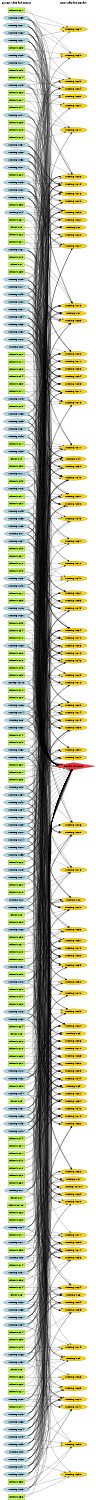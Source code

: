 digraph G {
	graph [bb="0,0,693,10895",
		fontname=Helvetica,
		fontsize=16,
		rankdir=LR,
		ranksep=2.00,
		ratio=auto,
		size="7.5,10"
	];
	node [fontsize=16,
		label="\N"
	];
	{
		graph [rank=same];
		"running($c59)"	[color=black,
			fillcolor=lightblue,
			height=0.51069,
			pos="116.5,10769",
			shape=ellipse,
			style=filled,
			width=2.632];
		"running($c47)"	[color=black,
			fillcolor=lightblue,
			height=0.51069,
			pos="116.5,235",
			shape=ellipse,
			style=filled,
			width=2.632];
		"reboot($c9)"	[color=black,
			fillcolor=olivedrab1,
			height=0.5,
			pos="116.5,944",
			shape=box,
			style=filled,
			width=1.5694];
		"running($c35)"	[color=black,
			fillcolor=lightblue,
			height=0.51069,
			pos="116.5,7129",
			shape=ellipse,
			style=filled,
			width=2.632];
		"running($c1)"	[color=black,
			fillcolor=lightblue,
			height=0.51069,
			pos="116.5,2244",
			shape=ellipse,
			style=filled,
			width=2.4356];
		"reboot($c61)"	[color=black,
			fillcolor=olivedrab1,
			height=0.5,
			pos="116.5,6585",
			shape=box,
			style=filled,
			width=1.7083];
		"reboot($c73)"	[color=black,
			fillcolor=olivedrab1,
			height=0.5,
			pos="116.5,9032",
			shape=box,
			style=filled,
			width=1.7083];
		"reboot($c85)"	[color=black,
			fillcolor=olivedrab1,
			height=0.5,
			pos="116.5,10009",
			shape=box,
			style=filled,
			width=1.7083];
		"reboot($c97)"	[color=black,
			fillcolor=olivedrab1,
			height=0.5,
			pos="116.5,7292",
			shape=box,
			style=filled,
			width=1.7083];
		"running($c2)"	[color=black,
			fillcolor=lightblue,
			height=0.51069,
			pos="116.5,4356",
			shape=ellipse,
			style=filled,
			width=2.4356];
		"running($c90)"	[color=black,
			fillcolor=lightblue,
			height=0.51069,
			pos="116.5,8485",
			shape=ellipse,
			style=filled,
			width=2.632];
		"running($c34)"	[color=black,
			fillcolor=lightblue,
			height=0.51069,
			pos="116.5,1269",
			shape=ellipse,
			style=filled,
			width=2.632];
		"running($c22)"	[color=black,
			fillcolor=lightblue,
			height=0.51069,
			pos="116.5,9519",
			shape=ellipse,
			style=filled,
			width=2.632];
		"reboot($c17)"	[color=black,
			fillcolor=olivedrab1,
			height=0.5,
			pos="116.5,7670",
			shape=box,
			style=filled,
			width=1.7083];
		"running($c10)"	[color=black,
			fillcolor=lightblue,
			height=0.51069,
			pos="116.5,4846",
			shape=ellipse,
			style=filled,
			width=2.632];
		"reboot($c29)"	[color=black,
			fillcolor=olivedrab1,
			height=0.5,
			pos="116.5,2028",
			shape=box,
			style=filled,
			width=1.7083];
		"reboot($c8)"	[color=black,
			fillcolor=olivedrab1,
			height=0.5,
			pos="116.5,9248",
			shape=box,
			style=filled,
			width=1.5694];
		"running($c58)"	[color=black,
			fillcolor=lightblue,
			height=0.51069,
			pos="116.5,7616",
			shape=ellipse,
			style=filled,
			width=2.632];
		"running($c46)"	[color=black,
			fillcolor=lightblue,
			height=0.51069,
			pos="116.5,7724",
			shape=ellipse,
			style=filled,
			width=2.632];
		"reboot($c60)"	[color=black,
			fillcolor=olivedrab1,
			height=0.5,
			pos="116.5,3923",
			shape=box,
			style=filled,
			width=1.7083];
		"reboot($c72)"	[color=black,
			fillcolor=olivedrab1,
			height=0.5,
			pos="116.5,2406",
			shape=box,
			style=filled,
			width=1.7083];
		"reboot($c84)"	[color=black,
			fillcolor=olivedrab1,
			height=0.5,
			pos="116.5,10333",
			shape=box,
			style=filled,
			width=1.7083];
		"reboot($c96)"	[color=black,
			fillcolor=olivedrab1,
			height=0.5,
			pos="116.5,3328",
			shape=box,
			style=filled,
			width=1.7083];
		"running($c45)"	[color=black,
			fillcolor=lightblue,
			height=0.51069,
			pos="116.5,7184",
			shape=ellipse,
			style=filled,
			width=2.632];
		"reboot($c16)"	[color=black,
			fillcolor=olivedrab1,
			height=0.5,
			pos="116.5,6098",
			shape=box,
			style=filled,
			width=1.7083];
		"running($c33)"	[color=black,
			fillcolor=lightblue,
			height=0.51069,
			pos="116.5,8540",
			shape=ellipse,
			style=filled,
			width=2.632];
		"reboot($c28)"	[color=black,
			fillcolor=olivedrab1,
			height=0.5,
			pos="116.5,4193",
			shape=box,
			style=filled,
			width=1.7083];
		"running($c21)"	[color=black,
			fillcolor=lightblue,
			height=0.51069,
			pos="116.5,1324",
			shape=ellipse,
			style=filled,
			width=2.632];
		"running($c49)"	[color=black,
			fillcolor=lightblue,
			height=0.51069,
			pos="116.5,8760",
			shape=ellipse,
			style=filled,
			width=2.632];
		"running($c37)"	[color=black,
			fillcolor=lightblue,
			height=0.51069,
			pos="116.5,8650",
			shape=ellipse,
			style=filled,
			width=2.632];
		"running($c25)"	[color=black,
			fillcolor=lightblue,
			height=0.51069,
			pos="116.5,5392",
			shape=ellipse,
			style=filled,
			width=2.632];
		"running($c13)"	[color=black,
			fillcolor=lightblue,
			height=0.51069,
			pos="116.5,620",
			shape=ellipse,
			style=filled,
			width=2.632];
		"Current State and Actions"	[color=black,
			fillcolor=white,
			height=0.5,
			pos="116.5,10877",
			shape=plaintext,
			style=bold,
			width=3.2361];
		"reboot($c71)"	[color=black,
			fillcolor=olivedrab1,
			height=0.5,
			pos="116.5,8051",
			shape=box,
			style=filled,
			width=1.7083];
		"reboot($c83)"	[color=black,
			fillcolor=olivedrab1,
			height=0.5,
			pos="116.5,3599",
			shape=box,
			style=filled,
			width=1.7083];
		"reboot($c95)"	[color=black,
			fillcolor=olivedrab1,
			height=0.5,
			pos="116.5,3815",
			shape=box,
			style=filled,
			width=1.7083];
		"running($c92)"	[color=black,
			fillcolor=lightblue,
			height=0.51069,
			pos="116.5,3057",
			shape=ellipse,
			style=filled,
			width=2.632];
		"running($c80)"	[color=black,
			fillcolor=lightblue,
			height=0.51069,
			pos="116.5,3869",
			shape=ellipse,
			style=filled,
			width=2.632];
		"reboot($c15)"	[color=black,
			fillcolor=olivedrab1,
			height=0.5,
			pos="116.5,5501",
			shape=box,
			style=filled,
			width=1.7083];
		"running($c12)"	[color=black,
			fillcolor=lightblue,
			height=0.51069,
			pos="116.5,8430",
			shape=ellipse,
			style=filled,
			width=2.632];
		"reboot($c27)"	[color=black,
			fillcolor=olivedrab1,
			height=0.5,
			pos="116.5,9140",
			shape=box,
			style=filled,
			width=1.7083];
		"reboot($c39)"	[color=black,
			fillcolor=olivedrab1,
			height=0.5,
			pos="116.5,7508",
			shape=box,
			style=filled,
			width=1.7083];
		"running($c48)"	[color=black,
			fillcolor=lightblue,
			height=0.51069,
			pos="116.5,6639",
			shape=ellipse,
			style=filled,
			width=2.632];
		"running($c36)"	[color=black,
			fillcolor=lightblue,
			height=0.51069,
			pos="116.5,2786",
			shape=ellipse,
			style=filled,
			width=2.632];
		"running($c24)"	[color=black,
			fillcolor=lightblue,
			height=0.51069,
			pos="116.5,510",
			shape=ellipse,
			style=filled,
			width=2.632];
		"reboot($c70)"	[color=black,
			fillcolor=olivedrab1,
			height=0.5,
			pos="116.5,6260",
			shape=box,
			style=filled,
			width=1.7083];
		"running($c100)"	[color=black,
			fillcolor=lightblue,
			height=0.51069,
			pos="116.5,5936",
			shape=ellipse,
			style=filled,
			width=2.8481];
		"reboot($c82)"	[color=black,
			fillcolor=olivedrab1,
			height=0.5,
			pos="116.5,8321",
			shape=box,
			style=filled,
			width=1.7083];
		"reboot($c94)"	[color=black,
			fillcolor=olivedrab1,
			height=0.5,
			pos="116.5,8159",
			shape=box,
			style=filled,
			width=1.7083];
		"running($c91)"	[color=black,
			fillcolor=lightblue,
			height=0.51069,
			pos="116.5,1650",
			shape=ellipse,
			style=filled,
			width=2.632];
		"reboot($c14)"	[color=black,
			fillcolor=olivedrab1,
			height=0.5,
			pos="116.5,1704",
			shape=box,
			style=filled,
			width=1.7083];
		"reboot($c26)"	[color=black,
			fillcolor=olivedrab1,
			height=0.5,
			pos="116.5,4627",
			shape=box,
			style=filled,
			width=1.7083];
		"running($c23)"	[color=black,
			fillcolor=lightblue,
			height=0.51069,
			pos="116.5,6694",
			shape=ellipse,
			style=filled,
			width=2.632];
		"reboot($c38)"	[color=black,
			fillcolor=olivedrab1,
			height=0.5,
			pos="116.5,8213",
			shape=box,
			style=filled,
			width=1.7083];
		"running($c11)"	[color=black,
			fillcolor=lightblue,
			height=0.51069,
			pos="116.5,8815",
			shape=ellipse,
			style=filled,
			width=2.632];
		"running($c27)"	[color=black,
			fillcolor=lightblue,
			height=0.51069,
			pos="116.5,10714",
			shape=ellipse,
			style=filled,
			width=2.632];
		"running($c15)"	[color=black,
			fillcolor=lightblue,
			height=0.51069,
			pos="116.5,4573",
			shape=ellipse,
			style=filled,
			width=2.632];
		"reboot($c5)"	[color=black,
			fillcolor=olivedrab1,
			height=0.5,
			pos="116.5,2895",
			shape=box,
			style=filled,
			width=1.5694];
		"running($c39)"	[color=black,
			fillcolor=lightblue,
			height=0.51069,
			pos="116.5,10496",
			shape=ellipse,
			style=filled,
			width=2.632];
		"running($c70)"	[color=black,
			fillcolor=lightblue,
			height=0.51069,
			pos="116.5,4736",
			shape=ellipse,
			style=filled,
			width=2.632];
		"reboot($c41)"	[color=black,
			fillcolor=olivedrab1,
			height=0.5,
			pos="116.5,10117",
			shape=box,
			style=filled,
			width=1.7083];
		"reboot($c53)"	[color=black,
			fillcolor=olivedrab1,
			height=0.5,
			pos="116.5,126",
			shape=box,
			style=filled,
			width=1.7083];
		"reboot($c65)"	[color=black,
			fillcolor=olivedrab1,
			height=0.5,
			pos="116.5,836",
			shape=box,
			style=filled,
			width=1.7083];
		"reboot($c77)"	[color=black,
			fillcolor=olivedrab1,
			height=0.5,
			pos="116.5,1920",
			shape=box,
			style=filled,
			width=1.7083];
		"reboot($c89)"	[color=black,
			fillcolor=olivedrab1,
			height=0.5,
			pos="116.5,10387",
			shape=box,
			style=filled,
			width=1.7083];
		"running($c94)"	[color=black,
			fillcolor=lightblue,
			height=0.51069,
			pos="116.5,8595",
			shape=ellipse,
			style=filled,
			width=2.632];
		"running($c82)"	[color=black,
			fillcolor=lightblue,
			height=0.51069,
			pos="116.5,10659",
			shape=ellipse,
			style=filled,
			width=2.632];
		"running($c38)"	[color=black,
			fillcolor=lightblue,
			height=0.51069,
			pos="116.5,9792",
			shape=ellipse,
			style=filled,
			width=2.632];
		"running($c26)"	[color=black,
			fillcolor=lightblue,
			height=0.51069,
			pos="116.5,5774",
			shape=ellipse,
			style=filled,
			width=2.632];
		"running($c14)"	[color=black,
			fillcolor=lightblue,
			height=0.51069,
			pos="116.5,4791",
			shape=ellipse,
			style=filled,
			width=2.632];
		"reboot($c4)"	[color=black,
			fillcolor=olivedrab1,
			height=0.5,
			pos="116.5,7562",
			shape=box,
			style=filled,
			width=1.5694];
		"reboot($c40)"	[color=black,
			fillcolor=olivedrab1,
			height=0.5,
			pos="116.5,3653",
			shape=box,
			style=filled,
			width=1.7083];
		"running($c81)"	[color=black,
			fillcolor=lightblue,
			height=0.51069,
			pos="116.5,4518",
			shape=ellipse,
			style=filled,
			width=2.632];
		"reboot($c52)"	[color=black,
			fillcolor=olivedrab1,
			height=0.5,
			pos="116.5,2352",
			shape=box,
			style=filled,
			width=1.7083];
		"reboot($c64)"	[color=black,
			fillcolor=olivedrab1,
			height=0.5,
			pos="116.5,3436",
			shape=box,
			style=filled,
			width=1.7083];
		"reboot($c76)"	[color=black,
			fillcolor=olivedrab1,
			height=0.5,
			pos="116.5,9901",
			shape=box,
			style=filled,
			width=1.7083];
		"reboot($c88)"	[color=black,
			fillcolor=olivedrab1,
			height=0.5,
			pos="116.5,5828",
			shape=box,
			style=filled,
			width=1.7083];
		"running($c93)"	[color=black,
			fillcolor=lightblue,
			height=0.51069,
			pos="116.5,9737",
			shape=ellipse,
			style=filled,
			width=2.632];
		"reboot($c7)"	[color=black,
			fillcolor=olivedrab1,
			height=0.5,
			pos="116.5,8978",
			shape=box,
			style=filled,
			width=1.5694];
		"running($c29)"	[color=black,
			fillcolor=lightblue,
			height=0.51069,
			pos="116.5,4901",
			shape=ellipse,
			style=filled,
			width=2.632];
		"running($c17)"	[color=black,
			fillcolor=lightblue,
			height=0.51069,
			pos="116.5,7454",
			shape=ellipse,
			style=filled,
			width=2.632];
		"reboot($c51)"	[color=black,
			fillcolor=olivedrab1,
			height=0.5,
			pos="116.5,2514",
			shape=box,
			style=filled,
			width=1.7083];
		"reboot($c63)"	[color=black,
			fillcolor=olivedrab1,
			height=0.5,
			pos="116.5,3220",
			shape=box,
			style=filled,
			width=1.7083];
		"reboot($c75)"	[color=black,
			fillcolor=olivedrab1,
			height=0.5,
			pos="116.5,7943",
			shape=box,
			style=filled,
			width=1.7083];
		"reboot($c87)"	[color=black,
			fillcolor=olivedrab1,
			height=0.5,
			pos="116.5,10171",
			shape=box,
			style=filled,
			width=1.7083];
		"reboot($c99)"	[color=black,
			fillcolor=olivedrab1,
			height=0.5,
			pos="116.5,1161",
			shape=box,
			style=filled,
			width=1.7083];
		"running($c96)"	[color=black,
			fillcolor=lightblue,
			height=0.51069,
			pos="116.5,4301",
			shape=ellipse,
			style=filled,
			width=2.632];
		"running($c84)"	[color=black,
			fillcolor=lightblue,
			height=0.51069,
			pos="116.5,5011",
			shape=ellipse,
			style=filled,
			width=2.632];
		"running($c72)"	[color=black,
			fillcolor=lightblue,
			height=0.51069,
			pos="116.5,3112",
			shape=ellipse,
			style=filled,
			width=2.632];
		"running($c60)"	[color=black,
			fillcolor=lightblue,
			height=0.51069,
			pos="116.5,6422",
			shape=ellipse,
			style=filled,
			width=2.632];
		"reboot($c19)"	[color=black,
			fillcolor=olivedrab1,
			height=0.5,
			pos="116.5,9955",
			shape=box,
			style=filled,
			width=1.7083];
		"running($c16)"	[color=black,
			fillcolor=lightblue,
			height=0.51069,
			pos="116.5,6477",
			shape=ellipse,
			style=filled,
			width=2.632];
		"reboot($c6)"	[color=black,
			fillcolor=olivedrab1,
			height=0.5,
			pos="116.5,1488",
			shape=box,
			style=filled,
			width=1.5694];
		"running($c28)"	[color=black,
			fillcolor=lightblue,
			height=0.51069,
			pos="116.5,4139",
			shape=ellipse,
			style=filled,
			width=2.632];
		"reboot($c50)"	[color=black,
			fillcolor=olivedrab1,
			height=0.5,
			pos="116.5,3707",
			shape=box,
			style=filled,
			width=1.7083];
		"reboot($c62)"	[color=black,
			fillcolor=olivedrab1,
			height=0.5,
			pos="116.5,2082",
			shape=box,
			style=filled,
			width=1.7083];
		"reboot($c74)"	[color=black,
			fillcolor=olivedrab1,
			height=0.5,
			pos="116.5,5555",
			shape=box,
			style=filled,
			width=1.7083];
		"reboot($c86)"	[color=black,
			fillcolor=olivedrab1,
			height=0.5,
			pos="116.5,6152",
			shape=box,
			style=filled,
			width=1.7083];
		"reboot($c98)"	[color=black,
			fillcolor=olivedrab1,
			height=0.5,
			pos="116.5,3003",
			shape=box,
			style=filled,
			width=1.7083];
		"running($c95)"	[color=black,
			fillcolor=lightblue,
			height=0.51069,
			pos="116.5,4681",
			shape=ellipse,
			style=filled,
			width=2.632];
		"running($c83)"	[color=black,
			fillcolor=lightblue,
			height=0.51069,
			pos="116.5,9574",
			shape=ellipse,
			style=filled,
			width=2.632];
		"running($c71)"	[color=black,
			fillcolor=lightblue,
			height=0.51069,
			pos="116.5,10441",
			shape=ellipse,
			style=filled,
			width=2.632];
		"reboot($c18)"	[color=black,
			fillcolor=olivedrab1,
			height=0.5,
			pos="116.5,3274",
			shape=box,
			style=filled,
			width=1.7083];
		"reboot($c100)"	[color=black,
			fillcolor=olivedrab1,
			height=0.5,
			pos="116.5,2136",
			shape=box,
			style=filled,
			width=1.8611];
		"running($c19)"	[color=black,
			fillcolor=lightblue,
			height=0.51069,
			pos="116.5,10279",
			shape=ellipse,
			style=filled,
			width=2.632];
		"reboot($c1)"	[color=black,
			fillcolor=olivedrab1,
			height=0.5,
			pos="116.5,2190",
			shape=box,
			style=filled,
			width=1.5694];
		"reboot($c21)"	[color=black,
			fillcolor=olivedrab1,
			height=0.5,
			pos="116.5,782",
			shape=box,
			style=filled,
			width=1.7083];
		"reboot($c33)"	[color=black,
			fillcolor=olivedrab1,
			height=0.5,
			pos="116.5,8105",
			shape=box,
			style=filled,
			width=1.7083];
		"running($c74)"	[color=black,
			fillcolor=lightblue,
			height=0.51069,
			pos="116.5,5719",
			shape=ellipse,
			style=filled,
			width=2.632];
		"reboot($c45)"	[color=black,
			fillcolor=olivedrab1,
			height=0.5,
			pos="116.5,6368",
			shape=box,
			style=filled,
			width=1.7083];
		"running($c62)"	[color=black,
			fillcolor=lightblue,
			height=0.51069,
			pos="116.5,3490",
			shape=ellipse,
			style=filled,
			width=2.632];
		"reboot($c57)"	[color=black,
			fillcolor=olivedrab1,
			height=0.5,
			pos="116.5,4031",
			shape=box,
			style=filled,
			width=1.7083];
		"running($c50)"	[color=black,
			fillcolor=lightblue,
			height=0.51069,
			pos="116.5,5447",
			shape=ellipse,
			style=filled,
			width=2.632];
		"reboot($c69)"	[color=black,
			fillcolor=olivedrab1,
			height=0.5,
			pos="116.5,8924",
			shape=box,
			style=filled,
			width=1.7083];
		"running($c98)"	[color=black,
			fillcolor=lightblue,
			height=0.51069,
			pos="116.5,180",
			shape=ellipse,
			style=filled,
			width=2.632];
		"running($c86)"	[color=black,
			fillcolor=lightblue,
			height=0.51069,
			pos="116.5,6206",
			shape=ellipse,
			style=filled,
			width=2.632];
		"running($c18)"	[color=black,
			fillcolor=lightblue,
			height=0.51069,
			pos="116.5,3545",
			shape=ellipse,
			style=filled,
			width=2.632];
		"running($c9)"	[color=black,
			fillcolor=lightblue,
			height=0.51069,
			pos="116.5,345",
			shape=ellipse,
			style=filled,
			width=2.4356];
		"reboot($c20)"	[color=black,
			fillcolor=olivedrab1,
			height=0.5,
			pos="116.5,9628",
			shape=box,
			style=filled,
			width=1.7083];
		"reboot($c32)"	[color=black,
			fillcolor=olivedrab1,
			height=0.5,
			pos="116.5,2298",
			shape=box,
			style=filled,
			width=1.7083];
		"reboot($c44)"	[color=black,
			fillcolor=olivedrab1,
			height=0.5,
			pos="116.5,2622",
			shape=box,
			style=filled,
			width=1.7083];
		"running($c85)"	[color=black,
			fillcolor=lightblue,
			height=0.51069,
			pos="116.5,7889",
			shape=ellipse,
			style=filled,
			width=2.632];
		"reboot($c56)"	[color=black,
			fillcolor=olivedrab1,
			height=0.5,
			pos="116.5,18",
			shape=box,
			style=filled,
			width=1.7083];
		"running($c73)"	[color=black,
			fillcolor=lightblue,
			height=0.51069,
			pos="116.5,7346",
			shape=ellipse,
			style=filled,
			width=2.632];
		"reboot($c68)"	[color=black,
			fillcolor=olivedrab1,
			height=0.5,
			pos="116.5,10225",
			shape=box,
			style=filled,
			width=1.7083];
		"running($c61)"	[color=black,
			fillcolor=lightblue,
			height=0.51069,
			pos="116.5,9086",
			shape=ellipse,
			style=filled,
			width=2.632];
		"running($c97)"	[color=black,
			fillcolor=lightblue,
			height=0.51069,
			pos="116.5,9847",
			shape=ellipse,
			style=filled,
			width=2.632];
		"reboot($c3)"	[color=black,
			fillcolor=olivedrab1,
			height=0.5,
			pos="116.5,3382",
			shape=box,
			style=filled,
			width=1.5694];
		"running($c8)"	[color=black,
			fillcolor=lightblue,
			height=0.51069,
			pos="116.5,5176",
			shape=ellipse,
			style=filled,
			width=2.4356];
		"reboot($c31)"	[color=black,
			fillcolor=olivedrab1,
			height=0.5,
			pos="116.5,10823",
			shape=box,
			style=filled,
			width=1.7083];
		"reboot($c43)"	[color=black,
			fillcolor=olivedrab1,
			height=0.5,
			pos="116.5,6910",
			shape=box,
			style=filled,
			width=1.7083];
		"reboot($c55)"	[color=black,
			fillcolor=olivedrab1,
			height=0.5,
			pos="116.5,6531",
			shape=box,
			style=filled,
			width=1.7083];
		"running($c52)"	[color=black,
			fillcolor=lightblue,
			height=0.51069,
			pos="116.5,998",
			shape=ellipse,
			style=filled,
			width=2.632];
		"reboot($c67)"	[color=black,
			fillcolor=olivedrab1,
			height=0.5,
			pos="116.5,9302",
			shape=box,
			style=filled,
			width=1.7083];
		"running($c40)"	[color=black,
			fillcolor=lightblue,
			height=0.51069,
			pos="116.5,2676",
			shape=ellipse,
			style=filled,
			width=2.632];
		"reboot($c79)"	[color=black,
			fillcolor=olivedrab1,
			height=0.5,
			pos="116.5,1107",
			shape=box,
			style=filled,
			width=1.7083];
		"running($c88)"	[color=black,
			fillcolor=lightblue,
			height=0.51069,
			pos="116.5,728",
			shape=ellipse,
			style=filled,
			width=2.632];
		"running($c76)"	[color=black,
			fillcolor=lightblue,
			height=0.51069,
			pos="116.5,9464",
			shape=ellipse,
			style=filled,
			width=2.632];
		"running($c64)"	[color=black,
			fillcolor=lightblue,
			height=0.51069,
			pos="116.5,1974",
			shape=ellipse,
			style=filled,
			width=2.632];
		"reboot($c2)"	[color=black,
			fillcolor=olivedrab1,
			height=0.5,
			pos="116.5,4247",
			shape=box,
			style=filled,
			width=1.5694];
		"running($c7)"	[color=black,
			fillcolor=lightblue,
			height=0.51069,
			pos="116.5,7019",
			shape=ellipse,
			style=filled,
			width=2.4356];
		"reboot($c30)"	[color=black,
			fillcolor=olivedrab1,
			height=0.5,
			pos="116.5,5338",
			shape=box,
			style=filled,
			width=1.7083];
		"reboot($c42)"	[color=black,
			fillcolor=olivedrab1,
			height=0.5,
			pos="116.5,2460",
			shape=box,
			style=filled,
			width=1.7083];
		"reboot($c54)"	[color=black,
			fillcolor=olivedrab1,
			height=0.5,
			pos="116.5,1215",
			shape=box,
			style=filled,
			width=1.7083];
		"reboot($c66)"	[color=black,
			fillcolor=olivedrab1,
			height=0.5,
			pos="116.5,890",
			shape=box,
			style=filled,
			width=1.7083];
		"running($c63)"	[color=black,
			fillcolor=lightblue,
			height=0.51069,
			pos="116.5,565",
			shape=ellipse,
			style=filled,
			width=2.632];
		"reboot($c78)"	[color=black,
			fillcolor=olivedrab1,
			height=0.5,
			pos="116.5,4410",
			shape=box,
			style=filled,
			width=1.7083];
		"running($c51)"	[color=black,
			fillcolor=lightblue,
			height=0.51069,
			pos="116.5,6964",
			shape=ellipse,
			style=filled,
			width=2.632];
		"running($c99)"	[color=black,
			fillcolor=lightblue,
			height=0.51069,
			pos="116.5,400",
			shape=ellipse,
			style=filled,
			width=2.632];
		"running($c87)"	[color=black,
			fillcolor=lightblue,
			height=0.51069,
			pos="116.5,9682",
			shape=ellipse,
			style=filled,
			width=2.632];
		"running($c75)"	[color=black,
			fillcolor=lightblue,
			height=0.51069,
			pos="116.5,7997",
			shape=ellipse,
			style=filled,
			width=2.632];
		"running($c79)"	[color=black,
			fillcolor=lightblue,
			height=0.51069,
			pos="116.5,455",
			shape=ellipse,
			style=filled,
			width=2.632];
		"reboot($c81)"	[color=black,
			fillcolor=olivedrab1,
			height=0.5,
			pos="116.5,2568",
			shape=box,
			style=filled,
			width=1.7083];
		"reboot($c93)"	[color=black,
			fillcolor=olivedrab1,
			height=0.5,
			pos="116.5,9410",
			shape=box,
			style=filled,
			width=1.7083];
		"running($c6)"	[color=black,
			fillcolor=lightblue,
			height=0.51069,
			pos="116.5,5664",
			shape=ellipse,
			style=filled,
			width=2.4356];
		"running($c30)"	[color=black,
			fillcolor=lightblue,
			height=0.51069,
			pos="116.5,5609",
			shape=ellipse,
			style=filled,
			width=2.632];
		"reboot($c13)"	[color=black,
			fillcolor=olivedrab1,
			height=0.5,
			pos="116.5,3977",
			shape=box,
			style=filled,
			width=1.7083];
		"reboot($c25)"	[color=black,
			fillcolor=olivedrab1,
			height=0.5,
			pos="116.5,5230",
			shape=box,
			style=filled,
			width=1.7083];
		"reboot($c37)"	[color=black,
			fillcolor=olivedrab1,
			height=0.5,
			pos="116.5,6856",
			shape=box,
			style=filled,
			width=1.7083];
		"running($c78)"	[color=black,
			fillcolor=lightblue,
			height=0.51069,
			pos="116.5,3761",
			shape=ellipse,
			style=filled,
			width=2.632];
		"reboot($c49)"	[color=black,
			fillcolor=olivedrab1,
			height=0.5,
			pos="116.5,7400",
			shape=box,
			style=filled,
			width=1.7083];
		"running($c66)"	[color=black,
			fillcolor=lightblue,
			height=0.51069,
			pos="116.5,1053",
			shape=ellipse,
			style=filled,
			width=2.632];
		"running($c54)"	[color=black,
			fillcolor=lightblue,
			height=0.51069,
			pos="116.5,5121",
			shape=ellipse,
			style=filled,
			width=2.632];
		"running($c42)"	[color=black,
			fillcolor=lightblue,
			height=0.51069,
			pos="116.5,5066",
			shape=ellipse,
			style=filled,
			width=2.632];
		"reboot($c80)"	[color=black,
			fillcolor=olivedrab1,
			height=0.5,
			pos="116.5,4464",
			shape=box,
			style=filled,
			width=1.7083];
		"reboot($c92)"	[color=black,
			fillcolor=olivedrab1,
			height=0.5,
			pos="116.5,3166",
			shape=box,
			style=filled,
			width=1.7083];
		"running($c5)"	[color=black,
			fillcolor=lightblue,
			height=0.51069,
			pos="116.5,1758",
			shape=ellipse,
			style=filled,
			width=2.4356];
		"running($c41)"	[color=black,
			fillcolor=lightblue,
			height=0.51069,
			pos="116.5,10063",
			shape=ellipse,
			style=filled,
			width=2.632];
		"reboot($c12)"	[color=black,
			fillcolor=olivedrab1,
			height=0.5,
			pos="116.5,6802",
			shape=box,
			style=filled,
			width=1.7083];
		"reboot($c24)"	[color=black,
			fillcolor=olivedrab1,
			height=0.5,
			pos="116.5,1542",
			shape=box,
			style=filled,
			width=1.7083];
		"reboot($c36)"	[color=black,
			fillcolor=olivedrab1,
			height=0.5,
			pos="116.5,1596",
			shape=box,
			style=filled,
			width=1.7083];
		"reboot($c48)"	[color=black,
			fillcolor=olivedrab1,
			height=0.5,
			pos="116.5,6748",
			shape=box,
			style=filled,
			width=1.7083];
		"running($c89)"	[color=black,
			fillcolor=lightblue,
			height=0.51069,
			pos="116.5,8870",
			shape=ellipse,
			style=filled,
			width=2.632];
		"running($c77)"	[color=black,
			fillcolor=lightblue,
			height=0.51069,
			pos="116.5,1866",
			shape=ellipse,
			style=filled,
			width=2.632];
		"running($c65)"	[color=black,
			fillcolor=lightblue,
			height=0.51069,
			pos="116.5,1379",
			shape=ellipse,
			style=filled,
			width=2.632];
		"running($c53)"	[color=black,
			fillcolor=lightblue,
			height=0.51069,
			pos="116.5,72",
			shape=ellipse,
			style=filled,
			width=2.632];
		"running($c69)"	[color=black,
			fillcolor=lightblue,
			height=0.51069,
			pos="116.5,7074",
			shape=ellipse,
			style=filled,
			width=2.632];
		"running($c57)"	[color=black,
			fillcolor=lightblue,
			height=0.51069,
			pos="116.5,2841",
			shape=ellipse,
			style=filled,
			width=2.632];
		"reboot($c91)"	[color=black,
			fillcolor=olivedrab1,
			height=0.5,
			pos="116.5,5284",
			shape=box,
			style=filled,
			width=1.7083];
		"running($c4)"	[color=black,
			fillcolor=lightblue,
			height=0.51069,
			pos="116.5,9356",
			shape=ellipse,
			style=filled,
			width=2.4356];
		"reboot($c11)"	[color=black,
			fillcolor=olivedrab1,
			height=0.5,
			pos="116.5,8267",
			shape=box,
			style=filled,
			width=1.7083];
		"reboot($c23)"	[color=black,
			fillcolor=olivedrab1,
			height=0.5,
			pos="116.5,5990",
			shape=box,
			style=filled,
			width=1.7083];
		"reboot($c35)"	[color=black,
			fillcolor=olivedrab1,
			height=0.5,
			pos="116.5,10550",
			shape=box,
			style=filled,
			width=1.7083];
		"reboot($c47)"	[color=black,
			fillcolor=olivedrab1,
			height=0.5,
			pos="116.5,674",
			shape=box,
			style=filled,
			width=1.7083];
		"reboot($c59)"	[color=black,
			fillcolor=olivedrab1,
			height=0.5,
			pos="116.5,1812",
			shape=box,
			style=filled,
			width=1.7083];
		"running($c56)"	[color=black,
			fillcolor=lightblue,
			height=0.51069,
			pos="116.5,290",
			shape=ellipse,
			style=filled,
			width=2.632];
		"running($c44)"	[color=black,
			fillcolor=lightblue,
			height=0.51069,
			pos="116.5,2949",
			shape=ellipse,
			style=filled,
			width=2.632];
		"running($c32)"	[color=black,
			fillcolor=lightblue,
			height=0.51069,
			pos="116.5,1434",
			shape=ellipse,
			style=filled,
			width=2.632];
		"running($c20)"	[color=black,
			fillcolor=lightblue,
			height=0.51069,
			pos="116.5,8705",
			shape=ellipse,
			style=filled,
			width=2.632];
		"running($c68)"	[color=black,
			fillcolor=lightblue,
			height=0.51069,
			pos="116.5,4956",
			shape=ellipse,
			style=filled,
			width=2.632];
		"reboot($c90)"	[color=black,
			fillcolor=olivedrab1,
			height=0.5,
			pos="116.5,7238",
			shape=box,
			style=filled,
			width=1.7083];
		"reboot($c10)"	[color=black,
			fillcolor=olivedrab1,
			height=0.5,
			pos="116.5,5882",
			shape=box,
			style=filled,
			width=1.7083];
		"running($c3)"	[color=black,
			fillcolor=lightblue,
			height=0.51069,
			pos="116.5,8375",
			shape=ellipse,
			style=filled,
			width=2.4356];
		"reboot($c22)"	[color=black,
			fillcolor=olivedrab1,
			height=0.5,
			pos="116.5,9194",
			shape=box,
			style=filled,
			width=1.7083];
		"reboot($c34)"	[color=black,
			fillcolor=olivedrab1,
			height=0.5,
			pos="116.5,6314",
			shape=box,
			style=filled,
			width=1.7083];
		"reboot($c46)"	[color=black,
			fillcolor=olivedrab1,
			height=0.5,
			pos="116.5,6044",
			shape=box,
			style=filled,
			width=1.7083];
		"reboot($c58)"	[color=black,
			fillcolor=olivedrab1,
			height=0.5,
			pos="116.5,4085",
			shape=box,
			style=filled,
			width=1.7083];
		"running($c67)"	[color=black,
			fillcolor=lightblue,
			height=0.51069,
			pos="116.5,7779",
			shape=ellipse,
			style=filled,
			width=2.632];
		"running($c55)"	[color=black,
			fillcolor=lightblue,
			height=0.51069,
			pos="116.5,7834",
			shape=ellipse,
			style=filled,
			width=2.632];
		"running($c43)"	[color=black,
			fillcolor=lightblue,
			height=0.51069,
			pos="116.5,2731",
			shape=ellipse,
			style=filled,
			width=2.632];
		"running($c31)"	[color=black,
			fillcolor=lightblue,
			height=0.51069,
			pos="116.5,10604",
			shape=ellipse,
			style=filled,
			width=2.632];
	}
	{
		graph [rank=same];
		"running'($c45)"	[color=black,
			fillcolor=gold1,
			height=0.51069,
			pos="535,6476",
			shape=ellipse,
			style=filled,
			width=2.7302];
		"running'($c7)"	[color=black,
			fillcolor=gold1,
			height=0.51069,
			pos="535,8622",
			shape=ellipse,
			style=filled,
			width=2.5142];
		"running'($c57)"	[color=black,
			fillcolor=gold1,
			height=0.51069,
			pos="535,4059",
			shape=ellipse,
			style=filled,
			width=2.7302];
		"Next State and Reward"	[color=black,
			fillcolor=white,
			height=0.5,
			pos="535,10877",
			shape=plaintext,
			style=bold,
			width=2.9167];
		"running'($c21)"	[color=black,
			fillcolor=gold1,
			height=0.51069,
			pos="535,729",
			shape=ellipse,
			style=filled,
			width=2.7302];
		"running'($c33)"	[color=black,
			fillcolor=gold1,
			height=0.51069,
			pos="535,8105",
			shape=ellipse,
			style=filled,
			width=2.7302];
		"running'($c69)"	[color=black,
			fillcolor=gold1,
			height=0.51069,
			pos="535,8567",
			shape=ellipse,
			style=filled,
			width=2.7302];
		"running'($c90)"	[color=black,
			fillcolor=gold1,
			height=0.51069,
			pos="535,7237",
			shape=ellipse,
			style=filled,
			width=2.7302];
		"running'($c34)"	[color=black,
			fillcolor=gold1,
			height=0.51069,
			pos="535,6316",
			shape=ellipse,
			style=filled,
			width=2.7302];
		"running'($c46)"	[color=black,
			fillcolor=gold1,
			height=0.51069,
			pos="535,6096",
			shape=ellipse,
			style=filled,
			width=2.7302];
		"running'($c6)"	[color=black,
			fillcolor=gold1,
			height=0.51069,
			pos="535,1488",
			shape=ellipse,
			style=filled,
			width=2.5142];
		"running'($c10)"	[color=black,
			fillcolor=gold1,
			height=0.51069,
			pos="535,5935",
			shape=ellipse,
			style=filled,
			width=2.7302];
		"running'($c22)"	[color=black,
			fillcolor=gold1,
			height=0.51069,
			pos="535,9192",
			shape=ellipse,
			style=filled,
			width=2.7302];
		"running'($c58)"	[color=black,
			fillcolor=gold1,
			height=0.51069,
			pos="535,4139",
			shape=ellipse,
			style=filled,
			width=2.7302];
		"running'($c9)"	[color=black,
			fillcolor=gold1,
			height=0.51069,
			pos="535,1025",
			shape=ellipse,
			style=filled,
			width=2.5142];
		"running'($c31)"	[color=black,
			fillcolor=gold1,
			height=0.51069,
			pos="535,10631",
			shape=ellipse,
			style=filled,
			width=2.7302];
		"running'($c67)"	[color=black,
			fillcolor=gold1,
			height=0.51069,
			pos="535,9302",
			shape=ellipse,
			style=filled,
			width=2.7302];
		"running'($c79)"	[color=black,
			fillcolor=gold1,
			height=0.51069,
			pos="535,1107",
			shape=ellipse,
			style=filled,
			width=2.7302];
		"running'($c43)"	[color=black,
			fillcolor=gold1,
			height=0.51069,
			pos="535,7129",
			shape=ellipse,
			style=filled,
			width=2.7302];
		"running'($c55)"	[color=black,
			fillcolor=gold1,
			height=0.51069,
			pos="535,6531",
			shape=ellipse,
			style=filled,
			width=2.7302];
		"running'($c20)"	[color=black,
			fillcolor=gold1,
			height=0.51069,
			pos="535,9418",
			shape=ellipse,
			style=filled,
			width=2.7302];
		"running'($c8)"	[color=black,
			fillcolor=gold1,
			height=0.51069,
			pos="535,9247",
			shape=ellipse,
			style=filled,
			width=2.5142];
		"running'($c56)"	[color=black,
			fillcolor=gold1,
			height=0.51069,
			pos="535,181",
			shape=ellipse,
			style=filled,
			width=2.7302];
		"running'($c68)"	[color=black,
			fillcolor=gold1,
			height=0.51069,
			pos="535,10197",
			shape=ellipse,
			style=filled,
			width=2.7302];
		"running'($c32)"	[color=black,
			fillcolor=gold1,
			height=0.51069,
			pos="535,2485",
			shape=ellipse,
			style=filled,
			width=2.7302];
		"running'($c44)"	[color=black,
			fillcolor=gold1,
			height=0.51069,
			pos="535,3056",
			shape=ellipse,
			style=filled,
			width=2.7302];
		"running'($c41)"	[color=black,
			fillcolor=gold1,
			height=0.51069,
			pos="535,9914",
			shape=ellipse,
			style=filled,
			width=2.7302];
		"running'($c3)"	[color=black,
			fillcolor=gold1,
			height=0.51069,
			pos="535,3386",
			shape=ellipse,
			style=filled,
			width=2.5142];
		"running'($c53)"	[color=black,
			fillcolor=gold1,
			height=0.51069,
			pos="535,400",
			shape=ellipse,
			style=filled,
			width=2.7302];
		"running'($c89)"	[color=black,
			fillcolor=gold1,
			height=0.51069,
			pos="535,10307",
			shape=ellipse,
			style=filled,
			width=2.7302];
		"running'($c65)"	[color=black,
			fillcolor=gold1,
			height=0.51069,
			pos="535,810",
			shape=ellipse,
			style=filled,
			width=2.7302];
		"Reward Function"	[color=black,
			fillcolor=firebrick1,
			height=0.72222,
			pos="535,5330",
			shape=diamond,
			style=filled,
			width=4.3889];
		"running'($c77)"	[color=black,
			fillcolor=gold1,
			height=0.51069,
			pos="535,1920",
			shape=ellipse,
			style=filled,
			width=2.7302];
		"running'($c30)"	[color=black,
			fillcolor=gold1,
			height=0.51069,
			pos="535,5609",
			shape=ellipse,
			style=filled,
			width=2.7302];
		"running'($c42)"	[color=black,
			fillcolor=gold1,
			height=0.51069,
			pos="535,2836",
			shape=ellipse,
			style=filled,
			width=2.7302];
		"running'($c2)"	[color=black,
			fillcolor=gold1,
			height=0.51069,
			pos="535,4356",
			shape=ellipse,
			style=filled,
			width=2.5142];
		"running'($c78)"	[color=black,
			fillcolor=gold1,
			height=0.51069,
			pos="535,4464",
			shape=ellipse,
			style=filled,
			width=2.7302];
		"running'($c54)"	[color=black,
			fillcolor=gold1,
			height=0.51069,
			pos="535,1433",
			shape=ellipse,
			style=filled,
			width=2.7302];
		"running'($c66)"	[color=black,
			fillcolor=gold1,
			height=0.51069,
			pos="535,890",
			shape=ellipse,
			style=filled,
			width=2.7302];
		"running'($c63)"	[color=black,
			fillcolor=gold1,
			height=0.51069,
			pos="535,3221",
			shape=ellipse,
			style=filled,
			width=2.7302];
		"running'($c75)"	[color=black,
			fillcolor=gold1,
			height=0.51069,
			pos="535,7969",
			shape=ellipse,
			style=filled,
			width=2.7302];
		"running'($c51)"	[color=black,
			fillcolor=gold1,
			height=0.51069,
			pos="535,2891",
			shape=ellipse,
			style=filled,
			width=2.7302];
		"running'($c87)"	[color=black,
			fillcolor=gold1,
			height=0.51069,
			pos="535,10008",
			shape=ellipse,
			style=filled,
			width=2.7302];
		"running'($c5)"	[color=black,
			fillcolor=gold1,
			height=0.51069,
			pos="535,3001",
			shape=ellipse,
			style=filled,
			width=2.5142];
		"running'($c99)"	[color=black,
			fillcolor=gold1,
			height=0.51069,
			pos="535,1378",
			shape=ellipse,
			style=filled,
			width=2.7302];
		"running'($c19)"	[color=black,
			fillcolor=gold1,
			height=0.51069,
			pos="535,9561",
			shape=ellipse,
			style=filled,
			width=2.7302];
		"running'($c4)"	[color=black,
			fillcolor=gold1,
			height=0.51069,
			pos="535,7562",
			shape=ellipse,
			style=filled,
			width=2.5142];
		"running'($c52)"	[color=black,
			fillcolor=gold1,
			height=0.51069,
			pos="535,2726",
			shape=ellipse,
			style=filled,
			width=2.7302];
		"running'($c64)"	[color=black,
			fillcolor=gold1,
			height=0.51069,
			pos="535,3441",
			shape=ellipse,
			style=filled,
			width=2.7302];
		"running'($c40)"	[color=black,
			fillcolor=gold1,
			height=0.51069,
			pos="535,3679",
			shape=ellipse,
			style=filled,
			width=2.7302];
		"running'($c76)"	[color=black,
			fillcolor=gold1,
			height=0.51069,
			pos="535,9499",
			shape=ellipse,
			style=filled,
			width=2.7302];
		"running'($c88)"	[color=black,
			fillcolor=gold1,
			height=0.51069,
			pos="535,5774",
			shape=ellipse,
			style=filled,
			width=2.7302];
		"running'($c85)"	[color=black,
			fillcolor=gold1,
			height=0.51069,
			pos="535,9616",
			shape=ellipse,
			style=filled,
			width=2.7302];
		"running'($c97)"	[color=black,
			fillcolor=gold1,
			height=0.51069,
			pos="535,7292",
			shape=ellipse,
			style=filled,
			width=2.7302];
		"running'($c61)"	[color=black,
			fillcolor=gold1,
			height=0.51069,
			pos="535,6586",
			shape=ellipse,
			style=filled,
			width=2.7302];
		"running'($c73)"	[color=black,
			fillcolor=gold1,
			height=0.51069,
			pos="535,8677",
			shape=ellipse,
			style=filled,
			width=2.7302];
		"running'($c17)"	[color=black,
			fillcolor=gold1,
			height=0.51069,
			pos="535,7643",
			shape=ellipse,
			style=filled,
			width=2.7302];
		"running'($c29)"	[color=black,
			fillcolor=gold1,
			height=0.51069,
			pos="535,2161",
			shape=ellipse,
			style=filled,
			width=2.7302];
		"running'($c74)"	[color=black,
			fillcolor=gold1,
			height=0.51069,
			pos="535,5719",
			shape=ellipse,
			style=filled,
			width=2.7302];
		"running'($c86)"	[color=black,
			fillcolor=gold1,
			height=0.51069,
			pos="535,6206",
			shape=ellipse,
			style=filled,
			width=2.7302];
		"running'($c50)"	[color=black,
			fillcolor=gold1,
			height=0.51069,
			pos="535,3761",
			shape=ellipse,
			style=filled,
			width=2.7302];
		"running'($c62)"	[color=black,
			fillcolor=gold1,
			height=0.51069,
			pos="535,2216",
			shape=ellipse,
			style=filled,
			width=2.7302];
		"running'($c98)"	[color=black,
			fillcolor=gold1,
			height=0.51069,
			pos="535,3111",
			shape=ellipse,
			style=filled,
			width=2.7302];
		"running'($c18)"	[color=black,
			fillcolor=gold1,
			height=0.51069,
			pos="535,3276",
			shape=ellipse,
			style=filled,
			width=2.7302];
		"running'($c71)"	[color=black,
			fillcolor=gold1,
			height=0.51069,
			pos="535,8050",
			shape=ellipse,
			style=filled,
			width=2.7302];
		"running'($c83)"	[color=black,
			fillcolor=gold1,
			height=0.51069,
			pos="535,3547",
			shape=ellipse,
			style=filled,
			width=2.7302];
		"running'($c1)"	[color=black,
			fillcolor=gold1,
			height=0.51069,
			pos="535,2326",
			shape=ellipse,
			style=filled,
			width=2.5142];
		"running'($c95)"	[color=black,
			fillcolor=gold1,
			height=0.51069,
			pos="535,3881",
			shape=ellipse,
			style=filled,
			width=2.7302];
		"running'($c27)"	[color=black,
			fillcolor=gold1,
			height=0.51069,
			pos="535,9111",
			shape=ellipse,
			style=filled,
			width=2.7302];
		"running'($c39)"	[color=black,
			fillcolor=gold1,
			height=0.51069,
			pos="535,7507",
			shape=ellipse,
			style=filled,
			width=2.7302];
		"running'($c15)"	[color=black,
			fillcolor=gold1,
			height=0.51069,
			pos="535,5664",
			shape=ellipse,
			style=filled,
			width=2.7302];
		"running'($c60)"	[color=black,
			fillcolor=gold1,
			height=0.51069,
			pos="535,3949",
			shape=ellipse,
			style=filled,
			width=2.7302];
		"running'($c96)"	[color=black,
			fillcolor=gold1,
			height=0.51069,
			pos="535,3331",
			shape=ellipse,
			style=filled,
			width=2.7302];
		"running'($c72)"	[color=black,
			fillcolor=gold1,
			height=0.51069,
			pos="535,2781",
			shape=ellipse,
			style=filled,
			width=2.7302];
		"running'($c84)"	[color=black,
			fillcolor=gold1,
			height=0.51069,
			pos="535,10252",
			shape=ellipse,
			style=filled,
			width=2.7302];
		"running'($c16)"	[color=black,
			fillcolor=gold1,
			height=0.51069,
			pos="535,6151",
			shape=ellipse,
			style=filled,
			width=2.7302];
		"running'($c28)"	[color=black,
			fillcolor=gold1,
			height=0.51069,
			pos="535,4301",
			shape=ellipse,
			style=filled,
			width=2.7302];
		"running'($c81)"	[color=black,
			fillcolor=gold1,
			height=0.51069,
			pos="535,2946",
			shape=ellipse,
			style=filled,
			width=2.7302];
		"running'($c93)"	[color=black,
			fillcolor=gold1,
			height=0.51069,
			pos="535,9357",
			shape=ellipse,
			style=filled,
			width=2.7302];
		"running'($c13)"	[color=black,
			fillcolor=gold1,
			height=0.51069,
			pos="535,4004",
			shape=ellipse,
			style=filled,
			width=2.7302];
		"running'($c49)"	[color=black,
			fillcolor=gold1,
			height=0.51069,
			pos="535,7426",
			shape=ellipse,
			style=filled,
			width=2.7302];
		"running'($c25)"	[color=black,
			fillcolor=gold1,
			height=0.51069,
			pos="535,5392",
			shape=ellipse,
			style=filled,
			width=2.7302];
		"running'($c37)"	[color=black,
			fillcolor=gold1,
			height=0.51069,
			pos="535,6966",
			shape=ellipse,
			style=filled,
			width=2.7302];
		"running'($c70)"	[color=black,
			fillcolor=gold1,
			height=0.51069,
			pos="535,6261",
			shape=ellipse,
			style=filled,
			width=2.7302];
		"running'($c82)"	[color=black,
			fillcolor=gold1,
			height=0.51069,
			pos="535,8325",
			shape=ellipse,
			style=filled,
			width=2.7302];
		"running'($c100)"	[color=black,
			fillcolor=gold1,
			height=0.51069,
			pos="535,2271",
			shape=ellipse,
			style=filled,
			width=2.9266];
		"running'($c94)"	[color=black,
			fillcolor=gold1,
			height=0.51069,
			pos="535,8160",
			shape=ellipse,
			style=filled,
			width=2.7302];
		"running'($c38)"	[color=black,
			fillcolor=gold1,
			height=0.51069,
			pos="535,8215",
			shape=ellipse,
			style=filled,
			width=2.7302];
		"running'($c14)"	[color=black,
			fillcolor=gold1,
			height=0.51069,
			pos="535,1810",
			shape=ellipse,
			style=filled,
			width=2.7302];
		"running'($c26)"	[color=black,
			fillcolor=gold1,
			height=0.51069,
			pos="535,5039",
			shape=ellipse,
			style=filled,
			width=2.7302];
		"running'($c91)"	[color=black,
			fillcolor=gold1,
			height=0.51069,
			pos="535,5447",
			shape=ellipse,
			style=filled,
			width=2.7302];
		"running'($c23)"	[color=black,
			fillcolor=gold1,
			height=0.51069,
			pos="535,5990",
			shape=ellipse,
			style=filled,
			width=2.7302];
		"running'($c35)"	[color=black,
			fillcolor=gold1,
			height=0.51069,
			pos="535,10522",
			shape=ellipse,
			style=filled,
			width=2.7302];
		"running'($c11)"	[color=black,
			fillcolor=gold1,
			height=0.51069,
			pos="535,8270",
			shape=ellipse,
			style=filled,
			width=2.7302];
		"running'($c47)"	[color=black,
			fillcolor=gold1,
			height=0.51069,
			pos="535,674",
			shape=ellipse,
			style=filled,
			width=2.7302];
		"running'($c59)"	[color=black,
			fillcolor=gold1,
			height=0.51069,
			pos="535,1865",
			shape=ellipse,
			style=filled,
			width=2.7302];
		"running'($c92)"	[color=black,
			fillcolor=gold1,
			height=0.51069,
			pos="535,3166",
			shape=ellipse,
			style=filled,
			width=2.7302];
		"running'($c80)"	[color=black,
			fillcolor=gold1,
			height=0.51069,
			pos="535,4710",
			shape=ellipse,
			style=filled,
			width=2.7302];
		"running'($c12)"	[color=black,
			fillcolor=gold1,
			height=0.51069,
			pos="535,6802",
			shape=ellipse,
			style=filled,
			width=2.7302];
		"running'($c24)"	[color=black,
			fillcolor=gold1,
			height=0.51069,
			pos="535,1543",
			shape=ellipse,
			style=filled,
			width=2.7302];
		"running'($c36)"	[color=black,
			fillcolor=gold1,
			height=0.51069,
			pos="535,1755",
			shape=ellipse,
			style=filled,
			width=2.7302];
		"running'($c48)"	[color=black,
			fillcolor=gold1,
			height=0.51069,
			pos="535,6694",
			shape=ellipse,
			style=filled,
			width=2.7302];
	}
	"running($c59)" -> "running'($c69)"	[color=black,
		pos="e,437.64,8564.5 203.2,10761 214.62,10757 225.09,10750 233,10741 540.9,10375 58.029,8951 377,8595 390.28,8580.2 408.47,8571.5 427.78,\
8566.6",
		style=solid];
	"running($c59)" -> "running'($c31)"	[color=black,
		pos="e,492.62,10648 179.89,10755 197.19,10751 215.92,10746 233,10741 322.28,10714 423.73,10675 483.11,10652",
		style=solid];
	"running($c59)" -> "running'($c89)"	[color=black,
		pos="e,517.1,10325 196.17,10759 209.3,10755 222.16,10749 233,10741 334.65,10665 304.15,10599 377,10495 420.08,10434 478.22,10368 510.29,\
10333",
		style=solid];
	"running($c59)" -> "Reward Function"	[pos="e,418.74,5337 203.54,10762 214.91,10757 225.28,10751 233,10741 608.67,10276 -2.9538,5826.2 377,5365 385.79,5354.3 397.04,5346.5 \
409.49,5340.8"];
	"running($c59)" -> "running'($c85)"	[color=black,
		pos="e,520.28,9634.2 201.81,10761 213.55,10757 224.49,10750 233,10741 495.37,10459 246.44,10249 377,9887 411.74,9790.7 480.35,9689.4 \
514.19,9642.6",
		style=solid];
	"running($c59)" -> "running'($c98)"	[color=black,
		pos="e,437.88,3107.8 203.61,10762 214.97,10757 225.32,10751 233,10741 497.28,10411 102.74,3460.3 377,3139 390.07,3123.7 408.38,3114.8 \
427.91,3110",
		style=solid];
	"running($c59)" -> "running'($c84)"	[color=black,
		pos="e,436.57,10253 199.88,10760 212.08,10756 223.67,10750 233,10741 389.63,10594 215.94,10422 377,10280 391,10268 408.51,10260 426.71,\
10255",
		style=solid];
	"running($c59)" -> "running'($c35)"	[color=black,
		pos="e,494.51,10539 190.52,10757 205.11,10753 219.96,10748 233,10741 310.56,10699 305.15,10655 377,10604 411.03,10580 453.24,10558 485.32,\
10543",
		style=solid];
	"running($c59)" -> "running'($c59)"	[color=black,
		pos="e,438.26,1861.7 203.92,10762 215.16,10757 225.4,10751 233,10741 540.07,10357 58.304,2267.3 377,1893 390.13,1877.6 408.57,1868.7 \
428.22,1863.8",
		style=solid];
	"running($c47)" -> "running'($c21)"	[color=black,
		pos="e,436.72,728 199.76,243.92 211.98,248.21 223.6,254.32 233,263 383.56,402 222.24,566.68 377,701 391.09,713.23 408.64,720.96 426.86,\
725.72",
		style=solid];
	"running($c47)" -> "running'($c90)"	[color=black,
		pos="e,473.86,7222.4 203.59,242.25 214.96,246.8 225.31,253.43 233,263 472.93,561.57 174.29,6831 377,7156 396.43,7187.1 432.01,7206.9 \
464.39,7219.1",
		style=solid];
	"running($c47)" -> "running'($c6)"	[color=black,
		pos="e,445.61,1491.2 202.48,242.83 214.07,247.29 224.78,253.74 233,263 588.87,663.6 9.0116,1070.5 377,1460 392.33,1476.2 413.59,1485 \
435.51,1489.4",
		style=solid];
	"running($c47)" -> "Reward Function"	[pos="e,514.83,5307.2 203.51,242.31 214.89,246.85 225.27,253.47 233,263 401.16,470.33 302.39,4809.7 377,5066 403.99,5158.7 471.38,5252.4 \
508.49,5299.3"];
	"running($c47)" -> "running'($c77)"	[color=black,
		pos="e,437.07,1922.1 203.03,242.72 214.47,247.2 224.99,253.69 233,263 470.04,538.46 131.62,1623.9 377,1892 390.21,1906.4 408.1,1915 427.07,\
1919.9",
		style=solid];
	"running($c47)" -> "running'($c54)"	[color=black,
		pos="e,437.09,1434.7 202.44,242.87 214.03,247.33 224.75,253.77 233,263 573.85,644.49 24.613,1034.1 377,1405 390.4,1419.1 408.27,1427.6 \
427.14,1432.4",
		style=solid];
	"running($c47)" -> "running'($c62)"	[color=black,
		pos="e,437.32,2218.4 203.14,242.62 214.56,247.12 225.06,253.64 233,263 510.6,590.04 89.5,1869.6 377,2188 390.25,2202.7 408.34,2211.3 \
427.52,2216.2",
		style=solid];
	"running($c47)" -> "running'($c71)"	[color=black,
		pos="e,450.28,8040.6 203.61,242.24 214.97,246.78 225.32,253.42 233,263 501.77,598.25 124.18,7648.6 377,7996 392.2,8016.9 415.99,8029.8 \
440.5,8037.7",
		style=solid];
	"running($c47)" -> "running'($c47)"	[color=black,
		pos="e,522.92,655.6 194.3,245.62 207.91,249.67 221.41,255.27 233,263 311.19,315.15 467.01,563.99 517.68,646.99",
		style=solid];
	"reboot($c9)" -> "running'($c9)"	[color=black,
		pos="e,469.01,1012.4 173.24,954.84 246.86,969.16 376.79,994.43 458.98,1010.4",
		style=solid];
	"reboot($c9)" -> "Reward Function"	[pos="e,514.88,5307.2 173.01,943.22 195.05,945.99 218.55,953.42 233,971 522.15,1322.7 248.63,4629.2 377,5066 404.23,5158.7 471.52,5252.4 \
508.55,5299.2"];
	"running($c35)" -> "running'($c10)"	[color=black,
		pos="e,437.09,5933.3 202.43,7121.1 214.02,7116.7 224.75,7110.2 233,7101 572.75,6720.9 25.748,6332.5 377,5963 390.4,5948.9 408.27,5940.4 \
427.15,5935.6",
		style=solid];
	"running($c35)" -> "running'($c43)"	[color=black,
		pos="e,436.37,7129 211.49,7129 275.28,7129 359.77,7129 426.28,7129",
		style=solid];
	"running($c35)" -> "Reward Function"	[pos="e,420.16,5337.2 203.07,7121.3 214.51,7116.8 225.02,7110.3 233,7101 484.7,6806.9 122.59,5656.8 377,5365 386.23,5354.4 397.89,5346.6 \
410.68,5341"];
	"running($c35)" -> "running'($c2)"	[color=black,
		pos="e,476.23,4370.1 203.31,7121.5 214.71,7117 225.15,7110.4 233,7101 611.97,6645.1 54.955,4934.8 377,4437 397.32,4405.6 433.91,4385.7 \
466.66,4373.5",
		style=solid];
	"running($c35)" -> "running'($c97)"	[color=black,
		pos="e,446.76,7283.8 187.45,7141.2 202.85,7145.2 218.8,7150.3 233,7157 305.19,7190.8 303.8,7232.4 377,7264 395.68,7272.1 416.56,7277.8 \
436.86,7281.9",
		style=solid];
	"running($c35)" -> "running'($c62)"	[color=black,
		pos="e,438.01,2212.9 203.52,7121.7 214.89,7117.2 225.27,7110.5 233,7101 573.03,6681.6 24.265,2652.7 377,2244 390.15,2228.8 408.5,2219.9 \
428.03,2215.1",
		style=solid];
	"running($c35)" -> "running'($c16)"	[color=black,
		pos="e,436.61,6149.8 201.91,7121 213.64,7116.6 224.55,7110.2 233,7101 513.86,6795.8 86.909,6475.4 377,6179 390.44,6165.3 408.13,6156.9 \
426.78,6152.1",
		style=solid];
	"running($c35)" -> "running'($c37)"	[color=black,
		pos="e,500.96,6983.2 181.95,7115.6 198.74,7111.5 216.7,7106.6 233,7101 328.22,7068.4 434.53,7017 491.85,6987.9",
		style=solid];
	"running($c35)" -> "running'($c35)"	[color=black,
		pos="e,511.63,10504 203.38,7136.4 214.78,7140.9 225.19,7147.5 233,7157 457.69,7429.7 249.04,10005 377,10334 403.74,10403 466.44,10465 \
504.01,10498",
		style=solid];
	"running($c1)" -> "running'($c46)"	[color=black,
		pos="e,472.93,6081.7 200.51,2249.5 213.02,2254 224.55,2260.8 233,2271 498.07,2592.3 151.7,5666.7 377,6017 396.44,6047.2 431.24,6066.4 \
463.15,6078.2",
		style=solid];
	"running($c1)" -> "running'($c3)"	[color=black,
		pos="e,445.34,3389 199.43,2250.1 212.14,2254.5 224.01,2261.1 233,2271 560.32,2632 40.206,3005.8 377,3358 392.35,3374.1 413.49,3382.8 \
435.29,3387.2",
		style=solid];
	"running($c1)" -> "Reward Function"	[pos="e,515.03,5307.1 200.4,2249.6 212.92,2254 224.48,2260.8 233,2271 432.45,2509.6 286.89,4768.4 377,5066 404.99,5158.4 471.96,5252.2 \
508.75,5299.2"];
	"running($c1)" -> "running'($c40)"	[color=black,
		pos="e,490.85,3662.5 199.61,2249.9 212.3,2254.3 224.12,2261 233,2271 426.32,2488.9 225.8,3325 377,3574 400.9,3613.4 445.83,3641.1 481.53,\
3658.2",
		style=solid];
	"running($c1)" -> "running'($c29)"	[color=black,
		pos="e,462,2173.3 177.43,2230.7 229.95,2219.2 308.41,2202.4 377,2189 401.36,2184.2 427.91,2179.4 452.14,2175.1",
		style=solid];
	"running($c1)" -> "running'($c83)"	[color=black,
		pos="e,475.08,3532.4 199.53,2250 212.23,2254.4 224.07,2261 233,2271 590.51,2670.1 69.087,3029.5 377,3468 397.9,3497.8 433.36,3516.9 465.3,\
3528.9",
		style=solid];
	"running($c1)" -> "running'($c1)"	[color=black,
		pos="e,465.14,2314.2 178.22,2257.1 230.75,2268.4 308.78,2284.8 377,2298 402.33,2302.9 430.01,2307.9 454.99,2312.4",
		style=solid];
	"running($c1)" -> "running'($c11)"	[color=black,
		pos="e,437.95,8273.1 200.63,2249.4 213.13,2253.9 224.62,2260.7 233,2271 442.32,2528.5 160.91,7990.2 377,8242 390.11,8257.3 408.44,8266.1 \
427.97,8271",
		style=solid];
	"running($c1)" -> "running'($c36)"	[color=black,
		pos="e,436.75,1756 197.04,2236.7 210.24,2232.5 222.89,2226.2 233,2217 383.07,2080 223.34,1916 377,1783 391.11,1770.8 408.67,1763.1 426.88,\
1758.3",
		style=solid];
	"reboot($c61)" -> "Reward Function"	[pos="e,421.38,5337.3 178.29,6584.3 198.42,6580.9 219.19,6573.4 233,6558 589.41,6160.3 18.547,5760.9 377,5365 386.58,5354.4 398.59,5346.7 \
411.67,5341"];
	"reboot($c61)" -> "running'($c61)"	[color=black,
		pos="e,436.67,6585.8 178.06,6585.1 242.95,6585.3 347.24,6585.6 426.2,6585.7",
		style=solid];
	"reboot($c73)" -> "Reward Function"	[pos="e,418.89,5337.1 178.08,9032 198.57,9028.8 219.62,9021.2 233,9005 490.75,8692.9 117.64,5675.7 377,5365 385.86,5354.4 397.15,5346.6 \
409.62,5340.9"];
	"reboot($c73)" -> "running'($c73)"	[color=black,
		pos="e,522.92,8695.4 178.24,9024.9 196.7,9020.9 216.47,9014.7 233,9005 367.83,8926.2 477.34,8767.4 517.5,8704.1",
		style=solid];
	"reboot($c85)" -> "Reward Function"	[pos="e,418.79,5337 178.16,10009 198.65,10006 219.69,9998.3 233,9982 558.18,9584.9 49.777,5760.4 377,5365 385.81,5354.4 397.08,5346.5 \
409.53,5340.8"];
	"reboot($c85)" -> "running'($c85)"	[color=black,
		pos="e,524.65,9634.4 178.27,10002 196.83,9998.5 216.65,9992.2 233,9982 376.15,9893 482.95,9712.1 519.9,9643.3",
		style=solid];
	"reboot($c97)" -> "Reward Function"	[pos="e,420.08,5337.1 178.07,7291.7 198.43,7288.4 219.4,7280.9 233,7265 508.49,6943.4 99.854,5685.1 377,5365 386.19,5354.4 397.83,5346.6 \
410.6,5340.9"];
	"reboot($c97)" -> "running'($c97)"	[color=black,
		pos="e,436.67,7292 178.06,7292 242.95,7292 347.24,7292 426.2,7292",
		style=solid];
	"running($c2)" -> "Reward Function"	[pos="e,516.7,5307 198.52,4362.6 211.4,4366.9 223.57,4373.4 233,4383 449.96,4604.7 264.19,4777 377,5066 412.14,5156 476.2,5250.9 510.63,\
5298.6"];
	"running($c2)" -> "running'($c2)"	[color=black,
		pos="e,444.43,4356 204.31,4356 271.34,4356 364.18,4356 434.26,4356",
		style=solid];
	"running($c2)" -> "running'($c78)"	[color=black,
		pos="e,479.49,4448.7 176.65,4369.4 194.76,4373.6 214.73,4378.4 233,4383 314.91,4403.6 408.81,4429.2 469.65,4446",
		style=solid];
	"running($c2)" -> "running'($c75)"	[color=black,
		pos="e,520.59,7950.6 200.46,4361.6 212.98,4366 224.52,4372.8 233,4383 466.4,4664.4 281.73,7317.1 377,7670 406.26,7778.4 479.6,7891.9 \
514.7,7942.3",
		style=solid];
	"running($c2)" -> "running'($c4)"	[color=black,
		pos="e,446.8,7566.2 200.45,4361.6 212.97,4366 224.51,4372.8 233,4383 457.01,4652.5 145.9,7270.5 377,7534 392.19,7551.3 414.08,7560.3 \
436.72,7564.6",
		style=solid];
	"running($c2)" -> "running'($c61)"	[color=black,
		pos="e,437.63,6588.5 200.27,4361.7 212.81,4366.1 224.41,4372.9 233,4383 546.4,4752.3 53.899,6197.1 377,6558 390.27,6572.8 408.46,6581.5 \
427.77,6586.4",
		style=solid];
	"running($c2)" -> "running'($c83)"	[color=black,
		pos="e,492.93,3563.7 197.65,4349 210.86,4344.6 223.36,4337.9 233,4328 447.16,4107.8 204.67,3906.3 377,3652 403.09,3613.5 448.46,3585.4 \
483.74,3568.1",
		style=solid];
	"running($c2)" -> "running'($c14)"	[color=black,
		pos="e,437.53,1807.4 199.51,4349.9 212.37,4345.4 224.28,4338.5 233,4328 588.09,3902.4 9.0218,2252.5 377,1838 390.21,1823.1 408.37,1814.4 \
427.67,1809.5",
		style=solid];
	"running($c90)" -> "running'($c90)"	[color=black,
		pos="e,437.03,7235.3 202.48,8477.2 214.06,8472.7 224.78,8466.3 233,8457 587.5,8058.1 10.43,7652.8 377,7265 390.36,7250.9 408.21,7242.4 \
427.09,7237.5",
		style=solid];
	"running($c90)" -> "running'($c43)"	[color=black,
		pos="e,476.16,7143.9 202.52,8477.2 214.1,8472.7 224.8,8466.3 233,8457 602.53,8039 59.809,7669 377,7210 398.11,7179.5 434.36,7159.7 466.71,\
7147.3",
		style=solid];
	"running($c90)" -> "running'($c55)"	[color=black,
		pos="e,437.33,6528.6 203.13,8477.4 214.56,8472.9 225.05,8466.4 233,8457 506.9,8134.7 93.343,6872.8 377,6559 390.26,6544.3 408.35,6535.7 \
427.53,6530.8",
		style=solid];
	"running($c90)" -> "running'($c44)"	[color=black,
		pos="e,437.98,3052.9 203.54,8477.7 214.91,8473.2 225.28,8466.5 233,8457 608.47,7992.6 -12.534,3536.7 377,3084 390.13,3068.7 408.47,3059.9 \
428,3055",
		style=solid];
	"running($c90)" -> "running'($c89)"	[color=black,
		pos="e,437.4,10309 203.08,8492.7 214.52,8497.2 225.02,8503.7 233,8513 488.81,8812.3 112.13,9987.7 377,10279 390.3,10294 408.41,10302 \
427.6,10307",
		style=solid];
	"running($c90)" -> "Reward Function"	[pos="e,419.36,5337 203.37,8477.6 214.77,8473.1 225.19,8466.5 233,8457 451.86,8191.7 155.7,5628.3 377,5365 385.96,5354.3 397.4,5346.5 \
410,5340.8"];
	"running($c90)" -> "running'($c49)"	[color=black,
		pos="e,453.12,7436.3 202.27,8477 213.88,8472.5 224.66,8466.1 233,8457 528.84,8132.8 96.625,7817.7 377,7480 393.74,7459.8 418.4,7447.2 \
443.24,7439.2",
		style=solid];
	"running($c90)" -> "running'($c91)"	[color=black,
		pos="e,501.18,5464.3 203.34,8477.5 214.74,8473 225.17,8466.5 233,8457 436.96,8210.6 236.35,5869.3 377,5582 401.73,5531.5 454.88,5492.3 \
492.47,5469.4",
		style=solid];
	"running($c90)" -> "running'($c12)"	[color=black,
		pos="e,502.25,6819.5 202.69,8477.3 214.24,8472.9 224.9,8466.4 233,8457 454.84,8200.9 222.35,7240.5 377,6939 402.98,6888.3 456.36,6848.2 \
493.62,6824.8",
		style=solid];
	"running($c34)" -> "running'($c45)"	[color=black,
		pos="e,499.98,6458.6 203.53,1276.3 214.9,1280.8 225.27,1287.5 233,1297 586.01,1732.9 133.91,5837.5 377,6343 401.01,6392.9 453.54,6431.2 \
491.22,6453.6",
		style=solid];
	"running($c34)" -> "running'($c34)"	[color=black,
		pos="e,438,6319.1 203.52,1276.3 214.9,1280.8 225.27,1287.5 233,1297 582.23,1728.1 14.709,5867.8 377,6288 390.15,6303.2 408.49,6312.1 \
428.02,6316.9",
		style=solid];
	"running($c34)" -> "running'($c9)"	[color=black,
		pos="e,473.28,1038.5 193.72,1258.2 207.38,1254.3 221.06,1249.1 233,1242 315.78,1192.7 296.98,1133.6 377,1080 402.97,1062.6 435.04,1050.1 \
463.42,1041.4",
		style=solid];
	"running($c34)" -> "running'($c79)"	[color=black,
		pos="e,500.99,1124.3 183.47,1255.9 199.83,1252 217.2,1247.3 233,1242 328.35,1209.8 434.62,1158.2 491.89,1129",
		style=solid];
	"running($c34)" -> "running'($c3)"	[color=black,
		pos="e,446.27,3389.9 203.18,1276.6 214.6,1281.1 225.08,1287.6 233,1297 529.25,1647.7 70.135,3016.5 377,3358 392.23,3375 413.9,3383.9 \
436.3,3388.2",
		style=solid];
	"running($c34)" -> "Reward Function"	[pos="e,514.91,5307.2 203.44,1276.4 214.83,1280.9 225.23,1287.5 233,1297 498.33,1621.4 258.23,4664.1 377,5066 404.37,5158.6 471.6,5252.3 \
508.59,5299.2"];
	"running($c34)" -> "running'($c1)"	[color=black,
		pos="e,445.47,2328.9 202.29,1277 213.9,1281.4 224.67,1287.8 233,1297 535.38,1629.5 64.564,1974.9 377,2298 392.44,2314 413.62,2322.7 435.42,\
2327.1",
		style=solid];
	"running($c34)" -> "running'($c100)"	[color=black,
		pos="e,429.65,2270.7 201.94,1276.9 213.67,1281.4 224.56,1287.8 233,1297 520.4,1610.5 80.124,1938.5 377,2243 388.68,2255 403.6,2262.9 \
419.58,2267.9",
		style=solid];
	"running($c34)" -> "running'($c24)"	[color=black,
		pos="e,439.24,1538.7 195.21,1279.3 208.58,1283.4 221.77,1289.1 233,1297 328.01,1363.8 279.98,1451.2 377,1515 392.59,1525.3 410.85,1532 \
429.3,1536.5",
		style=solid];
	"running($c22)" -> "running'($c7)"	[color=black,
		pos="e,444.95,8619.6 201.79,9510.9 213.54,9506.5 224.48,9500.1 233,9491 491.84,9213.9 109.78,8919.1 377,8650 392.48,8634.4 413.45,8625.8 \
435.01,8621.3",
		style=solid];
	"running($c22)" -> "running'($c90)"	[color=black,
		pos="e,437.61,7234.5 203.22,9511.4 214.64,9506.9 225.1,9500.4 233,9491 551.88,9111.5 46.634,7634.6 377,7265 390.26,7250.2 408.45,7241.5 \
427.75,7236.6",
		style=solid];
	"running($c22)" -> "running'($c22)"	[color=black,
		pos="e,437.98,9195.2 197.05,9509.1 209.94,9505 222.49,9499.2 233,9491 340.74,9407.4 266.75,9300.3 377,9220 391.99,9209.1 409.88,9202 \
428.12,9197.4",
		style=solid];
	"running($c22)" -> "running'($c8)"	[color=black,
		pos="e,445.83,9250.2 195.18,9508.6 208.56,9504.5 221.76,9498.9 233,9491 327.55,9424.9 280.47,9338.2 377,9275 394.42,9263.6 415.15,9256.5 \
435.75,9252.1",
		style=solid];
	"running($c22)" -> "Reward Function"	[pos="e,418.83,5337 203.47,9511.7 214.85,9507.1 225.24,9500.5 233,9491 522.84,9135.4 83.885,5717.9 377,5365 385.83,5354.4 397.11,5346.5 \
409.57,5340.8"];
	"running($c22)" -> "running'($c61)"	[color=black,
		pos="e,474.62,6600.7 203.34,9511.5 214.74,9507 225.17,9500.5 233,9491 433.46,9249.1 206.74,6931.1 377,6667 396.97,6636 432.77,6616.3 \
465.15,6604.1",
		style=solid];
	"running($c22)" -> "running'($c95)"	[color=black,
		pos="e,439.81,3885.7 203.55,9511.7 214.92,9507.2 225.29,9500.6 233,9491 621.93,9009.5 -7.6733,4406.9 377,3922 390.3,3905.2 409.53,3894.8 \
430,3888.4",
		style=solid];
	"running($c22)" -> "running'($c82)"	[color=black,
		pos="e,515.8,8343.2 202.23,9510.9 213.85,9506.5 224.64,9500.1 233,9491 521.76,9175.8 214.28,8935.3 377,8540 408.54,8463.4 472.88,8388.7 \
508.63,8350.7",
		style=solid];
	"reboot($c17)" -> "Reward Function"	[pos="e,419.55,5337.2 178.18,7669.8 198.55,7666.5 219.5,7659 233,7643 560.6,7255.7 47.412,5750.6 377,5365 386.05,5354.4 397.54,5346.6 \
410.17,5340.9"];
	"reboot($c17)" -> "running'($c17)"	[color=black,
		pos="e,441.82,7649 178.06,7666.1 244.49,7661.8 352.21,7654.8 431.77,7649.6",
		style=solid];
	"running($c10)" -> "running'($c34)"	[color=black,
		pos="e,437.22,6318 202.63,4853.7 214.2,4858.2 224.86,4864.7 233,4874 440.61,5112 162.19,6056.4 377,6288 390.31,6302.3 408.24,6310.9 427.22,\
6315.8",
		style=solid];
	"running($c10)" -> "running'($c10)"	[color=black,
		pos="e,502.48,5917.6 201.91,4854 213.64,4858.4 224.55,4864.8 233,4874 515.22,5180.9 173.75,5437 377,5801 404.3,5849.9 456.76,5889 493.5,\
5912.1",
		style=solid];
	"running($c10)" -> "running'($c8)"	[color=black,
		pos="e,447.07,9251.4 203.49,4853.3 214.87,4857.9 225.25,4864.5 233,4874 537.88,5248.7 60.776,8853.9 377,9219 392.16,9236.5 414.16,9245.6 \
436.93,9249.8",
		style=solid];
	"running($c10)" -> "Reward Function"	[pos="e,519.8,5306.4 195.21,4856.3 208.59,4860.4 221.77,4866.1 233,4874 274.25,4903 454.6,5198.4 514.55,5297.6"];
	"running($c10)" -> "running'($c51)"	[color=black,
		pos="e,437.33,2888.6 203.13,4838.4 214.56,4833.9 225.05,4827.4 233,4818 507.04,4495.5 93.201,3233 377,2919 390.26,2904.3 408.35,2895.7 \
427.53,2890.8",
		style=solid];
	"running($c10)" -> "running'($c40)"	[color=black,
		pos="e,453.73,3689.5 202.38,4838.1 213.98,4833.6 224.72,4827.2 233,4818 558.01,4456.7 70.286,4111 377,3734 393.81,3713.3 418.88,3700.4 \
444.08,3692.4",
		style=solid];
	"running($c10)" -> "running'($c97)"	[color=black,
		pos="e,437.56,7294.6 203.26,4853.5 214.67,4858 225.12,4864.6 233,4874 574.37,5282.1 23.27,6866.5 377,7264 390.23,7278.9 408.4,7287.6 \
427.7,7292.4",
		style=solid];
	"running($c10)" -> "running'($c28)"	[color=black,
		pos="e,436.4,4301.6 200.29,4837.2 212.37,4832.9 223.81,4826.8 233,4818 397.04,4661.7 208.24,4480.2 377,4329 390.9,4316.6 408.36,4308.7 \
426.54,4303.9",
		style=solid];
	"running($c10)" -> "running'($c24)"	[color=black,
		pos="e,511.06,1561.1 203.37,4838.6 214.77,4834.1 225.19,4827.5 233,4818 451.72,4552.9 251.07,2047.8 377,1728 403.55,1660.6 465.29,1600.3 \
502.95,1567.9",
		style=solid];
	"reboot($c29)" -> "Reward Function"	[pos="e,515,5307.1 178.01,2028 198.49,2031.3 219.56,2038.9 233,2055 447.35,2312.4 280.53,4745.3 377,5066 404.82,5158.5 471.86,5252.3 508.7,\
5299.2"];
	"reboot($c29)" -> "running'($c29)"	[color=black,
		pos="e,491.61,2144.4 178.07,2040.9 195.87,2045 215.31,2049.8 233,2055 321.66,2080.9 422.5,2118 482.06,2140.8",
		style=solid];
	"reboot($c8)" -> "running'($c8)"	[color=black,
		pos="e,444.31,9247.2 173.24,9247.9 239.77,9247.7 352.29,9247.4 434,9247.2",
		style=solid];
	"reboot($c8)" -> "Reward Function"	[pos="e,418.86,5337.1 173.29,9248.7 195.24,9245.9 218.59,9238.5 233,9221 505.66,8890.1 102.64,5694.5 377,5365 385.84,5354.4 397.14,5346.6 \
409.6,5340.8"];
	"running($c58)" -> "running'($c45)"	[color=black,
		pos="e,436.75,6474.5 203.21,7608.5 214.48,7604.2 224.91,7597.9 233,7589 559.77,7228.6 40.772,6855.5 377,6504 390.36,6490 408.12,6481.6 \
426.87,6476.7",
		style=solid];
	"running($c58)" -> "running'($c46)"	[color=black,
		pos="e,437.18,6094 203.77,7608.7 214.89,7604.3 225.13,7598 233,7589 448.59,7343 154.94,6364.2 377,6124 390.28,6109.6 408.2,6101.1 427.18,\
6096.2",
		style=solid];
	"running($c58)" -> "running'($c58)"	[color=black,
		pos="e,500.79,4156.4 204.22,7609 215.28,7604.6 225.38,7598.2 233,7589 468.33,7305.2 215.97,4605.7 377,4274 401.49,4223.6 454.43,4184.5 \
492.05,4161.6",
		style=solid];
	"running($c58)" -> "running'($c20)"	[color=black,
		pos="e,436.72,9416.2 203.9,7623.2 215,7627.6 225.2,7634 233,7643 486.59,7936.9 121.01,9092.1 377,9384 390.06,9398.9 407.95,9408.1 426.99,\
9413.7",
		style=solid];
	"running($c58)" -> "Reward Function"	[pos="e,419.57,5337.2 204.04,7608.9 215.13,7604.5 225.28,7598.1 233,7589 553.15,7211.1 54.906,5741.2 377,5365 386.06,5354.4 397.55,5346.6 \
410.19,5340.9"];
	"running($c58)" -> "running'($c97)"	[color=black,
		pos="e,502.32,7309.4 195.09,7605.7 208.4,7601.8 221.6,7596.4 233,7589 321.86,7531.3 300.22,7472 377,7399 412.61,7365.1 459.95,7334.4 \
493.31,7314.7",
		style=solid];
	"running($c58)" -> "running'($c17)"	[color=black,
		pos="e,441.8,7637 206.59,7621.8 272.65,7626.1 362.8,7631.9 431.79,7636.4",
		style=solid];
	"running($c58)" -> "running'($c25)"	[color=black,
		pos="e,437.63,5389.5 204.03,7608.9 215.12,7604.5 225.27,7598.1 233,7589 545.57,7220.7 54.753,5779.9 377,5420 390.27,5405.2 408.46,5396.5 \
427.77,5391.6",
		style=solid];
	"running($c46)" -> "running'($c46)"	[color=black,
		pos="e,437.1,6093.9 203.83,7716.7 214.94,7712.3 225.16,7706 233,7697 463.46,7432.2 139.59,6382.6 377,6124 390.24,6109.6 408.13,6101 427.1,\
6096.1",
		style=solid];
	"running($c46)" -> "running'($c55)"	[color=black,
		pos="e,437.09,6529.3 203.26,7716.6 214.52,7712.2 224.93,7705.9 233,7697 574.31,7318.3 25.748,6928.5 377,6559 390.4,6544.9 408.27,6536.4 \
427.15,6531.6",
		style=solid];
	"running($c46)" -> "Reward Function"	[pos="e,419.53,5337.1 204.07,7716.9 215.15,7712.5 225.29,7706.1 233,7697 568.04,7300.4 39.917,5759.9 377,5365 386.05,5354.4 397.53,5346.6 \
410.15,5340.9"];
	"running($c46)" -> "running'($c30)"	[color=black,
		pos="e,437.26,5606.6 204,7716.8 215.09,7712.5 225.26,7706.1 233,7697 530.54,7347.6 70.277,5978.3 377,5637 390.22,5622.3 408.28,5613.6 \
427.46,5608.7",
		style=solid];
	"running($c46)" -> "running'($c99)"	[color=black,
		pos="e,437.93,1374.9 204.67,7717.1 215.6,7712.6 225.54,7706.2 233,7697 453.37,7425.6 149.5,1671.4 377,1406 390.1,1390.7 408.43,1381.9 \
427.95,1377",
		style=solid];
	"running($c46)" -> "running'($c17)"	[color=black,
		pos="e,466.05,7656.2 183.96,7711.1 258.07,7696.7 377.81,7673.4 456.22,7658.1",
		style=solid];
	"running($c46)" -> "running'($c70)"	[color=black,
		pos="e,437.23,6259 203.74,7716.6 214.87,7712.3 225.11,7706 233,7697 440.75,7460.9 163.04,6519.5 377,6289 390.31,6274.7 408.24,6266.1 \
427.22,6261.2",
		style=solid];
	"running($c46)" -> "running'($c94)"	[color=black,
		pos="e,436.77,8158.4 199.14,7733.2 211.5,7737.4 223.33,7743.5 233,7752 368.4,7871.5 238,8016.7 377,8132 391.27,8143.8 408.82,8151.4 426.95,\
8156.1",
		style=solid];
	"running($c46)" -> "running'($c11)"	[color=black,
		pos="e,436.39,8269.4 200.3,7732.8 212.38,7737.1 223.81,7743.2 233,7752 397.31,7908.6 207.97,8090.5 377,8242 390.89,8254.5 408.35,8262.3 \
426.54,8267.1",
		style=solid];
	"reboot($c60)" -> "Reward Function"	[pos="e,515.73,5306.9 178.22,3923.8 198.34,3927.2 219.13,3934.6 233,3950 400.64,4135.5 295.4,4829.6 377,5066 408.52,5157.3 474.03,5251.6 \
509.65,5298.9"];
	"reboot($c60)" -> "running'($c60)"	[color=black,
		pos="e,441.43,3943.2 178.06,3926.8 244.38,3930.9 351.86,3937.6 431.38,3942.6",
		style=solid];
	"reboot($c72)" -> "Reward Function"	[pos="e,515.06,5307.1 178.25,2406.1 198.63,2409.4 219.57,2417 233,2433 421.28,2657.5 291.65,4785.7 377,5066 405.13,5158.4 472.05,5252.2 \
508.79,5299.2"];
	"reboot($c72)" -> "running'($c72)"	[color=black,
		pos="e,437.36,2778.6 178.27,2409.7 197.47,2413.4 217.66,2420.4 233,2433 353.4,2532.1 254.01,2657.1 377,2753 391.62,2764.4 409.34,2771.8 \
427.53,2776.4",
		style=solid];
	"reboot($c84)" -> "Reward Function"	[pos="e,418.77,5337 178.17,10333 198.67,10330 219.71,10322 233,10306 580.55,9880.7 27.268,5788.5 377,5365 385.8,5354.3 397.07,5346.5 409.51,\
5340.8"];
	"reboot($c84)" -> "running'($c84)"	[color=black,
		pos="e,462.02,10264 178.24,10320 230.77,10309 308.8,10293 377,10280 401.38,10275 427.94,10271 452.16,10266",
		style=solid];
	"reboot($c96)" -> "Reward Function"	[pos="e,515.33,5307 178.3,3328.4 198.56,3331.7 219.4,3339.3 233,3355 482.46,3643.7 260.51,4702.6 377,5066 406.49,5158 472.84,5252 509.13,\
5299.1"];
	"reboot($c96)" -> "running'($c96)"	[color=black,
		pos="e,436.67,3330.3 178.06,3328.4 242.95,3328.9 347.24,3329.7 426.2,3330.2",
		style=solid];
	"running($c45)" -> "running'($c45)"	[color=black,
		pos="e,436.48,6475.7 201.12,7175.7 213.02,7171.3 224.19,7165 233,7156 440.68,6944 162.91,6709.5 377,6504 390.63,6490.9 408.15,6482.8 \
426.51,6478",
		style=solid];
	"running($c45)" -> "running'($c46)"	[color=black,
		pos="e,436.83,6094.6 202.33,7176 213.93,7171.6 224.69,7165.2 233,7156 543.83,6812.7 55.787,6457.6 377,6124 390.41,6110.1 408.18,6101.7 \
426.95,6096.8",
		style=solid];
	"running($c45)" -> "running'($c43)"	[color=black,
		pos="e,454.05,7139.6 195.35,7173.7 265.85,7164.4 369.71,7150.7 443.8,7140.9",
		style=solid];
	"running($c45)" -> "Reward Function"	[pos="e,420.14,5337.2 203.09,7176.3 214.52,7171.8 225.03,7165.3 233,7156 492.23,6852.3 114.97,5666.3 377,5365 386.22,5354.4 397.87,5346.6 \
410.65,5341"];
	"running($c45)" -> "running'($c85)"	[color=black,
		pos="e,437.56,9618.6 204.08,7191.1 215.16,7195.5 225.3,7201.9 233,7211 574.25,7615.5 25.122,9192.7 377,9588 390.23,9602.9 408.4,9611.6 \
427.7,9616.4",
		style=solid];
	"running($c45)" -> "running'($c1)"	[color=black,
		pos="e,500.35,2343 203.51,7176.7 214.88,7172.1 225.26,7165.5 233,7156 562.11,6750.5 149.29,2928 377,2458 401.15,2408.2 453.9,2370.2 491.59,\
2348",
		style=solid];
	"running($c45)" -> "running'($c39)"	[color=black,
		pos="e,464.24,7494.2 197.31,7193.7 210.02,7197.7 222.45,7203.3 233,7211 333.99,7284.9 279.89,7374 377,7453 399.21,7471.1 427.81,7483.2 \
454.51,7491.4",
		style=solid];
	"running($c45)" -> "running'($c28)"	[color=black,
		pos="e,437.45,4298.3 203.34,7176.5 214.74,7172 225.17,7165.5 233,7156 634.34,6671.6 -39.006,4800.8 377,4329 390.16,4314.1 408.3,4305.3 \
427.59,4300.5",
		style=solid];
	"reboot($c16)" -> "Reward Function"	[pos="e,423.46,5337.7 178.21,6096.5 198.09,6093 218.72,6085.7 233,6071 456.2,5841.4 152.62,5593.5 377,5365 387.33,5354.5 400.09,5346.8 \
413.82,5341.3"];
	"reboot($c16)" -> "running'($c16)"	[color=black,
		pos="e,453.34,6140.7 178.06,6105.7 247.73,6114.6 362.83,6129.2 443.23,6139.4",
		style=solid];
	"running($c33)" -> "running'($c33)"	[color=black,
		pos="e,436.78,8106.6 199.13,8530.8 211.5,8526.6 223.33,8520.5 233,8512 368.14,8392.8 238.27,8248 377,8133 391.27,8121.2 408.82,8113.6 \
426.96,8108.9",
		style=solid];
	"running($c33)" -> "running'($c22)"	[color=black,
		pos="e,455.95,9181.1 200.89,8548.6 212.82,8552.9 224.06,8559.1 233,8568 418.65,8751.9 200.14,8945.7 377,9138 395.16,9157.8 420.88,9170.3 \
446.26,9178.2",
		style=solid];
	"running($c33)" -> "Reward Function"	[pos="e,419.35,5337 203.38,8532.6 214.77,8528.1 225.19,8521.5 233,8512 455.63,8241.9 151.88,5633 377,5365 385.96,5354.3 397.39,5346.5 \
409.99,5340.8"];
	"running($c33)" -> "running'($c61)"	[color=black,
		pos="e,475.33,6600.7 203.11,8532.4 214.54,8527.9 225.04,8521.3 233,8512 499.64,8198.9 149.5,7009.6 377,6667 397.46,6636.2 433.49,6616.4 \
465.87,6604.1",
		style=solid];
	"running($c33)" -> "running'($c71)"	[color=black,
		pos="e,436.75,8051 199.74,8531.1 211.96,8526.8 223.59,8520.7 233,8512 382.51,8374.3 223.34,8211 377,8078 391.11,8065.8 408.67,8058.1 \
426.88,8053.3",
		style=solid];
	"running($c33)" -> "running'($c39)"	[color=black,
		pos="e,436.92,7505.6 202.27,8532 213.88,8527.5 224.66,8521.1 233,8512 528.84,8187.8 71.355,7850 377,7535 390.46,7521.1 408.26,7512.7 \
427.03,7507.9",
		style=solid];
	"running($c33)" -> "running'($c96)"	[color=black,
		pos="e,437.99,3327.9 203.53,8532.7 214.9,8528.2 225.28,8521.5 233,8512 593.36,8066.8 3.1558,3793 377,3359 390.14,3343.7 408.48,3334.9 \
428.01,3330.1",
		style=solid];
	"running($c33)" -> "running'($c80)"	[color=black,
		pos="e,520.8,4728.2 203.42,8532.6 214.81,8528.1 225.21,8521.5 233,8512 479.86,8211.1 276.84,5388.1 377,5012 406.19,4902.4 479.89,4787.3 \
514.93,4736.7",
		style=solid];
	"reboot($c28)" -> "Reward Function"	[pos="e,516.1,5306.8 178.18,4194.2 198.18,4197.6 218.89,4205 233,4220 494.34,4497.8 245.3,4708.1 377,5066 410.35,5156.6 475.1,5251.2 510.12,\
5298.7"];
	"reboot($c28)" -> "running'($c28)"	[color=black,
		pos="e,479.49,4285.7 178.13,4206.8 195.85,4210.9 215.23,4215.5 233,4220 314.91,4240.6 408.81,4266.2 469.65,4283",
		style=solid];
	"running($c21)" -> "running'($c21)"	[color=black,
		pos="e,456.66,740.12 200.39,1315.3 212.46,1311 223.87,1304.8 233,1296 403.42,1131.6 214.44,955.21 377,783 395.51,763.39 421.46,750.9 \
446.93,742.95",
		style=solid];
	"running($c21)" -> "running'($c33)"	[color=black,
		pos="e,437.91,8108.1 203.59,1331.3 214.95,1335.8 225.31,1342.4 233,1352 467.16,1643.2 134.02,7793.1 377,8077 390.09,8092.3 408.41,8101.2 \
427.93,8106",
		style=solid];
	"running($c21)" -> "Reward Function"	[pos="e,514.91,5307.2 203.44,1331.4 214.82,1335.9 225.22,1342.5 233,1352 494.55,1671.6 259.85,4670 377,5066 404.4,5158.6 471.62,5252.3 \
508.6,5299.2"];
	"running($c21)" -> "running'($c51)"	[color=black,
		pos="e,437.15,2893.1 202.68,1331.7 214.24,1336.1 224.89,1342.6 233,1352 453.88,1606.9 148.4,2615 377,2863 390.26,2877.4 408.17,2886 427.14,\
2890.8",
		style=solid];
	"running($c21)" -> "running'($c64)"	[color=black,
		pos="e,437.26,3443.4 203.18,1331.6 214.6,1336.1 225.08,1342.6 233,1352 529.25,1702.7 70.135,3071.5 377,3413 390.22,3427.7 408.28,3436.4 \
427.46,3441.3",
		style=solid];
	"running($c21)" -> "running'($c72)"	[color=black,
		pos="e,437.23,2783 202.62,1331.7 214.19,1336.2 224.86,1342.7 233,1352 438.83,1587.8 164.04,2523.7 377,2753 390.32,2767.3 408.25,2775.9 \
427.23,2780.8",
		style=solid];
	"running($c21)" -> "running'($c28)"	[color=black,
		pos="e,501.19,4283.7 203.34,1331.5 214.73,1336 225.17,1342.5 233,1352 432.78,1593.1 239.17,3884.9 377,4166 401.76,4216.5 454.9,4255.7 \
492.48,4278.5",
		style=solid];
	"running($c21)" -> "running'($c100)"	[color=black,
		pos="e,429.34,2270.5 201.86,1332 213.6,1336.4 224.52,1342.8 233,1352 505.43,1646.4 95.667,1957.1 377,2243 388.66,2254.8 403.48,2262.7 \
419.35,2267.7",
		style=solid];
	"running($c21)" -> "running'($c14)"	[color=black,
		pos="e,436.78,1808.9 199.72,1333 211.94,1337.2 223.58,1343.3 233,1352 381.46,1488.3 224.43,1650.3 377,1782 391.12,1794.2 408.69,1801.9 \
426.91,1806.7",
		style=solid];
	"running($c49)" -> "running'($c69)"	[color=black,
		pos="e,443.49,8573.9 190.52,8748.4 205.11,8744.4 219.96,8739.1 233,8732 310.56,8689.7 298.18,8634.9 377,8595 394.43,8586.2 414.19,8580.1 \
433.66,8575.9",
		style=solid];
	"running($c49)" -> "running'($c20)"	[color=black,
		pos="e,438.09,9414.5 200.97,8768.5 212.89,8772.8 224.1,8779.1 233,8788 425.62,8980.8 182.03,9193.6 377,9384 391.08,9397.8 409.33,9406.5 \
428.38,9412",
		style=solid];
	"running($c49)" -> "Reward Function"	[pos="e,419.32,5337 203.41,8752.6 214.8,8748.1 225.21,8741.5 233,8732 470.73,8442.7 136.6,5652.1 377,5365 385.94,5354.3 397.37,5346.5 \
409.96,5340.8"];
	"running($c49)" -> "running'($c51)"	[color=black,
		pos="e,437.95,2887.9 203.56,8752.7 214.93,8748.2 225.29,8741.6 233,8732 638.68,8229.2 -43.915,3409.2 377,2919 390.12,2903.7 408.45,2894.9 \
427.97,2890",
		style=solid];
	"running($c49)" -> "running'($c76)"	[color=black,
		pos="e,454.77,9488.2 201.13,8768.3 213.03,8772.7 224.2,8779 233,8788 442.03,9001.7 178.18,9221.8 377,9445 394.68,9464.8 419.99,9477.4 \
445.15,9485.3",
		style=solid];
	"running($c49)" -> "running'($c72)"	[color=black,
		pos="e,437.95,2777.9 203.56,8752.7 214.93,8748.2 225.29,8741.6 233,8732 439.62,8475.8 162.62,3058.8 377,2809 390.11,2793.7 408.44,2784.9 \
427.97,2780",
		style=solid];
	"running($c49)" -> "running'($c28)"	[color=black,
		pos="e,438.05,4298 203.49,8752.7 214.87,8748.1 225.25,8741.5 233,8732 541.86,8352.3 56.64,4699.1 377,4329 390.18,4313.8 408.53,4304.9 \
428.07,4300.1",
		style=solid];
	"running($c49)" -> "running'($c49)"	[color=black,
		pos="e,452.32,7436.1 202.52,8752.2 214.1,8747.7 224.8,8741.3 233,8732 603.9,8312.3 26.105,7916.6 377,7480 393.34,7459.7 417.74,7447 442.47,\
7439",
		style=solid];
	"running($c49)" -> "running'($c35)"	[color=black,
		pos="e,512.02,10504 202.7,8767.6 214.26,8772.1 224.9,8778.6 233,8788 458.67,9049 244.44,10015 377,10334 405.25,10402 466.97,10464 504.05,\
10497",
		style=solid];
	"running($c37)" -> "running'($c69)"	[color=black,
		pos="e,462,8579.3 179.52,8636.3 232.02,8624.8 309.31,8608.2 377,8595 401.36,8590.2 427.91,8585.4 452.14,8581.1",
		style=solid];
	"running($c37)" -> "Reward Function"	[pos="e,419.33,5337 203.39,8642.6 214.78,8638.1 225.2,8631.5 233,8622 463.18,8342.3 144.24,5642.6 377,5365 385.95,5354.3 397.38,5346.5 \
409.97,5340.8"];
	"running($c37)" -> "running'($c5)"	[color=black,
		pos="e,446.98,2996.5 203.55,8642.7 214.92,8638.2 225.29,8631.6 233,8622 623.58,8138.4 -28.224,3500.4 377,3029 392.09,3011.4 414.08,3002.4 \
436.84,2998.1",
		style=solid];
	"running($c37)" -> "running'($c4)"	[color=black,
		pos="e,456.73,7571.3 202.3,8642 213.91,8637.6 224.67,8631.2 233,8622 536.74,8287.7 89.201,7964.1 377,7616 394.51,7594.8 420.74,7581.9 \
446.78,7574.1",
		style=solid];
	"running($c37)" -> "running'($c73)"	[color=black,
		pos="e,441.8,8671 206.59,8655.8 272.65,8660.1 362.8,8665.9 431.79,8670.4",
		style=solid];
	"running($c37)" -> "running'($c98)"	[color=black,
		pos="e,437.97,3107.9 203.54,8642.7 214.92,8638.2 225.28,8631.5 233,8622 616.02,8148 -20.379,3601.1 377,3139 390.13,3123.7 408.46,3114.9 \
427.99,3110",
		style=solid];
	"running($c37)" -> "running'($c93)"	[color=black,
		pos="e,436.48,9357.3 201.12,8658.3 213.02,8662.7 224.19,8669 233,8678 440.41,8889.6 163.19,9123.8 377,9329 390.63,9342.1 408.15,9350.2 \
426.52,9355",
		style=solid];
	"running($c37)" -> "running'($c37)"	[color=black,
		pos="e,501.93,6983.5 202.69,8642.4 214.25,8637.9 224.9,8631.4 233,8622 455.11,8365.5 221.62,7403.6 377,7102 402.91,7051.7 456.05,7012 \
493.3,6988.7",
		style=solid];
	"running($c37)" -> "running'($c91)"	[color=black,
		pos="e,500.82,5464.5 203.37,8642.6 214.76,8638 225.18,8631.5 233,8622 448.29,8361.2 228.71,5885.9 377,5582 401.59,5531.6 454.51,5492.5 \
492.1,5469.6",
		style=solid];
	"running($c25)" -> "running'($c34)"	[color=black,
		pos="e,436.71,6317.1 201.83,5400 213.57,5404.5 224.5,5410.9 233,5420 499.18,5706.5 102.16,6009.8 377,6288 390.51,6301.7 408.23,6310 426.89,\
6314.8",
		style=solid];
	"running($c25)" -> "running'($c46)"	[color=black,
		pos="e,477.95,6081 200.97,5400.5 212.89,5404.8 224.11,5411.1 233,5420 425.89,5613.1 207.37,5803.2 377,6017 399.94,6045.9 436.27,6065.2 \
468.2,6077.4",
		style=solid];
	"running($c25)" -> "running'($c10)"	[color=black,
		pos="e,505.53,5917.3 199.14,5401.2 211.51,5405.4 223.34,5411.5 233,5420 368.66,5539.9 272.88,5652.9 377,5801 409.59,5847.3 461.8,5887.6 \
496.98,5911.5",
		style=solid];
	"running($c25)" -> "Reward Function"	[pos="e,451.45,5342.3 192.44,5380.8 262.26,5370.5 366.57,5354.9 441.54,5343.8"];
	"running($c25)" -> "running'($c52)"	[color=black,
		pos="e,437.5,2723.4 204.12,5384.9 215.2,5380.5 225.32,5374.1 233,5365 606.52,4919.8 -8.2209,3189.1 377,2754 390.19,2739.1 408.34,2730.4 \
427.64,2725.5",
		style=solid];
	"running($c25)" -> "running'($c86)"	[color=black,
		pos="e,436.56,6206.7 201.65,5400.2 213.41,5404.6 224.4,5411 233,5420 469.33,5668.5 133.16,5936.9 377,6178 390.58,6191.4 408.24,6199.7 \
426.79,6204.5",
		style=solid];
	"running($c25)" -> "running'($c60)"	[color=black,
		pos="e,437.24,3947 203.73,5384.6 214.86,5380.2 225.1,5374 233,5365 643.01,4899.7 -45.227,4431.3 377,3977 390.32,3962.7 408.26,3954.1 \
427.24,3949.2",
		style=solid];
	"running($c25)" -> "running'($c28)"	[color=black,
		pos="e,436.82,4299.5 203.16,5384.5 214.44,5380.1 224.88,5373.9 233,5365 546.33,5021.6 54.654,4664 377,4329 390.41,4315.1 408.18,4306.7 \
426.94,4301.8",
		style=solid];
	"running($c25)" -> "running'($c25)"	[color=black,
		pos="e,436.37,5392 211.49,5392 275.28,5392 359.77,5392 426.28,5392",
		style=solid];
	"running($c13)" -> "running'($c53)"	[color=black,
		pos="e,511.67,417.98 185.89,607.36 201.69,603.37 218.19,598.31 233,592 339.68,546.54 451.19,464.98 503.5,424.37",
		style=solid];
	"running($c13)" -> "Reward Function"	[pos="e,514.86,5307.2 204.59,627.01 215.53,631.44 225.49,637.84 233,647 388.76,836.93 308.05,4830.2 377,5066 404.11,5158.7 471.45,5252.4 \
508.52,5299.2"];
	"running($c13)" -> "running'($c54)"	[color=black,
		pos="e,436.56,1433.7 202.48,627.78 213.92,632.07 224.59,638.23 233,647 470.34,894.5 133.16,1163.9 377,1405 390.58,1418.4 408.24,1426.7 \
426.79,1431.5",
		style=solid];
	"running($c13)" -> "running'($c51)"	[color=black,
		pos="e,437.61,2893.5 204.04,627.12 215.13,631.52 225.28,637.89 233,647 552.05,1023.5 48.058,2495.1 377,2863 390.26,2877.8 408.45,2886.5 \
427.75,2891.4",
		style=solid];
	"running($c13)" -> "running'($c5)"	[color=black,
		pos="e,446.58,3005 204.07,627.1 215.15,631.5 225.29,637.88 233,647 567.22,1042.6 32.388,2586.4 377,2973 392.25,2990.1 414.04,2999.1 436.56,\
3003.4",
		style=solid];
	"running($c13)" -> "running'($c52)"	[color=black,
		pos="e,514.96,2707.8 203.94,627.2 215.04,631.59 225.22,637.94 233,647 503.67,962.48 232.51,2122.2 377,2512 405.64,2589.2 470.85,2663 \
507.58,2700.4",
		style=solid];
	"running($c13)" -> "running'($c40)"	[color=black,
		pos="e,489.48,3662.6 204.17,627.01 215.24,631.43 225.35,637.83 233,647 441.56,897.06 216.55,3290.7 377,3574 399.54,3613.8 444.15,3641.4 \
480.08,3658.3",
		style=solid];
	"running($c13)" -> "running'($c72)"	[color=black,
		pos="e,437.24,2783.4 204.01,627.14 215.1,631.54 225.26,637.9 233,647 536.89,1004.4 63.726,2403.8 377,2753 390.21,2767.7 408.27,2776.4 \
427.45,2781.3",
		style=solid];
	"running($c13)" -> "running'($c13)"	[color=black,
		pos="e,437.77,4006.8 204.22,626.97 215.28,631.39 225.38,637.81 233,647 469.29,932.02 133.22,3697.4 377,3976 390.18,3991.1 408.43,3999.9 \
427.85,4004.7",
		style=solid];
	"Current State and Actions" -> "Next State and Reward"	[color=black,
		pos="e,429.84,10877 233.24,10877 291.38,10877 361.58,10877 419.54,10877",
		style=invis];
	"reboot($c71)" -> "Reward Function"	[pos="e,419.45,5337.1 178.26,8050.9 198.64,8047.6 219.57,8040 233,8024 613.14,7570.5 -5.4747,5816.5 377,5365 386.01,5354.4 397.46,5346.6 \
410.08,5340.9"];
	"reboot($c71)" -> "running'($c71)"	[color=black,
		pos="e,436.67,8050.2 178.06,8050.9 242.95,8050.7 347.24,8050.4 426.2,8050.3",
		style=solid];
	"reboot($c83)" -> "Reward Function"	[pos="e,515.47,5307 178.16,3599.5 198.41,3602.9 219.28,3610.4 233,3626 445.15,3867.7 276.42,4760.5 377,5066 407.21,5157.7 473.26,5251.8 \
509.32,5299"];
	"reboot($c83)" -> "running'($c83)"	[color=black,
		pos="e,452.59,3557.2 178.06,3591.4 247.51,3582.8 362.12,3568.5 442.48,3558.4",
		style=solid];
	"reboot($c95)" -> "Reward Function"	[pos="e,515.63,5306.9 178.01,3815.6 198.24,3819 219.14,3826.5 233,3842 415.46,4046.2 289.08,4806.6 377,5066 408.01,5157.5 473.73,5251.7 \
509.52,5298.9"];
	"reboot($c95)" -> "running'($c95)"	[color=black,
		pos="e,459.27,3869.2 178.06,3824.6 249.46,3835.9 368.58,3854.8 449.15,3867.6",
		style=solid];
	"running($c92)" -> "running'($c57)"	[color=black,
		pos="e,436.56,4060.2 201.94,3064.9 213.67,3069.4 224.56,3075.8 233,3085 520.4,3398.5 80.124,3726.5 377,4031 390.41,4044.8 408.09,4053.1 \
426.74,4058",
		style=solid];
	"running($c92)" -> "running'($c3)"	[color=black,
		pos="e,444.91,3384.2 197.07,3066.8 209.96,3071 222.5,3076.8 233,3085 341.23,3169.3 266.23,3277.1 377,3358 393.81,3370.3 414.29,3377.8 \
434.84,3382.2",
		style=solid];
	"running($c92)" -> "Reward Function"	[pos="e,515.23,5307.1 203.16,3064.6 214.58,3069.1 225.07,3075.6 233,3085 518.28,3421.8 244.65,4644.9 377,5066 405.96,5158.1 472.53,5252.1 \
509,5299.1"];
	"running($c92)" -> "running'($c63)"	[color=black,
		pos="e,446.73,3212.8 187.77,3069.2 203.09,3073.2 218.91,3078.4 233,3085 305.36,3119.1 303.63,3161.1 377,3193 395.66,3201.1 416.54,3206.9 \
436.83,3211",
		style=solid];
	"running($c92)" -> "running'($c83)"	[color=black,
		pos="e,481.13,3531.5 199.16,3066.2 211.52,3070.4 223.34,3076.5 233,3085 369.18,3205.5 255.44,3332.7 377,3468 402.14,3496 439.46,3515.3 \
471.41,3527.9",
		style=solid];
	"running($c92)" -> "running'($c60)"	[color=black,
		pos="e,442.01,3942.9 201.76,3065.1 213.51,3069.5 224.46,3075.9 233,3085 486.95,3355.9 125.44,3634.9 377,3908 391.58,3923.8 411.44,3933.9 \
432.13,3940.2",
		style=solid];
	"running($c92)" -> "running'($c28)"	[color=black,
		pos="e,502.28,4283.5 202.38,3064.9 213.98,3069.4 224.72,3075.8 233,3085 557.2,3445.3 146.11,3739.8 377,4166 403.87,4215.6 456.79,4255.1 \
493.73,4278.3",
		style=solid];
	"running($c92)" -> "running'($c92)"	[color=black,
		pos="e,456.34,3154.9 179.89,3070.7 197.2,3074.9 215.92,3079.8 233,3085 298.25,3104.8 311.18,3120.2 377,3138 399.23,3144 423.59,3149.1 \
446.35,3153.2",
		style=solid];
	"running($c80)" -> "running'($c58)"	[color=black,
		pos="e,466.85,4125.7 195.09,3879.3 208.4,3883.2 221.6,3888.6 233,3896 321.86,3953.7 291.01,4024.1 377,4086 400.6,4103 430.04,4114.8 457.03,\
4122.9",
		style=solid];
	"running($c80)" -> "Reward Function"	[pos="e,515.68,5306.9 203.29,3876.4 214.55,3880.8 224.95,3887 233,3896 408.05,4090.9 292.24,4818.1 377,5066 408.25,5157.4 473.87,5251.6 \
509.58,5298.9"];
	"running($c80)" -> "running'($c30)"	[color=black,
		pos="e,501.57,5591.5 203.83,3876.3 214.94,3880.7 225.16,3887 233,3896 464.15,4161.6 215.71,5161 377,5474 402.76,5524 455.68,5563.3 492.93,\
5586.3",
		style=solid];
	"running($c80)" -> "running'($c63)"	[color=black,
		pos="e,436.71,3220.9 201.8,3860.9 213.4,3856.7 224.3,3850.6 233,3842 425.6,3651 179.39,3434.8 377,3249 390.77,3236.1 408.35,3228 426.73,\
3223.2",
		style=solid];
	"running($c80)" -> "running'($c52)"	[color=black,
		pos="e,436.75,2724.5 203.22,3861.5 214.49,3857.2 224.91,3850.9 233,3842 560.59,3480.6 39.922,3106.6 377,2754 390.36,2740 408.11,2731.6 \
426.87,2726.7",
		style=solid];
	"running($c80)" -> "running'($c95)"	[color=black,
		pos="e,437.72,3878.2 210.45,3871.7 274.76,3873.5 360.49,3876 427.54,3877.9",
		style=solid];
	"running($c80)" -> "running'($c93)"	[color=black,
		pos="e,437.97,9360.1 204.64,3876 215.57,3880.4 225.52,3886.8 233,3896 614.51,4364.1 -16.813,8871.2 377,9329 390.13,9344.3 408.47,9353.1 \
427.99,9358",
		style=solid];
	"running($c80)" -> "running'($c80)"	[color=black,
		pos="e,516.99,4691.7 201.81,3877 213.41,3881.3 224.3,3887.4 233,3896 426.14,4087.6 263.65,4243.7 377,4491 412.12,4567.6 475.58,4644.9 \
510.09,4683.9",
		style=solid];
	"reboot($c15)" -> "Reward Function"	[pos="e,449.12,5342 178.15,5491.8 196.32,5487.7 215.94,5482 233,5474 305.66,5439.9 304.16,5398.7 377,5365 396.36,5356 418.15,5349.3 439.19,\
5344.3"];
	"reboot($c15)" -> "running'($c15)"	[color=black,
		pos="e,446.73,5655.8 178.13,5510.2 196.3,5514.3 215.92,5520 233,5528 305.5,5561.8 303.63,5604.1 377,5636 395.66,5644.1 416.54,5649.9 \
436.83,5654",
		style=solid];
	"running($c12)" -> "running'($c7)"	[color=black,
		pos="e,449.23,8616 190.5,8441.6 205.1,8445.6 219.94,8450.9 233,8458 310.37,8500 298.38,8554.4 377,8594 396.1,8603.6 417.98,8610 439.21,\
8614.2",
		style=solid];
	"running($c12)" -> "Reward Function"	[pos="e,419.37,5337 203.37,8422.6 214.76,8418 225.18,8411.5 233,8402 448.08,8141.5 159.52,5623.5 377,5365 385.97,5354.3 397.41,5346.5 \
410.01,5340.8"];
	"running($c12)" -> "running'($c30)"	[color=black,
		pos="e,437.46,5606.3 203.33,8422.5 214.73,8418 225.16,8411.4 233,8402 625.83,7928.4 -30.169,6098.3 377,5637 390.17,5622.1 408.31,5613.3 \
427.6,5608.5",
		style=solid];
	"running($c12)" -> "running'($c87)"	[color=black,
		pos="e,464.33,9995.2 202.67,8437.7 214.23,8442.1 224.88,8448.7 233,8458 450.05,8708 181.36,9673.9 377,9941 395.56,9966.3 425.68,9982.2 \
454.59,9992.1",
		style=solid];
	"running($c12)" -> "running'($c86)"	[color=black,
		pos="e,437.63,6203.5 203.21,8422.4 214.62,8417.9 225.09,8411.4 233,8402 543.92,8032.6 54.896,6593.7 377,6234 390.27,6219.2 408.46,6210.5 \
427.77,6205.6",
		style=solid];
	"running($c12)" -> "running'($c82)"	[color=black,
		pos="e,476.91,8339.8 176.89,8415.8 194.92,8411.4 214.78,8406.5 233,8402 313.57,8381.9 406.07,8358.2 467.03,8342.4",
		style=solid];
	"running($c12)" -> "running'($c12)"	[color=black,
		pos="e,502.29,6819.5 202.66,8422.3 214.22,8417.8 224.88,8411.3 233,8402 447.31,8155.4 227.39,7229.4 377,6939 403.07,6888.4 456.43,6848.2 \
493.66,6824.8",
		style=solid];
	"running($c12)" -> "running'($c24)"	[color=black,
		pos="e,510.85,1561 203.58,8422.7 214.95,8418.2 225.31,8411.6 233,8402 465.41,8113 245.44,2074.7 377,1728 402.81,1660 465.26,1599.5 503.16,\
1567.4",
		style=solid];
	"running($c12)" -> "running'($c48)"	[color=black,
		pos="e,475.46,6708.8 203.03,8422.3 214.47,8417.8 224.99,8411.3 233,8402 469.77,8126.9 174.64,7076.3 377,6775 397.62,6744.3 433.65,6724.5 \
466,6712.2",
		style=solid];
	"reboot($c27)" -> "Reward Function"	[pos="e,418.87,5337.1 178.09,9140 198.58,9136.8 219.63,9129.2 233,9113 498.21,8791.5 110.14,5685.1 377,5365 385.85,5354.4 397.14,5346.6 \
409.61,5340.9"];
	"reboot($c27)" -> "running'($c27)"	[color=black,
		pos="e,442.61,9117.4 178.06,9135.8 244.7,9131.1 352.91,9123.6 432.55,9118.1",
		style=solid];
	"reboot($c39)" -> "Reward Function"	[pos="e,419.6,5337.2 178.14,7507.8 198.5,7504.5 219.46,7496.9 233,7481 538.26,7121.9 69.891,5722.5 377,5365 386.08,5354.4 397.58,5346.7 \
410.22,5341"];
	"reboot($c39)" -> "running'($c39)"	[color=black,
		pos="e,436.67,7507.2 178.06,7507.9 242.95,7507.7 347.24,7507.4 426.2,7507.3",
		style=solid];
	"running($c48)" -> "running'($c10)"	[color=black,
		pos="e,436.49,5934.7 202.25,6631 213.72,6626.7 224.46,6620.6 233,6612 440.74,6401.9 163.75,6167.5 377,5963 390.64,5949.9 408.16,5941.8 \
426.52,5937",
		style=solid];
	"running($c48)" -> "running'($c67)"	[color=black,
		pos="e,437.5,9304.6 203.3,6646.5 214.71,6651 225.15,6657.6 233,6667 604.15,7113 -7.6508,8839.6 377,9274 390.19,9288.9 408.35,9297.6 427.64,\
9302.5",
		style=solid];
	"running($c48)" -> "Reward Function"	[pos="e,420.92,5337.4 203.35,6631.6 214.6,6627.3 224.98,6621 233,6612 604.24,6195.5 3.6171,5779.5 377,5365 386.47,5354.5 398.35,5346.8 \
411.31,5341.1"];
	"running($c48)" -> "running'($c78)"	[color=black,
		pos="e,515.49,4482.1 203.96,6631.8 215.06,6627.4 225.23,6621.1 233,6612 512.49,6285.4 230.31,5087.1 377,4683 405.69,4604 471.47,4528 \
508.13,4489.7",
		style=solid];
	"running($c48)" -> "running'($c75)"	[color=black,
		pos="e,521.54,7950.8 202.3,6647 213.9,6651.4 224.67,6657.8 233,6667 535.92,7000.2 238.31,7241.5 377,7670 411.66,7777.1 482.63,7891.7 \
515.96,7942.3",
		style=solid];
	"running($c48)" -> "running'($c52)"	[color=black,
		pos="e,437.69,2723.1 204.27,6632.1 215.32,6627.6 225.4,6621.2 233,6612 505.8,6281 95.501,3077.7 377,2754 390.13,2738.9 408.37,2730.1 \
427.78,2725.2",
		style=solid];
	"running($c48)" -> "running'($c81)"	[color=black,
		pos="e,437.72,2943.1 204.25,6632.1 215.31,6627.6 225.39,6621.2 233,6612 490.62,6300.1 111.19,3279 377,2974 390.15,2958.9 408.39,2950.1 \
427.8,2945.3",
		style=solid];
	"running($c48)" -> "running'($c49)"	[color=black,
		pos="e,494.05,7409.3 201.12,6647.3 213.02,6651.7 224.19,6658 233,6667 440.68,6879 210.67,7073.2 377,7319 403.48,7358.1 449.46,7387 484.84,\
7404.8",
		style=solid];
	"running($c48)" -> "running'($c48)"	[color=black,
		pos="e,454.05,6683.4 195.35,6649.3 265.85,6658.6 369.71,6672.3 443.8,6682.1",
		style=solid];
	"running($c36)" -> "running'($c33)"	[color=black,
		pos="e,437.98,8108.1 203.54,2793.3 214.91,2797.8 225.28,2804.5 233,2814 600.91,3268.8 -4.6891,7633.7 377,8077 390.14,8092.3 408.48,8101.1 \
428,8106",
		style=solid];
	"running($c36)" -> "running'($c69)"	[color=black,
		pos="e,514.56,8548.9 203.55,2793.3 214.92,2797.8 225.29,2804.5 233,2814 426.4,3053.4 277.75,8060.7 377,8352 403.65,8430.2 469.65,8504 \
507.04,8541.5",
		style=solid];
	"running($c36)" -> "running'($c34)"	[color=black,
		pos="e,437.74,6318.9 203.42,2793.4 214.81,2797.9 225.21,2804.5 233,2814 478.08,3112.6 122.88,5997 377,6288 390.16,6303.1 408.41,6311.9 \
427.82,6316.7",
		style=solid];
	"running($c36)" -> "Reward Function"	[pos="e,515.15,5307.1 203.23,2793.5 214.64,2798.1 225.11,2804.6 233,2814 394.22,3006 302.86,4826.5 377,5066 405.56,5158.3 472.3,5252.1 \
508.89,5299.1"];
	"running($c36)" -> "running'($c54)"	[color=black,
		pos="e,436.92,1431.2 202.56,2778.2 214.13,2773.8 224.82,2767.3 233,2758 616.2,2322.6 -19.376,1884.4 377,1461 390.29,1446.8 408.11,1438.3 \
426.98,1433.4",
		style=solid];
	"running($c36)" -> "running'($c63)"	[color=black,
		pos="e,436.78,3219.4 199.13,2795.2 211.5,2799.4 223.33,2805.5 233,2814 368.14,2933.2 238.27,3078 377,3193 391.27,3204.8 408.82,3212.4 \
426.96,3217.1",
		style=solid];
	"running($c36)" -> "running'($c5)"	[color=black,
		pos="e,447.85,2996 192.15,2797.2 206.32,2801.2 220.59,2806.6 233,2814 314.95,2862.7 293.59,2926.8 377,2973 395.51,2983.2 416.95,2989.9 \
437.93,2994.1",
		style=solid];
	"running($c36)" -> "running'($c52)"	[color=black,
		pos="e,456.5,2737.2 193.41,2775.1 264.67,2764.8 371.23,2749.4 446.14,2738.7",
		style=solid];
	"running($c36)" -> "running'($c36)"	[color=black,
		pos="e,436.92,1753.6 202.26,2778 213.88,2773.5 224.65,2767.1 233,2758 528.3,2434.5 71.921,2097.3 377,1783 390.47,1769.1 408.27,1760.7 \
427.03,1755.9",
		style=solid];
	"running($c24)" -> "running'($c21)"	[color=black,
		pos="e,441.62,723.03 192.23,521.06 206.39,525.07 220.63,530.54 233,538 315.79,587.91 292.72,653.65 377,701 393.65,710.35 412.73,716.7 \
431.71,720.98",
		style=solid];
	"running($c24)" -> "running'($c31)"	[color=black,
		pos="e,474.55,10616 203.93,517.32 215.18,521.87 225.41,528.49 233,538 580.01,972.71 85.355,10075 377,10549 396.44,10581 432.41,10601 \
465.02,10613",
		style=solid];
	"running($c24)" -> "Reward Function"	[pos="e,514.85,5307.2 203.5,517.33 214.88,521.86 225.26,528.47 233,538 391.72,733.33 306.44,4824.4 377,5066 404.08,5158.7 471.43,5252.4 \
508.51,5299.3"];
	"running($c24)" -> "running'($c29)"	[color=black,
		pos="e,515.16,2142.8 202.63,517.7 214.19,522.18 224.86,528.67 233,538 439.92,775.16 263.95,1653.3 377,1947 406.59,2023.9 471.42,2097.8 \
507.84,2135.3",
		style=solid];
	"running($c24)" -> "running'($c62)"	[color=black,
		pos="e,437.05,2218.2 203.04,517.71 214.48,522.2 225,528.69 233,538 472.92,817.12 128.64,1916.4 377,2188 390.21,2202.4 408.09,2211 427.05,\
2215.9",
		style=solid];
	"running($c24)" -> "running'($c96)"	[color=black,
		pos="e,437.46,3333.7 203.33,517.46 214.73,521.98 225.16,528.55 233,538 625.83,1011.6 -30.169,2841.7 377,3303 390.17,3317.9 408.31,3326.7 \
427.6,3331.5",
		style=solid];
	"running($c24)" -> "running'($c100)"	[color=black,
		pos="e,429.3,2271.5 203.06,517.69 214.5,522.18 225.01,528.68 233,538 480.45,826.7 120.81,1962 377,2243 388.46,2255.6 403.46,2263.7 419.65,\
2268.8",
		style=solid];
	"running($c24)" -> "running'($c59)"	[color=black,
		pos="e,436.92,1866.8 202.56,517.76 214.13,522.23 224.82,528.71 233,538 616.75,974.06 -19.944,1412.9 377,1837 390.29,1851.2 408.11,1859.7 \
426.98,1864.6",
		style=solid];
	"running($c24)" -> "running'($c24)"	[color=black,
		pos="e,436.92,1544.4 202.27,518.02 213.88,522.46 224.66,528.86 233,538 528.84,862.23 71.355,1200 377,1515 390.46,1528.9 408.26,1537.3 \
427.03,1542.1",
		style=solid];
	"reboot($c70)" -> "Reward Function"	[pos="e,422.26,5337.6 178.21,6258.9 198.22,6255.4 218.92,6248 233,6233 500.35,5947.6 108.19,5649 377,5365 386.98,5354.5 399.39,5346.7 \
412.82,5341.2"];
	"reboot($c70)" -> "running'($c70)"	[color=black,
		pos="e,436.67,6260.8 178.06,6260.1 242.95,6260.3 347.24,6260.6 426.2,6260.7",
		style=solid];
	"running($c100)" -> "running'($c10)"	[color=black,
		pos="e,436.62,5935.2 219.12,5935.8 281.98,5935.6 362.59,5935.4 426.51,5935.3",
		style=solid];
	"running($c100)" -> "running'($c55)"	[color=black,
		pos="e,436.54,6530.7 204.84,5945.4 215.26,5949.6 225.02,5955.3 233,5963 411.33,6135.9 194.13,6334.9 377,6503 390.82,6515.7 408.34,6523.6 \
426.62,6528.5",
		style=solid];
	"running($c100)" -> "Reward Function"	[pos="e,425.29,5338 204.85,5926.6 215.27,5922.4 225.02,5916.7 233,5909 412.41,5734.7 196.7,5538.3 377,5365 387.98,5354.4 401.41,5346.8 \
415.75,5341.3"];
	"running($c100)" -> "running'($c61)"	[color=black,
		pos="e,436.7,6586.1 205.29,5945.4 215.58,5949.5 225.18,5955.2 233,5963 426.14,6154.6 178.84,6371.6 377,6558 390.76,6570.9 408.34,6579 \
426.72,6583.8",
		style=solid];
	"running($c100)" -> "running'($c62)"	[color=black,
		pos="e,437.72,2213.1 207.93,5927.5 217.54,5923.2 226.25,5917.2 233,5909 492.48,5594.7 109.26,2551.2 377,2244 390.15,2228.9 408.39,2220.1 \
427.8,2215.3",
		style=solid];
	"running($c100)" -> "running'($c18)"	[color=black,
		pos="e,437.5,3273.4 207.53,5927.5 217.26,5923.2 226.12,5917.2 233,5909 605.7,5464.9 -7.3658,3738 377,3304 390.19,3289.1 408.35,3280.4 \
427.64,3275.5",
		style=solid];
	"running($c100)" -> "running'($c100)"	[color=black,
		pos="e,429.59,2269.8 207.93,5927.5 217.53,5923.2 226.25,5917.2 233,5909 488.68,5599.5 113.18,2601.6 377,2299 388.33,2286 403.44,2277.7 \
419.82,2272.5",
		style=solid];
	"running($c100)" -> "running'($c23)"	[color=black,
		pos="e,453.85,5979.6 200.28,5946.7 270.64,5955.9 371.45,5968.9 443.83,5978.3",
		style=solid];
	"reboot($c82)" -> "Reward Function"	[pos="e,419.39,5337 178.3,8320.9 198.68,8317.6 219.61,8310.1 233,8294 650.39,7793.5 -42.964,5863.3 377,5365 385.98,5354.3 397.42,5346.5 \
410.02,5340.8"];
	"reboot($c82)" -> "running'($c82)"	[color=black,
		pos="e,436.67,8324.1 178.06,8321.6 242.95,8322.2 347.24,8323.2 426.2,8324",
		style=solid];
	"reboot($c94)" -> "Reward Function"	[pos="e,419.42,5337.1 178.27,8158.9 198.66,8155.6 219.59,8148 233,8132 628.04,7659.7 -20.47,5835.2 377,5365 385.99,5354.4 397.45,5346.5 \
410.05,5340.8"];
	"reboot($c94)" -> "running'($c94)"	[color=black,
		pos="e,436.67,8159.8 178.06,8159.1 242.95,8159.3 347.24,8159.6 426.2,8159.7",
		style=solid];
	"running($c91)" -> "running'($c6)"	[color=black,
		pos="e,451.64,1495.4 188.97,1638.1 203.9,1634.3 219.27,1629.4 233,1623 305.33,1589.4 303.8,1547.6 377,1516 397.17,1507.3 419.92,1501.3 \
441.71,1497.2",
		style=solid];
	"running($c91)" -> "Reward Function"	[pos="e,514.95,5307.1 204.23,1657 215.29,1661.4 225.38,1667.8 233,1677 473.43,1967.2 269.41,4704.8 377,5066 404.57,5158.6 471.72,5252.3 \
508.64,5299.2"];
	"running($c91)" -> "running'($c63)"	[color=black,
		pos="e,437.14,3223.1 203.8,1657.3 214.92,1661.7 225.14,1668 233,1677 455.61,1931.9 147.69,2944.1 377,3193 390.26,3207.4 408.17,3216 427.14,\
3220.8",
		style=solid];
	"running($c91)" -> "running'($c5)"	[color=black,
		pos="e,445.92,3004.3 203.67,1657.4 214.81,1661.8 225.07,1668.1 233,1677 617.71,2110.4 -19.092,2549.9 377,2973 392.34,2989.4 413.72,2998.2 \
435.76,3002.6",
		style=solid];
	"running($c91)" -> "running'($c83)"	[color=black,
		pos="e,473.83,3532.5 203.92,1657.2 215.02,1661.6 225.21,1667.9 233,1677 493.48,1979.6 154.05,3136.8 377,3468 397.15,3497.9 432.19,3517.1 \
464.06,3529",
		style=solid];
	"running($c91)" -> "running'($c96)"	[color=black,
		pos="e,437.07,3333.1 203.85,1657.3 214.96,1661.7 225.17,1668 233,1677 470.75,1951 132.05,3035.4 377,3303 390.21,3317.4 408.1,3326 427.07,\
3330.9",
		style=solid];
	"running($c91)" -> "running'($c14)"	[color=black,
		pos="e,447.22,1801.7 188.93,1662 203.86,1665.8 219.24,1670.7 233,1677 305,1710 304.15,1750.9 377,1782 395.82,1790 416.86,1795.8 437.27,\
1799.8",
		style=solid];
	"running($c91)" -> "running'($c91)"	[color=black,
		pos="e,437.71,5449.9 204.26,1656.9 215.31,1661.4 225.4,1667.8 233,1677 497.79,1998 103.77,5105.2 377,5419 390.14,5434.1 408.38,5442.9 \
427.79,5447.8",
		style=solid];
	"running($c91)" -> "running'($c59)"	[color=black,
		pos="e,442.1,1859 193.38,1660.8 207.15,1664.6 220.95,1669.9 233,1677 315.36,1725.7 293.38,1790.5 377,1837 393.8,1846.3 413.02,1852.7 \
432.13,1856.9",
		style=solid];
	"reboot($c14)" -> "Reward Function"	[pos="e,514.96,5307.1 178.05,1704 198.54,1707.3 219.59,1714.8 233,1731 469.71,2016.5 271,4710.6 377,5066 404.6,5158.6 471.74,5252.3 508.65,\
5299.2"];
	"reboot($c14)" -> "running'($c14)"	[color=black,
		pos="e,456.79,1798.8 178.07,1716.8 195.88,1721 215.31,1725.8 233,1731 298.16,1750.1 311.36,1764.6 377,1782 399.38,1787.9 423.9,1793 446.76,\
1797.1",
		style=solid];
	"reboot($c26)" -> "Reward Function"	[pos="e,517.82,5306.5 178.03,4629.7 197.55,4633.4 217.99,4640.5 233,4654 377.27,4783.7 295.02,4890.2 377,5066 417.84,5153.6 479.54,5249.5 \
512.09,5298"];
	"reboot($c26)" -> "running'($c26)"	[color=black,
		pos="e,525.35,5020.5 178.12,4633.2 196.78,4637.2 216.69,4643.6 233,4654 380.16,4748 485.26,4939.7 520.8,5011.3",
		style=solid];
	"running($c23)" -> "running'($c34)"	[color=black,
		pos="e,508.71,6333.9 195.2,6683.6 208.57,6679.5 221.76,6673.9 233,6666 327.78,6599.6 300.08,6535.5 377,6449 415.08,6406.2 467.08,6364.8 \
500.6,6339.9",
		style=solid];
	"running($c23)" -> "Reward Function"	[pos="e,420.87,5337.3 202.56,6686.2 214.13,6681.8 224.82,6675.3 233,6666 617.3,6229.2 -11.319,5798.2 377,5365 386.45,5354.5 398.31,5346.7 \
411.27,5341.1"];
	"running($c23)" -> "running'($c5)"	[color=black,
		pos="e,446.73,2996.7 203.43,6686.6 214.82,6682.1 225.22,6675.5 233,6666 489.27,6353.1 111.26,3333.9 377,3029 392.13,3011.6 414.01,3002.6 \
436.65,2998.3",
		style=solid];
	"running($c23)" -> "running'($c93)"	[color=black,
		pos="e,437.5,9359.6 204.12,6701.1 215.2,6705.5 225.32,6711.9 233,6721 606.11,7165.6 -7.7933,8894.4 377,9329 390.19,9343.9 408.35,9352.6 \
427.64,9357.5",
		style=solid];
	"running($c23)" -> "running'($c13)"	[color=black,
		pos="e,437.49,4001.3 203.31,6686.5 214.71,6682 225.15,6675.4 233,6666 607.85,6215.3 -11.499,4471 377,4032 390.19,4017.1 408.34,4008.4 \
427.63,4003.5",
		style=solid];
	"running($c23)" -> "running'($c70)"	[color=black,
		pos="e,436.79,6262.6 199.12,6684.8 211.48,6680.6 223.32,6674.5 233,6666 367.62,6547.5 238.81,6403.3 377,6289 391.29,6277.2 408.84,6269.6 \
426.98,6264.9",
		style=solid];
	"running($c23)" -> "running'($c91)"	[color=black,
		pos="e,502.28,5464.5 202.38,6686.1 213.98,6681.6 224.72,6675.2 233,6666 558.01,6304.7 145.56,6009.4 377,5582 403.86,5532.4 456.78,5492.9 \
493.72,5469.7",
		style=solid];
	"running($c23)" -> "running'($c23)"	[color=black,
		pos="e,477.95,6005 200.97,6685.5 212.89,6681.2 224.11,6674.9 233,6666 425.89,6472.9 207.37,6282.8 377,6069 399.94,6040.1 436.27,6020.8 \
468.2,6008.6",
		style=solid];
	"running($c23)" -> "running'($c12)"	[color=black,
		pos="e,479.49,6786.7 178.73,6707.9 196.29,6712 215.43,6716.6 233,6721 314.91,6741.6 408.81,6767.2 469.65,6784",
		style=solid];
	"reboot($c38)" -> "Reward Function"	[pos="e,419.41,5337 178.28,8212.9 198.67,8209.6 219.6,8202 233,8186 635.49,7704.3 -27.968,5844.6 377,5365 385.99,5354.4 397.44,5346.5 \
410.04,5340.8"];
	"reboot($c38)" -> "running'($c38)"	[color=black,
		pos="e,436.67,8214.5 178.06,8213.3 242.95,8213.6 347.24,8214.1 426.2,8214.5",
		style=solid];
	"running($c11)" -> "running'($c33)"	[color=black,
		pos="e,436.47,8104.7 201.12,8806.7 213.03,8802.3 224.19,8796 233,8787 441.22,8574.3 162.35,8339.2 377,8133 390.63,8119.9 408.14,8111.8 \
426.51,8107",
		style=solid];
	"running($c11)" -> "running'($c90)"	[color=black,
		pos="e,437.14,7234.9 202.69,8807.4 214.25,8802.9 224.9,8796.4 233,8787 455.39,8530.2 146.84,7514.9 377,7265 390.26,7250.6 408.16,7242 \
427.14,7237.1",
		style=solid];
	"running($c11)" -> "running'($c68)"	[color=black,
		pos="e,508.43,10179 202.48,8822.8 214.06,8827.3 224.78,8833.7 233,8843 410.25,9042.4 262.15,9794.2 377,10035 405.13,10094 463.3,10145 \
500.39,10173",
		style=solid];
	"running($c11)" -> "Reward Function"	[pos="e,418.92,5337.1 203.41,8807.6 214.8,8803.1 225.21,8796.5 233,8787 474.51,8492.9 132.78,5656.9 377,5365 385.87,5354.4 397.18,5346.6 \
409.65,5340.9"];
	"running($c11)" -> "running'($c4)"	[color=black,
		pos="e,456.09,7571.2 202.46,8807.1 214.05,8802.7 224.77,8796.2 233,8787 581.77,8395.4 46.9,8023.4 377,7616 394.22,7594.8 420.24,7581.8 \
446.17,7574",
		style=solid];
	"running($c11)" -> "running'($c15)"	[color=black,
		pos="e,437.8,5661.2 203.37,8807.6 214.77,8803.1 225.19,8796.5 233,8787 452.06,8521.4 149.9,5950.7 377,5692 390.2,5677 408.47,5668.2 427.88,\
5663.3",
		style=solid];
	"running($c11)" -> "running'($c49)"	[color=black,
		pos="e,452.26,7436.1 202.56,8807.2 214.14,8802.8 224.82,8796.3 233,8787 618.94,8348.2 11.977,7936.4 377,7480 393.29,7459.6 417.68,7446.9 \
442.41,7439",
		style=solid];
	"running($c11)" -> "running'($c11)"	[color=black,
		pos="e,436.4,8270.6 200.29,8806.2 212.37,8801.9 223.81,8795.8 233,8787 397.04,8630.7 208.24,8449.2 377,8298 390.9,8285.6 408.36,8277.7 \
426.54,8272.9",
		style=solid];
	"running($c11)" -> "running'($c80)"	[color=black,
		pos="e,520.78,4728.2 203.44,8807.6 214.83,8803.1 225.23,8796.5 233,8787 498.74,8462.1 269.59,5417.8 377,5012 406.03,4902.3 479.81,4787.3 \
514.9,4736.6",
		style=solid];
	"running($c27)" -> "running'($c33)"	[color=black,
		pos="e,437.51,8102.4 203.29,10707 214.7,10702 225.14,10695 233,10686 596.74,10249 0.044443,8558.2 377,8133 390.2,8118.1 408.36,8109.4 \
427.65,8104.5",
		style=solid];
	"running($c27)" -> "running'($c68)"	[color=black,
		pos="e,436.57,10198 199.88,10705 212.08,10701 223.67,10695 233,10686 389.63,10539 215.94,10367 377,10225 391,10213 408.51,10205 426.71,\
10200",
		style=solid];
	"running($c27)" -> "running'($c41)"	[color=black,
		pos="e,467.19,9927.3 201.54,10706 213.31,10701 224.34,10695 233,10686 454.99,10456 174.8,10229 377,9981 397.2,9956.2 428.23,9940.5 457.39,\
9930.5",
		style=solid];
	"running($c27)" -> "Reward Function"	[pos="e,418.74,5337 203.54,10707 214.91,10702 225.28,10696 233,10686 604.9,10226 0.86744,5821.4 377,5365 385.79,5354.3 397.05,5346.5 409.49,\
5340.8"];
	"running($c27)" -> "running'($c88)"	[color=black,
		pos="e,500.33,5791.4 203.51,10707 214.89,10702 225.27,10696 233,10686 567.61,10274 147.32,6386.9 377,5908 401.1,5857.7 453.87,5819.1 \
491.57,5796.5",
		style=solid];
	"running($c27)" -> "running'($c27)"	[color=black,
		pos="e,452.07,9120.9 202.69,10706 214.25,10702 224.9,10695 233,10686 455.25,10429 166.98,9431.8 377,9165 393.13,9144.5 417.48,9131.8 \
442.21,9123.8",
		style=solid];
	"running($c27)" -> "running'($c82)"	[color=black,
		pos="e,514.88,8343.2 203.2,10706 214.62,10702 225.09,10695 233,10686 540.9,10320 213.62,8989.2 377,8540 405.25,8462.3 470.61,8388.3 507.47,\
8350.7",
		style=solid];
	"running($c27)" -> "running'($c35)"	[color=black,
		pos="e,500.12,10539 184.46,10701 200.62,10697 217.66,10692 233,10686 301.46,10659 312.35,10639 377,10604 415.33,10583 459.43,10560 491.12,\
10544",
		style=solid];
	"running($c27)" -> "running'($c11)"	[color=black,
		pos="e,437.56,8267.4 203.26,10706 214.67,10702 225.12,10695 233,10686 574.1,10278 23.555,8695.1 377,8298 390.23,8283.1 408.4,8274.4 427.7,\
8269.6",
		style=solid];
	"running($c15)" -> "running'($c58)"	[color=black,
		pos="e,507.73,4156.8 197.05,4563.1 209.94,4559 222.49,4553.2 233,4545 340.74,4461.4 291.82,4380.5 377,4274 412.91,4229.1 465.23,4187.6 \
499.44,4162.8",
		style=solid];
	"running($c15)" -> "Reward Function"	[pos="e,517.51,5306.6 201.05,4581.4 212.82,4585.6 223.96,4591.6 233,4600 391.56,4747.8 288.98,4867.9 377,5066 416.24,5154.3 478.6,5249.9 \
511.68,5298.2"];
	"running($c15)" -> "running'($c86)"	[color=black,
		pos="e,437.1,6208.1 203.83,4580.3 214.94,4584.7 225.16,4591 233,4600 464.15,4865.6 138.88,5918.6 377,6178 390.23,6192.4 408.13,6201 427.1,\
6205.9",
		style=solid];
	"running($c15)" -> "running'($c98)"	[color=black,
		pos="e,437.23,3109 202.63,4565.3 214.19,4560.8 224.86,4554.3 233,4545 439.51,4308.4 163.33,3369.2 377,3139 390.31,3124.7 408.24,3116.1 \
427.22,3111.2",
		style=solid];
	"running($c15)" -> "running'($c27)"	[color=black,
		pos="e,524.33,9092.6 204.57,4580 215.51,4584.5 225.48,4590.9 233,4600 377.89,4776.2 331.31,8480.5 377,8704 407.51,8853.3 487.02,9019.3 \
519.68,9083.5",
		style=solid];
	"running($c15)" -> "running'($c15)"	[color=black,
		pos="e,436.82,5665.5 203.16,4580.5 214.44,4584.9 224.88,4591.1 233,4600 546.33,4943.4 54.654,5301 377,5636 390.41,5649.9 408.18,5658.3 \
426.94,5663.2",
		style=solid];
	"running($c15)" -> "running'($c60)"	[color=black,
		pos="e,436.4,3949.1 200.88,4564.4 212.81,4560.1 224.05,4553.9 233,4545 418.11,4361.8 186.36,4154.4 377,3977 390.74,3964.2 408.22,3956.2 \
426.49,3951.4",
		style=solid];
	"running($c15)" -> "running'($c80)"	[color=black,
		pos="e,493.14,4693.3 181.41,4586.5 198.29,4590.4 216.42,4595.1 233,4600 322.64,4626.8 424.38,4665.8 483.65,4689.5",
		style=solid];
	"reboot($c5)" -> "Reward Function"	[pos="e,515.17,5307.1 173.04,2894.5 194.95,2897.3 218.34,2904.7 233,2922 387.56,3104 306.03,4838 377,5066 405.71,5158.2 472.38,5252.1 \
508.93,5299.1"];
	"reboot($c5)" -> "running'($c5)"	[color=black,
		pos="e,460.37,2990.4 173.05,2906.7 192.17,2911 213.63,2916.3 233,2922 298.16,2941.1 311.36,2955.6 377,2973 400.54,2979.2 426.43,2984.5 \
450.28,2988.7",
		style=solid];
	"running($c39)" -> "running'($c79)"	[color=black,
		pos="e,516.88,1125.4 203.92,10489 215.17,10484 225.4,10478 233,10468 391.15,10270 303.66,1593.4 377,1351 403.86,1262.2 473.3,1174.9 510.18,\
1132.9",
		style=solid];
	"running($c39)" -> "running'($c89)"	[color=black,
		pos="e,506.5,10325 183.74,10483 200.09,10479 217.39,10474 233,10468 333.44,10430 442.67,10365 497.8,10330",
		style=solid];
	"running($c39)" -> "Reward Function"	[pos="e,418.76,5337 203.53,10489 214.9,10484 225.27,10478 233,10468 589.93,10027 16.013,5802.5 377,5365 385.8,5354.3 397.06,5346.5 409.5,\
5340.8"];
	"running($c39)" -> "running'($c85)"	[color=black,
		pos="e,520.82,9634.4 200.92,10487 212.85,10483 224.08,10477 233,10468 421.6,10280 277.33,10134 377,9887 415.37,9792 482.27,9690.1 514.95,\
9642.9",
		style=solid];
	"running($c39)" -> "running'($c17)"	[color=black,
		pos="e,520.68,7661.4 203.29,10489 214.69,10484 225.14,10477 233,10468 413.02,10252 301.95,8212.9 377,7942 406.97,7833.8 479.96,7720.2 \
514.83,7669.8",
		style=solid];
	"running($c39)" -> "running'($c27)"	[color=black,
		pos="e,452.26,9121.1 202.56,10488 214.13,10484 224.82,10477 233,10468 617.84,10031 13.005,9619.9 377,9165 393.29,9144.6 417.69,9131.9 \
442.41,9124",
		style=solid];
	"running($c39)" -> "running'($c39)"	[color=black,
		pos="e,437.83,7504.2 203.35,10489 214.75,10484 225.18,10477 233,10468 440.94,10217 161.44,7779.9 377,7535 390.22,7520 408.5,7511.2 427.91,\
7506.4",
		style=solid];
	"running($c39)" -> "running'($c84)"	[color=black,
		pos="e,440.24,10257 193.86,10485 207.59,10481 221.24,10476 233,10468 321.18,10411 287.1,10335 377,10280 393.04,10270 411.59,10264 430.21,\
10259",
		style=solid];
	"running($c39)" -> "running'($c94)"	[color=black,
		pos="e,437.59,8157.4 203.24,10488 214.65,10484 225.11,10477 233,10468 559.28,10079 38.942,8566.8 377,8188 390.25,8173.2 408.43,8164.4 \
427.73,8159.6",
		style=solid];
	"running($c70)" -> "Reward Function"	[pos="e,518.97,5306.4 197.65,4745.6 210.4,4749.8 222.75,4755.7 233,4764 348.45,4857.7 306.92,4934.8 377,5066 422.66,5151.5 482.59,5248.6 \
513.54,5297.8"];
	"running($c70)" -> "running'($c78)"	[color=black,
		pos="e,517.33,4482.2 188.57,4724 203.68,4720 219.22,4714.8 233,4708 350.04,4650.1 462.65,4539.7 510.25,4489.7",
		style=solid];
	"running($c70)" -> "running'($c88)"	[color=black,
		pos="e,436.91,5775.4 202.27,4744 213.88,4748.5 224.66,4754.9 233,4764 530.2,5090 69.941,5429.3 377,5746 390.46,5759.9 408.26,5768.3 427.02,\
5773.1",
		style=solid];
	"running($c70)" -> "running'($c15)"	[color=black,
		pos="e,436.7,5665.1 201.84,4744 213.58,4748.5 224.51,4754.9 233,4764 500.26,5051.9 101.03,5356.5 377,5636 390.5,5649.7 408.22,5658 426.88,\
5662.9",
		style=solid];
	"running($c70)" -> "running'($c60)"	[color=black,
		pos="e,436.64,3948.3 201.59,4727.7 213.36,4723.3 224.37,4717 233,4708 462.02,4468.8 140.75,4209 377,3977 390.63,3963.6 408.31,3955.4 \
426.87,3950.6",
		style=solid];
	"running($c70)" -> "running'($c25)"	[color=black,
		pos="e,436.71,5392.8 200.98,4744.5 212.9,4748.8 224.11,4755.1 233,4764 426.96,4958.5 176.58,5177.2 377,5365 390.77,5377.9 408.35,5385.8 \
426.74,5390.6",
		style=solid];
	"running($c70)" -> "running'($c70)"	[color=black,
		pos="e,437.18,6263 202.66,4743.7 214.22,4748.2 224.88,4754.7 233,4764 448.13,5011.6 154.38,5992.1 377,6233 390.28,6247.4 408.2,6255.9 \
427.18,6260.8",
		style=solid];
	"running($c70)" -> "running'($c47)"	[color=black,
		pos="e,437.68,671.08 203.46,4728.6 214.85,4724.1 225.24,4717.5 233,4708 514.6,4362.9 84.949,1038.3 377,702 390.12,686.89 408.35,678.08 \
427.76,673.22",
		style=solid];
	"reboot($c41)" -> "running'($c41)"	[color=black,
		pos="e,487.92,9930.2 178.15,10108 196.32,10104 215.94,10098 233,10090 305.66,10056 307.57,10021 377,9981 409.15,9962.3 447.49,9945.9 \
478.23,9934",
		style=solid];
	"reboot($c41)" -> "Reward Function"	[pos="e,418.78,5337 178.16,10117 198.66,10114 219.7,10106 233,10090 565.64,9683.5 42.274,5769.8 377,5365 385.81,5354.3 397.08,5346.5 409.53,\
5340.8"];
	"reboot($c53)" -> "running'($c53)"	[color=black,
		pos="e,517.72,381.8 178.05,134.72 196.32,138.77 216.01,144.62 233,153 350.96,211.21 463.5,323.64 510.71,374.23",
		style=solid];
	"reboot($c53)" -> "Reward Function"	[pos="e,514.83,5307.2 178.17,125.9 198.67,129.15 219.71,136.74 233,153 405.81,364.42 300.78,4803.8 377,5066 403.96,5158.7 471.36,5252.4 \
508.48,5299.3"];
	"reboot($c65)" -> "running'($c65)"	[color=black,
		pos="e,441.43,815.78 178.06,832.22 244.38,828.08 351.86,821.37 431.38,816.41",
		style=solid];
	"reboot($c65)" -> "Reward Function"	[pos="e,514.87,5307.2 178.13,835.94 198.62,839.19 219.67,846.77 233,863 529.61,1224.1 245.45,4617.6 377,5066 404.19,5158.7 471.5,5252.4 \
508.54,5299.2"];
	"reboot($c77)" -> "Reward Function"	[pos="e,514.98,5307.1 178.02,1920 198.51,1923.3 219.57,1930.8 233,1947 454.8,2213.8 277.36,4733.7 377,5066 404.74,5158.5 471.82,5252.3 \
508.68,5299.2"];
	"reboot($c77)" -> "running'($c77)"	[color=black,
		pos="e,436.67,1920 178.06,1920 242.95,1920 347.24,1920 426.2,1920",
		style=solid];
	"reboot($c89)" -> "running'($c89)"	[color=black,
		pos="e,465.75,10320 178.06,10375 251.41,10361 375.11,10338 455.66,10322",
		style=solid];
	"reboot($c89)" -> "Reward Function"	[pos="e,418.76,5337 178.18,10387 198.68,10384 219.71,10376 233,10360 584.27,9930 23.516,5793.2 377,5365 385.8,5354.3 397.06,5346.5 409.51,\
5340.8"];
	"running($c94)" -> "running'($c69)"	[color=black,
		pos="e,442.05,8573.2 206.34,8589 272.49,8584.6 362.92,8578.5 432.02,8573.9",
		style=solid];
	"running($c94)" -> "running'($c90)"	[color=black,
		pos="e,436.91,7235.2 202.56,8587.2 214.13,8582.8 224.82,8576.3 233,8567 617.57,8129.9 -20.796,7690.1 377,7265 390.29,7250.8 408.11,7242.3 \
426.97,7237.4",
		style=solid];
	"running($c94)" -> "Reward Function"	[pos="e,419.34,5337 203.39,8587.6 214.78,8583.1 225.2,8576.5 233,8567 459.41,8292.1 148.06,5637.8 377,5365 385.96,5354.3 397.38,5346.5 \
409.98,5340.8"];
	"running($c94)" -> "running'($c4)"	[color=black,
		pos="e,456.83,7571.4 202.23,8586.9 213.85,8582.5 224.64,8576.1 233,8567 521.76,8251.8 103.28,7944.4 377,7616 394.59,7594.9 420.85,7582 \
446.88,7574.2",
		style=solid];
	"running($c94)" -> "running'($c17)"	[color=black,
		pos="e,522.13,7661.5 201.05,8586.6 212.96,8582.2 224.15,8576 233,8567 433.41,8364.3 277.92,8209.3 377,7942 416.12,7836.5 484.86,7721.1 \
516.79,7669.9",
		style=solid];
	"running($c94)" -> "running'($c29)"	[color=black,
		pos="e,437.93,2157.9 203.58,8587.7 214.94,8583.2 225.3,8576.6 233,8567 455.24,8290.9 146.39,2458.1 377,2189 390.1,2173.7 408.42,2164.8 \
427.95,2160",
		style=solid];
	"running($c94)" -> "running'($c71)"	[color=black,
		pos="e,436.4,8050.6 200.29,8586.2 212.37,8581.9 223.81,8575.8 233,8567 397.04,8410.7 208.24,8229.2 377,8078 390.9,8065.6 408.36,8057.7 \
426.54,8052.9",
		style=solid];
	"running($c94)" -> "running'($c94)"	[color=black,
		pos="e,436.78,8161.6 199.13,8585.8 211.5,8581.6 223.33,8575.5 233,8567 368.14,8447.8 238.27,8303 377,8188 391.27,8176.2 408.82,8168.6 \
426.96,8163.9",
		style=solid];
	"running($c94)" -> "running'($c26)"	[color=black,
		pos="e,518.13,5057.3 203.4,8587.6 214.79,8583.1 225.2,8576.5 233,8567 464.21,8286 270.48,5643 377,5295 405.39,5202.3 475.41,5109.1 511.58,\
5065.1",
		style=solid];
	"running($c82)" -> "running'($c21)"	[color=black,
		pos="e,450.23,738.38 203.93,10652 215.17,10647 225.4,10641 233,10631 574.41,10203 55.934,1226.1 377,783 392.16,762.09 415.94,749.2 440.45,\
741.28",
		style=solid];
	"running($c82)" -> "Reward Function"	[pos="e,418.75,5337 203.54,10652 214.91,10647 225.28,10641 233,10631 601.12,10176 4.6886,5816.7 377,5365 385.79,5354.3 397.05,5346.5 409.49,\
5340.8"];
	"running($c82)" -> "running'($c19)"	[color=black,
		pos="e,436.81,9559.5 202.34,10651 213.94,10647 224.7,10640 233,10631 546.56,10284 52.955,9926 377,9589 390.4,9575.1 408.17,9566.6 426.93,\
9561.8",
		style=solid];
	"running($c82)" -> "running'($c76)"	[color=black,
		pos="e,437.65,9501.8 202.39,10651 213.99,10647 224.73,10640 233,10631 561.56,10265 45.069,9896.8 377,9534 390.47,9519.3 408.64,9510.1 \
427.85,9504.4",
		style=solid];
	"running($c82)" -> "running'($c97)"	[color=black,
		pos="e,490.5,7308.5 203.39,10652 214.78,10647 225.2,10640 233,10631 461.47,10353 201.97,7713 377,7399 399.63,7358.4 444.91,7330.1 481.06,\
7312.8",
		style=solid];
	"running($c82)" -> "running'($c27)"	[color=black,
		pos="e,452.11,9121 202.66,10651 214.22,10647 224.88,10640 233,10631 447.72,10384 174.05,9421.8 377,9165 393.17,9144.5 417.53,9131.8 442.26,\
9123.9",
		style=solid];
	"running($c82)" -> "running'($c84)"	[color=black,
		pos="e,437.04,10254 198.64,10650 211.14,10645 223.14,10639 233,10631 360.91,10521 245.78,10386 377,10280 391.43,10268 409.05,10261 427.21,\
10256",
		style=solid];
	"running($c82)" -> "running'($c82)"	[color=black,
		pos="e,514.9,8343.2 203.19,10651 214.61,10647 225.08,10640 233,10631 533.36,10275 217.4,8977.6 377,8540 405.31,8462.4 470.65,8388.3 507.49,\
8350.7",
		style=solid];
	"running($c82)" -> "running'($c94)"	[color=black,
		pos="e,437.54,8157.4 203.27,10651 214.68,10647 225.13,10640 233,10631 581.64,10214 15.719,8594.5 377,8188 390.22,8173.1 408.38,8164.4 \
427.68,8159.5",
		style=solid];
	"running($c38)" -> "running'($c22)"	[color=black,
		pos="e,436.52,9192.2 200.51,9783.4 212.56,9779.1 223.93,9772.9 233,9764 411.69,9589 193.02,9389.4 377,9220 390.81,9207.3 408.32,9199.3 \
426.6,9194.5",
		style=solid];
	"running($c38)" -> "running'($c67)"	[color=black,
		pos="e,436.75,9303 199.74,9783.1 211.96,9778.8 223.59,9772.7 233,9764 382.51,9626.3 223.34,9463 377,9330 391.11,9317.8 408.67,9310.1 \
426.88,9305.3",
		style=solid];
	"running($c38)" -> "running'($c43)"	[color=black,
		pos="e,474.69,7143.7 203.29,9784.5 214.7,9780 225.14,9773.4 233,9764 596.87,9327.3 67.659,7686.9 377,7210 397.05,7179.1 432.86,7159.3 \
465.22,7147.1",
		style=solid];
	"running($c38)" -> "Reward Function"	[pos="e,418.81,5337 203.49,9784.7 214.87,9780.1 225.25,9773.5 233,9764 541.58,9384.6 64.921,5741.5 377,5365 385.82,5354.4 397.1,5346.5 \
409.55,5340.8"];
	"running($c38)" -> "running'($c77)"	[color=black,
		pos="e,514.5,1938 203.61,9784.8 214.97,9780.2 225.32,9773.6 233,9764 498.24,9433.3 241.26,2535.6 377,2134 403.38,2056 469.48,1982.5 506.96,\
1945.4",
		style=solid];
	"running($c38)" -> "running'($c30)"	[color=black,
		pos="e,437.67,5606.1 203.47,9784.7 214.85,9780.1 225.24,9773.5 233,9764 522.91,9408.4 76.321,5983.6 377,5637 390.12,5621.9 408.34,5613.1 \
427.75,5608.2",
		style=solid];
	"running($c38)" -> "running'($c76)"	[color=black,
		pos="e,444.6,9506.4 195.67,9781.8 208.93,9777.7 221.95,9772 233,9764 330.83,9693.5 278.52,9603.6 377,9534 393.95,9522 414.3,9514 434.63,\
9508.8",
		style=solid];
	"running($c38)" -> "running'($c85)"	[color=black,
		pos="e,503.78,9633.6 182.69,9778.8 199.31,9774.8 216.99,9769.8 233,9764 330.77,9728.6 438.59,9670.6 494.87,9638.7",
		style=solid];
	"running($c38)" -> "running'($c38)"	[color=black,
		pos="e,437.14,8212.9 202.69,9784.4 214.25,9779.9 224.9,9773.4 233,9764 455.25,9507.3 146.98,8492.7 377,8243 390.26,8228.6 408.16,8220 \
427.14,8215.1",
		style=solid];
	"running($c26)" -> "running'($c45)"	[color=black,
		pos="e,503.74,6458.4 201.64,5782.2 213.26,5786.4 224.21,5792.5 233,5801 411.87,5974.6 243.8,6132.3 377,6343 406.92,6390.3 459.04,6429.5 \
494.98,6452.9",
		style=solid];
	"running($c26)" -> "running'($c44)"	[color=black,
		pos="e,437.48,3053.3 203.31,5766.5 214.71,5762 225.15,5755.4 233,5746 611.7,5290.4 -15.489,3527.8 377,3084 390.18,3069.1 408.33,3060.4 \
427.63,3055.5",
		style=solid];
	"running($c26)" -> "Reward Function"	[pos="e,428.37,5338.5 199.14,5764.8 211.51,5760.6 223.34,5754.5 233,5746 368.66,5626.1 240.24,5483.6 377,5365 389.06,5354.5 403.55,5347 \
418.8,5341.6"];
	"running($c26)" -> "running'($c88)"	[color=black,
		pos="e,436.37,5774 211.49,5774 275.28,5774 359.77,5774 426.28,5774",
		style=solid];
	"running($c26)" -> "running'($c74)"	[color=black,
		pos="e,454.05,5729.6 195.35,5763.7 265.85,5754.4 369.71,5740.7 443.8,5730.9",
		style=solid];
	"running($c26)" -> "running'($c18)"	[color=black,
		pos="e,437.54,3273.4 203.27,5766.5 214.68,5762 225.13,5755.4 233,5746 581.51,5328.8 15.861,3710.3 377,3304 390.22,3289.1 408.39,3280.4 \
427.68,3275.5",
		style=solid];
	"running($c26)" -> "running'($c84)"	[color=black,
		pos="e,438.05,10255 204.59,5781 215.53,5785.4 225.49,5791.8 233,5801 544.79,6181.2 55.214,9852.2 377,10224 390.18,10239 408.53,10248 \
428.07,10253",
		style=solid];
	"running($c26)" -> "running'($c38)"	[color=black,
		pos="e,437.56,8217.6 204.08,5781.1 215.16,5785.5 225.3,5791.9 233,5801 575.49,6207 23.84,7790.2 377,8187 390.23,8201.9 408.4,8210.6 427.7,\
8215.4",
		style=solid];
	"running($c26)" -> "running'($c26)"	[color=black,
		pos="e,520.54,5057.4 199.83,5765.2 212.04,5760.9 223.64,5754.7 233,5746 386.99,5602.6 289.36,5486.3 377,5295 417.51,5206.6 482.36,5111.1 \
514.56,5065.8",
		style=solid];
	"running($c14)" -> "Reward Function"	[pos="e,519.86,5306.4 196.18,4801 209.31,4805.1 222.16,4810.9 233,4819 334.89,4894.9 312.52,4956.5 377,5066 426.29,5149.7 484.93,5248 \
514.65,5297.7"];
	"running($c14)" -> "running'($c5)"	[color=black,
		pos="e,446.01,2997.3 203.07,4783.3 214.51,4778.8 225.02,4772.3 233,4763 484.42,4469.2 116.69,3314.9 377,3029 392.26,3012.2 413.82,3003.3 \
436.09,2999",
		style=solid];
	"running($c14)" -> "running'($c71)"	[color=black,
		pos="e,451.03,8040.4 203.38,4798.4 214.78,4802.9 225.19,4809.5 233,4819 457.69,5091.7 165.29,7713.1 377,7996 392.55,8016.8 416.59,8029.6 \
441.21,8037.5",
		style=solid];
	"running($c14)" -> "running'($c95)"	[color=black,
		pos="e,441.97,3887.1 201.79,4782.9 213.54,4778.5 224.48,4772.1 233,4763 491.84,4485.9 120.61,4201.4 377,3922 391.55,3906.1 411.4,3896.1 \
432.09,3889.8",
		style=solid];
	"running($c14)" -> "running'($c15)"	[color=black,
		pos="e,436.82,5665 201.75,4799.1 213.5,4803.5 224.46,4809.9 233,4819 485.33,5087.8 116.55,5375 377,5636 390.57,5649.6 408.33,5657.9 427,\
5662.7",
		style=solid];
	"running($c14)" -> "running'($c16)"	[color=black,
		pos="e,436.91,6152.8 202.56,4798.8 214.13,4803.2 224.82,4809.7 233,4819 618.12,5256.8 -21.364,5697.2 377,6123 390.29,6137.2 408.11,6145.7 \
426.97,6150.6",
		style=solid];
	"running($c14)" -> "running'($c28)"	[color=black,
		pos="e,436.75,4302 199.74,4782.1 211.96,4777.8 223.59,4771.7 233,4763 382.51,4625.3 223.34,4462 377,4329 391.11,4316.8 408.67,4309.1 \
426.88,4304.3",
		style=solid];
	"running($c14)" -> "running'($c14)"	[color=black,
		pos="e,437.84,1807.2 203.35,4783.6 214.75,4779 225.18,4772.5 233,4763 440.39,4512.3 162.01,2082.3 377,1838 390.22,1823 408.5,1814.2 427.91,\
1809.4",
		style=solid];
	"running($c14)" -> "running'($c12)"	[color=black,
		pos="e,475.31,6787.3 203.13,4798.6 214.56,4803.1 225.05,4809.6 233,4819 507.45,5142 142.93,6367.6 377,6721 397.43,6751.8 433.45,6771.6 \
465.84,6783.9",
		style=solid];
	"reboot($c4)" -> "Reward Function"	[pos="e,419.58,5337.2 173.05,7562.5 194.96,7559.7 218.34,7552.3 233,7535 545.71,7166.5 62.399,5731.9 377,5365 386.07,5354.4 397.57,5346.6 \
410.2,5341"];
	"reboot($c4)" -> "running'($c4)"	[color=black,
		pos="e,444.31,7562 173.24,7562 239.77,7562 352.29,7562 434,7562",
		style=solid];
	"reboot($c40)" -> "Reward Function"	[pos="e,515.51,5307 178.13,3653.5 198.37,3656.9 219.25,3664.4 233,3680 437.73,3912.3 279.59,4772.1 377,5066 407.38,5157.7 473.37,5251.8 \
509.36,5299"];
	"reboot($c40)" -> "running'($c40)"	[color=black,
		pos="e,441.43,3673.2 178.06,3656.8 244.38,3660.9 351.86,3667.6 431.38,3672.6",
		style=solid];
	"running($c81)" -> "Reward Function"	[pos="e,517.25,5306.8 200.42,4526.6 212.48,4531 223.88,4537.2 233,4546 405.29,4712.8 282.88,4845.4 377,5066 414.93,5154.9 477.83,5250.2 \
511.35,5298.3"];
	"running($c81)" -> "running'($c30)"	[color=black,
		pos="e,502.8,5591.6 201.91,4526 213.64,4530.4 224.55,4536.8 233,4546 515.5,4853.2 174.24,5109.2 377,5474 404.48,5523.5 457.51,5563.1 \
494.29,5586.3",
		style=solid];
	"running($c81)" -> "running'($c97)"	[color=black,
		pos="e,437.47,7294.7 203.32,4525.5 214.72,4530 225.16,4536.6 233,4546 619.38,5011.3 -23.47,6810.7 377,7264 390.17,7278.9 408.32,7287.7 \
427.61,7292.5",
		style=solid];
	"running($c81)" -> "running'($c72)"	[color=black,
		pos="e,437.44,2778.7 203.88,4510.7 214.98,4506.4 225.18,4500 233,4491 478.46,4207.3 124.08,3086.1 377,2809 390.33,2794.4 408.45,2785.8 \
427.64,2780.9",
		style=solid];
	"running($c81)" -> "running'($c81)"	[color=black,
		pos="e,437.14,2943.9 203.8,4510.7 214.92,4506.3 225.14,4500 233,4491 455.75,4235.9 147.55,3223 377,2974 390.26,2959.6 408.17,2951 427.14,\
2946.1",
		style=solid];
	"running($c81)" -> "running'($c94)"	[color=black,
		pos="e,437.73,8162.9 203.43,4525.4 214.81,4529.9 225.22,4536.5 233,4546 485.77,4854.4 114.89,7831.5 377,8132 390.16,8147.1 408.4,8155.9 \
427.81,8160.7",
		style=solid];
	"running($c81)" -> "running'($c26)"	[color=black,
		pos="e,525.19,5020.6 195.75,4528.1 208.99,4532.2 222,4538 233,4546 320.54,4609.9 474.78,4917.2 520.72,5011.5",
		style=solid];
	"running($c81)" -> "running'($c92)"	[color=black,
		pos="e,436.92,3164.2 203.67,4510.6 214.81,4506.2 225.07,4499.9 233,4491 617.98,4057.2 -19.376,3617.4 377,3194 390.29,3179.8 408.11,3171.3 \
426.98,3166.4",
		style=solid];
	"reboot($c52)" -> "Reward Function"	[pos="e,515.05,5307.1 178.26,2352.1 198.64,2355.4 219.58,2363 233,2379 425,2608.2 290.07,4779.9 377,5066 405.08,5158.4 472.02,5252.2 508.77,\
5299.2"];
	"reboot($c52)" -> "running'($c52)"	[color=black,
		pos="e,520.33,2707.4 178.11,2358.8 196.66,2362.8 216.51,2369.1 233,2379 304.19,2422 459.11,2625.2 514.13,2699.1",
		style=solid];
	"reboot($c64)" -> "Reward Function"	[pos="e,515.38,5307 178.25,3436.4 198.5,3439.8 219.36,3447.3 233,3463 467.59,3733 266.86,4725.7 377,5066 406.74,5157.9 472.99,5251.9 509.2,\
5299"];
	"reboot($c64)" -> "running'($c64)"	[color=black,
		pos="e,436.67,3439.8 178.06,3436.7 242.95,3437.5 347.24,3438.8 426.2,3439.7",
		style=solid];
	"reboot($c76)" -> "Reward Function"	[pos="e,418.8,5337 178.15,9901.1 198.65,9897.8 219.69,9890.2 233,9874 550.73,9486.3 57.28,5751.1 377,5365 385.82,5354.4 397.09,5346.5 \
409.54,5340.8"];
	"reboot($c76)" -> "running'($c76)"	[color=black,
		pos="e,441.43,9504.7 178.14,9897.6 197.44,9893.9 217.72,9886.9 233,9874 358.52,9768.3 250.93,9639.1 377,9534 392.58,9521 411.95,9512.6 \
431.71,9507.2",
		style=solid];
	"reboot($c88)" -> "Reward Function"	[pos="e,427.13,5338.3 178.16,5825.4 197.69,5821.8 218.11,5814.6 233,5801 383.6,5663.3 225.69,5501.9 377,5365 388.55,5354.5 402.52,5347 \
417.31,5341.6"];
	"reboot($c88)" -> "running'($c88)"	[color=black,
		pos="e,453.72,5784.4 178.06,5820.1 247.84,5811.1 363.19,5796.1 443.6,5785.7",
		style=solid];
	"running($c93)" -> "running'($c57)"	[color=black,
		pos="e,449.59,4068.2 203.55,9729.7 214.92,9725.2 225.29,9718.6 233,9709 623.85,9225 7.7492,4612.7 377,4112 392.15,4091.5 415.66,4078.8 \
439.91,4071",
		style=solid];
	"running($c93)" -> "Reward Function"	[pos="e,418.81,5337 203.49,9729.7 214.87,9725.1 225.25,9718.5 233,9709 537.81,9334.4 68.742,5736.8 377,5365 385.82,5354.4 397.1,5346.5 \
409.55,5340.8"];
	"running($c93)" -> "running'($c76)"	[color=black,
		pos="e,447.77,9507.6 193.04,9726.1 206.99,9722.1 220.94,9716.6 233,9709 318.34,9655.5 291.17,9586.7 377,9534 395.28,9522.8 416.73,9515.1 \
437.8,9509.9",
		style=solid];
	"running($c93)" -> "running'($c97)"	[color=black,
		pos="e,490.69,7308.6 203.24,9729.5 214.65,9725 225.11,9718.4 233,9709 563.4,9314.8 122.59,7846 377,7399 399.99,7358.6 445.24,7330.3 481.27,\
7312.9",
		style=solid];
	"running($c93)" -> "running'($c73)"	[color=black,
		pos="e,525.85,8695.3 201.05,9728.6 212.96,9724.2 224.15,9718 233,9709 433.41,9506.3 293.49,9356.5 377,9084 421.74,8938 493.41,8769.5 \
521.82,8704.5",
		style=solid];
	"running($c93)" -> "running'($c71)"	[color=black,
		pos="e,437.07,8047.9 203.03,9729.3 214.47,9724.8 224.99,9718.3 233,9709 470.31,9433.2 131.34,8346.4 377,8078 390.21,8063.6 408.1,8055 \
427.07,8050.1",
		style=solid];
	"running($c93)" -> "running'($c84)"	[color=black,
		pos="e,436.58,10251 199.87,9745.8 212.07,9750.1 223.66,9756.3 233,9765 389.1,9911.1 216.49,10083 377,10224 391.01,10236 408.52,10244 \
426.72,10249",
		style=solid];
	"running($c93)" -> "running'($c93)"	[color=black,
		pos="e,440.89,9362.6 198.09,9727.5 210.72,9723.3 222.91,9717.4 233,9709 352.49,9610 256.3,9488.5 377,9391 392.5,9378.5 411.57,9370.3 \
431.02,9365",
		style=solid];
	"running($c93)" -> "running'($c92)"	[color=black,
		pos="e,437.92,3162.9 203.58,9729.7 214.95,9725.2 225.3,9718.6 233,9709 459.95,9426.9 141.51,3469 377,3194 390.1,3178.7 408.42,3169.8 \
427.94,3165",
		style=solid];
	"reboot($c7)" -> "running'($c7)"	[color=black,
		pos="e,444.54,8623.4 173.06,8975 193.69,8971.5 216.15,8964.5 233,8951 348.58,8858.1 258.99,8739.8 377,8650 393.57,8637.4 413.95,8629.8 \
434.47,8625.3",
		style=solid];
	"reboot($c7)" -> "Reward Function"	[pos="e,418.89,5337.1 173.27,8978.7 195.22,8975.9 218.57,8968.5 233,8951 487.03,8643.6 121.39,5671.1 377,5365 385.86,5354.4 397.16,5346.6 \
409.63,5340.9"];
	"running($c29)" -> "running'($c43)"	[color=black,
		pos="e,501.7,7111.6 203.18,4908.6 214.6,4913.1 225.08,4919.6 233,4929 529.66,5280.3 171.52,6581.7 377,6993 402.29,7043.6 455.57,7083.3 \
493.02,7106.4",
		style=solid];
	"running($c29)" -> "running'($c32)"	[color=black,
		pos="e,514.88,2503.1 203.21,4893.4 214.63,4888.9 225.1,4882.4 233,4873 544.74,4502.5 211.19,3153.9 377,2699 405.21,2621.6 470.59,2547.9 \
507.47,2510.5",
		style=solid];
	"running($c29)" -> "Reward Function"	[pos="e,519.32,5306.4 193.92,4911.6 207.64,4915.7 221.28,4921.3 233,4929 308.48,4978.7 459.55,5211.6 513.92,5297.8"];
	"running($c29)" -> "running'($c17)"	[color=black,
		pos="e,451.15,7633.4 203.31,4908.5 214.71,4913 225.15,4919.6 233,4929 611.42,5384.2 20.253,7116.6 377,7589 392.64,7609.7 416.7,7622.5 \
441.33,7630.5",
		style=solid];
	"running($c29)" -> "running'($c29)"	[color=black,
		pos="e,437.48,2158.3 203.32,4893.5 214.72,4889 225.15,4882.4 233,4873 614.71,4413.6 -18.624,2636.5 377,2189 390.18,2174.1 408.33,2165.4 \
427.62,2160.5",
		style=solid];
	"running($c29)" -> "running'($c50)"	[color=black,
		pos="e,485.05,3776.9 202.31,4893 213.92,4888.6 224.68,4882.2 233,4873 540.29,4534.2 123.21,4234.5 377,3854 400.22,3819.2 441.27,3795.5 \
475.57,3780.8",
		style=solid];
	"running($c29)" -> "running'($c27)"	[color=black,
		pos="e,524.35,9092.6 203.44,4908.4 214.83,4912.9 225.23,4919.5 233,4929 498.74,5253.9 292.32,8292.9 377,8704 407.74,8853.2 487.12,9019.3 \
519.71,9083.5",
		style=solid];
	"running($c29)" -> "running'($c49)"	[color=black,
		pos="e,490.67,7409.5 203.26,4908.5 214.67,4913 225.12,4919.6 233,4929 574.37,5337.1 114.3,6856.3 377,7319 399.95,7359.4 445.2,7387.8 \
481.25,7405.1",
		style=solid];
	"running($c29)" -> "running'($c14)"	[color=black,
		pos="e,437.81,1807.2 203.37,4893.6 214.76,4889 225.18,4882.5 233,4873 447.94,4612.7 154.17,2091.6 377,1838 390.21,1823 408.48,1814.2 \
427.89,1809.3",
		style=solid];
	"running($c17)" -> "running'($c58)"	[color=black,
		pos="e,500.81,4156.4 204.2,7447 215.26,7442.6 225.37,7436.2 233,7427 457.15,7157.3 223.47,4589.3 377,4274 401.55,4223.6 454.48,4184.5 \
492.08,4161.6",
		style=solid];
	"running($c17)" -> "Reward Function"	[pos="e,420.02,5337.1 204,7446.8 215.09,7442.5 225.26,7436.1 233,7427 530.82,7077.3 77.383,5713.2 377,5365 386.16,5354.4 397.78,5346.5 \
410.54,5340.9"];
	"running($c17)" -> "running'($c30)"	[color=black,
		pos="e,437.38,5606.7 203.92,7446.8 215.02,7442.4 225.21,7436.1 233,7427 493.34,7124.6 108.72,5932.4 377,5637 390.3,5622.4 408.4,5613.7 \
427.58,5608.8",
		style=solid];
	"running($c17)" -> "running'($c78)"	[color=black,
		pos="e,515.31,4482.1 204.14,7447 215.21,7442.6 225.33,7436.2 233,7427 428.93,7192.9 275.99,4971.1 377,4683 404.82,4603.7 470.95,4527.8 \
507.9,4489.6",
		style=solid];
	"running($c17)" -> "running'($c4)"	[color=black,
		pos="e,460.32,7551.6 181.41,7467.5 198.3,7471.4 216.43,7476 233,7481 298.33,7500.6 311.18,7516.2 377,7534 400.5,7540.4 426.38,7545.7 \
450.23,7549.9",
		style=solid];
	"running($c17)" -> "running'($c17)"	[color=black,
		pos="e,477.01,7628.1 188.99,7465.8 203.92,7469.6 219.28,7474.6 233,7481 305.5,7514.8 306.32,7551.5 377,7589 405.25,7604 438.49,7616.1 \
467.1,7625.1",
		style=solid];
	"running($c17)" -> "running'($c74)"	[color=black,
		pos="e,437.44,5716.7 203.87,7446.7 214.98,7442.4 225.18,7436 233,7427 478.19,7143.7 124.37,6023.7 377,5747 390.33,5732.4 408.45,5723.8 \
427.64,5718.9",
		style=solid];
	"running($c17)" -> "running'($c39)"	[color=black,
		pos="e,453.36,7496.7 196.33,7464 266.61,7473 369.46,7486.1 443.16,7495.4",
		style=solid];
	"running($c17)" -> "running'($c49)"	[color=black,
		pos="e,442.05,7432.2 206.34,7448 272.49,7443.6 362.92,7437.5 432.02,7432.9",
		style=solid];
	"reboot($c51)" -> "Reward Function"	[pos="e,515.08,5307.1 178.23,2514.2 198.61,2517.4 219.55,2525 233,2541 413.83,2756.1 294.83,4797.3 377,5066 405.24,5158.4 472.11,5252.2 \
508.81,5299.2"];
	"reboot($c51)" -> "running'($c51)"	[color=black,
		pos="e,437.34,2888.7 178.29,2517.7 197.49,2521.4 217.67,2528.4 233,2541 353.91,2640.8 253.48,2766.5 377,2863 391.61,2874.4 409.32,2881.8 \
427.5,2886.4",
		style=solid];
	"reboot($c63)" -> "Reward Function"	[pos="e,515.28,5307 178.04,3220.3 198.4,3223.6 219.37,3231.2 233,3247 497.33,3554.5 254.17,4679.6 377,5066 406.26,5158 472.71,5252 509.07,\
5299.1"];
	"reboot($c63)" -> "running'($c63)"	[color=black,
		pos="e,436.67,3220.8 178.06,3220.1 242.95,3220.3 347.24,3220.6 426.2,3220.7",
		style=solid];
	"reboot($c75)" -> "Reward Function"	[pos="e,419.47,5337.1 178.24,7942.9 198.61,7939.6 219.55,7932 233,7916 598.25,7481.3 9.5189,5797.8 377,5365 386.02,5354.4 397.48,5346.6 \
410.1,5340.9"];
	"reboot($c75)" -> "running'($c75)"	[color=black,
		pos="e,441.43,7963.2 178.06,7946.8 244.38,7950.9 351.86,7957.6 431.38,7962.6",
		style=solid];
	"reboot($c87)" -> "Reward Function"	[pos="e,418.78,5337 178.17,10171 198.66,10168 219.7,10160 233,10144 569.36,9732.8 38.523,5774.5 377,5365 385.81,5354.3 397.07,5346.5 409.52,\
5340.8"];
	"reboot($c87)" -> "running'($c87)"	[color=black,
		pos="e,501.01,10025 178.07,10159 195.96,10155 215.45,10150 233,10144 328.42,10112 434.66,10060 491.91,10030",
		style=solid];
	"reboot($c99)" -> "Reward Function"	[pos="e,514.9,5307.2 178.1,1161 198.59,1164.2 219.64,1171.8 233,1188 507.18,1520.8 255.02,4652.4 377,5066 404.32,5158.6 471.58,5252.3 \
508.58,5299.2"];
	"reboot($c99)" -> "running'($c99)"	[color=black,
		pos="e,511.3,1359.9 178.05,1171.2 196.12,1175.3 215.71,1180.8 233,1188 339.38,1232.5 450.61,1313.1 503.09,1353.5",
		style=solid];
	"running($c96)" -> "running'($c57)"	[color=black,
		pos="e,469.07,4072.8 193.72,4290.2 207.38,4286.3 221.06,4281.1 233,4274 315.78,4224.7 296.68,4165.2 377,4112 401.67,4095.7 431.87,4083.9 \
459.16,4075.7",
		style=solid];
	"running($c96)" -> "running'($c46)"	[color=black,
		pos="e,473.89,6081.4 203.05,4308.7 214.49,4313.2 225.01,4319.7 233,4329 478.12,4614.7 166.03,5705.2 377,6017 397.22,6046.9 432.27,6066 \
464.12,6078",
		style=solid];
	"running($c96)" -> "Reward Function"	[pos="e,516.57,5307 201.6,4309.3 213.37,4313.7 224.37,4320 233,4329 463.64,4570.2 257.95,4754.2 377,5066 411.47,5156.3 475.81,5251 510.46,\
5298.7"];
	"running($c96)" -> "running'($c2)"	[color=black,
		pos="e,458.64,4346 195.35,4311.3 267.31,4320.8 374.03,4334.9 448.37,4344.7",
		style=solid];
	"running($c96)" -> "running'($c88)"	[color=black,
		pos="e,437.22,5776 202.63,4308.7 214.2,4313.2 224.86,4319.7 233,4329 441.02,4567.6 161.77,5513.9 377,5746 390.31,5760.3 408.23,5768.9 \
427.22,5773.8",
		style=solid];
	"running($c96)" -> "running'($c18)"	[color=black,
		pos="e,436.93,3274.7 203.09,4293.4 214.38,4289.1 224.84,4282.9 233,4274 528.25,3953.4 73.336,3616.6 377,3304 390.47,3290.1 408.27,3281.7 \
427.04,3276.9",
		style=solid];
	"running($c96)" -> "running'($c96)"	[color=black,
		pos="e,436.62,3329.8 203.02,4293.3 214.32,4289 224.8,4282.8 233,4274 513.2,3972.4 88.887,3653 377,3359 390.45,3345.3 408.14,3336.9 426.8,\
3332.1",
		style=solid];
	"running($c96)" -> "running'($c82)"	[color=black,
		pos="e,437.68,8327.9 203.46,4308.4 214.84,4312.9 225.24,4319.5 233,4329 511.99,4670.8 87.658,7964 377,8297 390.13,8312.1 408.36,8320.9 \
427.76,8325.8",
		style=solid];
	"running($c84)" -> "running'($c34)"	[color=black,
		pos="e,436.97,6317.8 202.52,5018.8 214.1,5023.3 224.8,5029.7 233,5039 603.08,5457.7 -5.7468,5880.9 377,6288 390.32,6302.2 408.16,6310.7 \
427.02,6315.6",
		style=solid];
	"running($c84)" -> "running'($c10)"	[color=black,
		pos="e,502.78,5917.4 201.65,5019.2 213.42,5023.6 224.4,5030 233,5039 470.41,5288.9 204.1,5502.8 377,5801 405.09,5849.4 457.38,5888.7 \
493.87,5911.9",
		style=solid];
	"running($c84)" -> "Reward Function"	[pos="e,517.26,5306.9 190.56,5022.5 205.16,5026.5 219.99,5031.8 233,5039 356.2,5106.8 465.11,5238.3 510.96,5298.5"];
	"running($c84)" -> "running'($c5)"	[color=black,
		pos="e,446.31,2997.2 203.15,5003.4 214.57,4998.9 225.06,4992.4 233,4983 514.58,4650.9 85.371,3352.3 377,3029 392.27,3012.1 413.95,3003.1 \
436.34,2998.8",
		style=solid];
	"running($c84)" -> "running'($c40)"	[color=black,
		pos="e,453.51,3689.3 202.52,5003.2 214.1,4998.7 224.8,4992.3 233,4983 603.08,4564.3 28.115,4170.5 377,3734 393.63,3713.2 418.65,3700.2 \
443.86,3692.2",
		style=solid];
	"running($c84)" -> "running'($c97)"	[color=black,
		pos="e,437.61,7294.5 203.22,5018.6 214.64,5023.1 225.1,5029.6 233,5039 551.74,5418.3 46.776,6894.6 377,7264 390.26,7278.8 408.45,7287.5 \
427.75,7292.4",
		style=solid];
	"running($c84)" -> "running'($c60)"	[color=black,
		pos="e,436.87,3947.6 202.3,5003 213.91,4998.6 224.67,4992.2 233,4983 536.74,4648.7 63.148,4301.8 377,3977 390.43,3963.1 408.22,3954.7 \
426.99,3949.8",
		style=solid];
	"running($c84)" -> "running'($c84)"	[color=black,
		pos="e,437.99,10255 203.53,5018.3 214.9,5022.8 225.28,5029.5 233,5039 595.56,5487 0.87366,9787.3 377,10224 390.14,10239 408.48,10248 \
428.01,10253",
		style=solid];
	"running($c84)" -> "running'($c59)"	[color=black,
		pos="e,437.8,1862.2 203.37,5003.6 214.77,4999.1 225.19,4992.5 233,4983 451.72,4717.9 150.25,2151.3 377,1893 390.2,1878 408.47,1869.2 \
427.88,1864.3",
		style=solid];
	"running($c72)" -> "Reward Function"	[pos="e,515.24,5307.1 203.96,3119.2 215.06,3123.6 225.23,3129.9 233,3139 512.21,3465.2 247.82,4656.5 377,5066 406.05,5158.1 472.59,5252 \
509.02,5299.1"];
	"running($c72)" -> "running'($c51)"	[color=black,
		pos="e,441.57,2896.9 192.57,3100.9 206.63,3096.9 220.74,3091.4 233,3084 316.2,3033.5 292.29,2966.9 377,2919 393.62,2909.6 412.68,2903.2 \
431.67,2898.9",
		style=solid];
	"running($c72)" -> "running'($c19)"	[color=black,
		pos="e,436.77,9559.4 204.68,3118.9 215.6,3123.4 225.54,3129.8 233,3139 456.68,3414.6 151.9,9251.6 377,9526 389.73,9541.5 407.68,9551.1 \
426.92,9556.8",
		style=solid];
	"running($c72)" -> "running'($c29)"	[color=black,
		pos="e,436.66,2159.9 201.87,3104 213.61,3099.6 224.53,3093.2 233,3084 506.52,2788.2 94.538,2476.3 377,2189 390.47,2175.3 408.18,2167 \
426.83,2162.1",
		style=solid];
	"running($c72)" -> "running'($c86)"	[color=black,
		pos="e,437.81,6208.8 204.19,3119 215.25,3123.4 225.36,3129.8 233,3139 449.28,3398.8 153.89,5924 377,6178 390.21,6193 408.48,6201.8 427.89,\
6206.7",
		style=solid];
	"running($c72)" -> "running'($c98)"	[color=black,
		pos="e,436.37,3111.2 211.49,3111.8 275.28,3111.6 359.77,3111.4 426.28,3111.3",
		style=solid];
	"running($c72)" -> "running'($c72)"	[color=black,
		pos="e,437.93,2784.1 197.09,3102.2 209.98,3098 222.51,3092.2 233,3084 341.73,2999.1 265.72,2890.6 377,2809 391.95,2798 409.83,2790.9 \
428.07,2786.3",
		style=solid];
	"running($c72)" -> "running'($c13)"	[color=black,
		pos="e,436.78,4005 202.91,3119.8 214.22,3124.1 224.74,3130.2 233,3139 491.88,3413.7 110.91,3708.3 377,3976 390.55,3989.6 408.29,3997.9 \
426.95,4002.8",
		style=solid];
	"running($c72)" -> "running'($c23)"	[color=black,
		pos="e,437.45,5992.7 204.16,3119 215.22,3123.4 225.34,3129.8 233,3139 635.77,3621 -38.436,5490.8 377,5962 390.16,5976.9 408.3,5985.7 \
427.59,5990.5",
		style=solid];
	"running($c60)" -> "running'($c10)"	[color=black,
		pos="e,436.77,5936.1 200.59,6413.5 212.49,6409.3 223.79,6403.4 233,6395 382.55,6258.6 223.88,6095.3 377,5963 391.12,5950.8 408.68,5943.1 \
426.9,5938.3",
		style=solid];
	"running($c60)" -> "running'($c9)"	[color=black,
		pos="e,455.28,1033.7 204.64,6415 215.57,6410.6 225.52,6404.2 233,6395 606.36,5937.2 28.729,1557.2 377,1080 393.3,1057.7 419.37,1044.3 \
445.62,1036.4",
		style=solid];
	"running($c60)" -> "running'($c67)"	[color=black,
		pos="e,437.45,9304.7 203.34,6429.5 214.74,6434 225.17,6440.5 233,6450 633.93,6933.8 -38.578,8802.7 377,9274 390.16,9288.9 408.3,9297.7 \
427.59,9302.5",
		style=solid];
	"running($c60)" -> "running'($c55)"	[color=black,
		pos="e,456.34,6519.9 179.89,6435.7 197.2,6439.9 215.92,6444.8 233,6450 298.25,6469.8 311.18,6485.2 377,6503 399.23,6509 423.59,6514.1 \
446.35,6518.2",
		style=solid];
	"running($c60)" -> "Reward Function"	[pos="e,421.58,5337.5 203.16,6414.5 214.43,6410.1 224.88,6403.9 233,6395 544.69,6053.7 63.56,5704.7 377,5365 386.68,5354.5 398.74,5346.8 \
411.86,5341.2"];
	"running($c60)" -> "running'($c5)"	[color=black,
		pos="e,446.77,2996.7 204.22,6415 215.28,6410.6 225.38,6404.2 233,6395 471.85,6106.8 130.58,3310.8 377,3029 392.16,3011.7 414.05,3002.6 \
436.69,2998.3",
		style=solid];
	"running($c60)" -> "running'($c97)"	[color=black,
		pos="e,436.83,7293 201.75,6430.1 213.5,6434.5 224.45,6440.9 233,6450 484.51,6717.8 117.39,7004 377,7264 390.58,7277.6 408.33,7285.9 427,\
7290.7",
		style=solid];
	"running($c60)" -> "running'($c17)"	[color=black,
		pos="e,452.86,7632.9 202.43,6429.9 214.02,6434.3 224.75,6440.8 233,6450 573.03,6830.4 55.111,7193.1 377,7589 393.53,7609.3 418.13,7622 \
442.98,7630",
		style=solid];
	"running($c60)" -> "running'($c60)"	[color=black,
		pos="e,437.55,3946.4 204.09,6414.9 215.16,6410.5 225.3,6404.1 233,6395 579.9,5983.4 19.281,4379.2 377,3977 390.22,3962.1 408.39,3953.4 \
427.69,3948.5",
		style=solid];
	"reboot($c19)" -> "Reward Function"	[pos="e,418.8,5337 178.15,9955.1 198.65,9951.8 219.69,9944.2 233,9928 554.46,9535.6 53.528,5755.7 377,5365 385.81,5354.4 397.09,5346.5 \
409.54,5340.8"];
	"reboot($c19)" -> "running'($c19)"	[color=black,
		pos="e,437.16,9563.1 178.13,9951.6 197.43,9947.8 217.71,9940.9 233,9928 358.27,9822.6 248.98,9691 377,9589 391.5,9577.4 409.16,9570 427.33,\
9565.4",
		style=solid];
	"running($c16)" -> "running'($c46)"	[color=black,
		pos="e,437.31,6098.3 198.15,6467.6 210.77,6463.4 222.94,6457.4 233,6449 354.26,6347.7 252.69,6221.5 377,6124 391.59,6112.6 409.29,6105.2 \
427.47,6100.5",
		style=solid];
	"running($c16)" -> "Reward Function"	[pos="e,421.51,5337.4 202.38,6469.1 213.98,6464.6 224.72,6458.2 233,6449 558.01,6087.7 48.658,5723.3 377,5365 386.64,5354.5 398.69,5346.8 \
411.8,5341.2"];
	"running($c16)" -> "running'($c16)"	[color=black,
		pos="e,438,6154.2 196.74,6467.2 209.74,6463.1 222.4,6457.2 233,6449 340.49,6365.7 267,6259 377,6179 392,6168.1 409.89,6161 428.14,6156.4",
		style=solid];
	"running($c16)" -> "running'($c13)"	[color=black,
		pos="e,437.55,4001.4 203.27,6469.5 214.67,6465 225.13,6458.4 233,6449 578.08,6036.2 19.423,4434.1 377,4032 390.22,4017.1 408.39,4008.4 \
427.69,4003.5",
		style=solid];
	"running($c16)" -> "running'($c70)"	[color=black,
		pos="e,442.1,6267 192.17,6465.9 206.34,6461.8 220.6,6456.4 233,6449 315.16,6400 293.38,6335.5 377,6289 393.8,6279.7 413.02,6273.3 432.13,\
6269.1",
		style=solid];
	"running($c16)" -> "running'($c38)"	[color=black,
		pos="e,437.44,8217.3 203.88,6484.3 214.98,6488.6 225.19,6495 233,6504 478.6,6787.9 123.94,7909.8 377,8187 390.33,8201.6 408.45,8210.2 \
427.64,8215.1",
		style=solid];
	"running($c16)" -> "running'($c14)"	[color=black,
		pos="e,438.03,1807 203.5,6469.7 214.88,6465.1 225.26,6458.5 233,6449 556.14,6051.1 41.808,2225.8 377,1838 390.17,1822.8 408.52,1813.9 \
428.05,1809.1",
		style=solid];
	"running($c16)" -> "running'($c48)"	[color=black,
		pos="e,496.53,6676.9 189.32,6488.9 204.15,6492.7 219.39,6497.6 233,6504 305.66,6538.1 309.08,6570.2 377,6613 412.78,6635.5 455.57,6657.3 \
487.43,6672.6",
		style=solid];
	"reboot($c6)" -> "running'($c6)"	[color=black,
		pos="e,444.31,1488 173.24,1488 239.77,1488 352.29,1488 434,1488",
		style=solid];
	"reboot($c6)" -> "Reward Function"	[pos="e,514.93,5307.2 173.27,1487.3 195.21,1490.1 218.57,1497.5 233,1515 484.61,1819.3 264.64,4687.4 377,5066 404.48,5158.6 471.67,5252.3 \
508.62,5299.2"];
	"running($c28)" -> "running'($c58)"	[color=black,
		pos="e,436.37,4139 211.49,4139 275.28,4139 359.77,4139 426.28,4139",
		style=solid];
	"running($c28)" -> "Reward Function"	[pos="e,516.01,5306.8 203,4146.7 214.3,4151 224.79,4157.2 233,4166 509.1,4462.4 239.02,4685.1 377,5066 409.9,5156.8 474.84,5251.3 510.01,\
5298.8"];
	"running($c28)" -> "running'($c2)"	[color=black,
		pos="e,447.37,4351 193.72,4149.8 207.38,4153.7 221.06,4158.9 233,4166 315.78,4215.3 292.94,4280.9 377,4328 395.35,4338.3 416.64,4344.9 \
437.5,4349.2",
		style=solid];
	"running($c28)" -> "running'($c51)"	[color=black,
		pos="e,437.03,2889.3 203.31,4131.6 214.56,4127.3 224.96,4121 233,4112 589.41,3714.3 10.147,3307.1 377,2919 390.36,2904.9 408.21,2896.4 \
427.08,2891.5",
		style=solid];
	"running($c28)" -> "running'($c61)"	[color=black,
		pos="e,437.56,6588.6 204.08,4146.1 215.16,4150.5 225.3,4156.9 233,4166 576.32,4573.1 22.985,6160.2 377,6558 390.23,6572.9 408.4,6581.6 \
427.7,6586.4",
		style=solid];
	"running($c28)" -> "running'($c1)"	[color=black,
		pos="e,501.21,2343.1 203.86,4131.7 214.97,4127.3 225.18,4121 233,4112 474.61,3833.2 206.87,2785.4 377,2458 402.62,2408.7 455.31,2370.5 \
492.57,2348.1",
		style=solid];
	"running($c28)" -> "running'($c28)"	[color=black,
		pos="e,500.99,4283.7 183.47,4152.1 199.83,4156 217.2,4160.7 233,4166 328.35,4198.2 434.62,4249.8 491.89,4279",
		style=solid];
	"running($c28)" -> "running'($c25)"	[color=black,
		pos="e,437.48,5394.5 203.31,4146.4 214.57,4150.7 224.96,4157 233,4166 591.06,4565.8 7.2403,4976 377,5365 390.47,5379.2 408.47,5387.6 \
427.47,5392.3",
		style=solid];
	"reboot($c50)" -> "Reward Function"	[pos="e,515.55,5307 178.09,3707.6 198.33,3710.9 219.22,3718.4 233,3734 430.3,3957 282.75,4783.6 377,5066 407.58,5157.6 473.48,5251.7 509.41,\
5299"];
	"reboot($c50)" -> "running'($c50)"	[color=black,
		pos="e,453.72,3750.6 178.06,3714.9 247.84,3723.9 363.19,3738.9 443.6,3749.3",
		style=solid];
	"reboot($c62)" -> "Reward Function"	[pos="e,515.01,5307.1 178,2082 198.48,2085.3 219.55,2092.9 233,2109 443.63,2361.7 282.12,4751 377,5066 404.86,5158.5 471.89,5252.3 508.71,\
5299.2"];
	"reboot($c62)" -> "running'($c62)"	[color=black,
		pos="e,450.81,2206.3 178.08,2092.9 196.06,2097 215.6,2102.3 233,2109 301.17,2135.1 308.16,2163.7 377,2188 397.17,2195.1 419.47,2200.5 \
440.77,2204.5",
		style=solid];
	"reboot($c74)" -> "Reward Function"	[pos="e,441.1,5340.7 178.05,5548.1 196.61,5544.1 216.47,5537.9 233,5528 315.99,5478.4 293.76,5414.1 377,5365 393.49,5355.3 412.4,5348.2 \
431.26,5343.2"];
	"reboot($c74)" -> "running'($c74)"	[color=black,
		pos="e,446.7,5710.9 178.15,5564.2 196.32,5568.3 215.94,5574 233,5582 305.66,5616.1 303.46,5658.8 377,5691 395.64,5699.2 416.51,5704.9 \
436.8,5709",
		style=solid];
	"reboot($c86)" -> "Reward Function"	[pos="e,422.91,5337.7 178.02,6150.7 198.01,6147.2 218.75,6139.9 233,6125 470.89,5876.8 137.84,5612 377,5365 387.18,5354.5 399.77,5346.8 \
413.36,5341.3"];
	"reboot($c86)" -> "running'($c86)"	[color=black,
		pos="e,453.72,6195.6 178.06,6159.9 247.84,6168.9 363.19,6183.9 443.6,6194.3",
		style=solid];
	"reboot($c98)" -> "Reward Function"	[pos="e,515.21,5307.1 178.11,3003.3 198.48,3006.6 219.44,3014.1 233,3030 527.24,3375.2 241.42,4633.2 377,5066 405.87,5158.2 472.48,5252.1 \
508.97,5299.1"];
	"reboot($c98)" -> "running'($c98)"	[color=black,
		pos="e,456.34,3099.9 178.12,3015.7 195.92,3019.8 215.35,3024.7 233,3030 298.33,3049.6 311.18,3065.2 377,3083 399.23,3089 423.59,3094.1 \
446.35,3098.2",
		style=solid];
	"running($c95)" -> "running'($c45)"	[color=black,
		pos="e,500.88,6458.5 203.03,4688.7 214.47,4693.2 224.99,4699.7 233,4709 470.72,4985.3 209.34,6019.3 377,6343 402.55,6392.3 455.01,6430.8 \
492.24,6453.4",
		style=solid];
	"running($c95)" -> "Reward Function"	[pos="e,518.46,5306.7 198.69,4690.3 211.17,4694.5 223.16,4700.5 233,4709 362.45,4820.9 301.05,4912.7 377,5066 420.01,5152.8 481.05,5249.4 \
512.87,5298.1"];
	"running($c95)" -> "running'($c30)"	[color=black,
		pos="e,503.09,5591.5 201.66,4689.2 213.42,4693.6 224.4,4699.9 233,4709 471.22,4959.9 204.1,5174.3 377,5474 405.16,5522.8 457.68,5562.4 \
494.18,5585.9",
		style=solid];
	"running($c95)" -> "running'($c5)"	[color=black,
		pos="e,446.07,2997.4 203.85,4673.7 214.96,4669.3 225.17,4663 233,4654 470.62,4380.2 132.19,3296.4 377,3029 392.31,3012.3 413.89,3003.4 \
436.16,2999",
		style=solid];
	"running($c95)" -> "running'($c88)"	[color=black,
		pos="e,436.82,5775.5 202.33,4689 213.94,4693.4 224.69,4699.8 233,4709 545.19,5054 54.371,5410.7 377,5746 390.4,5759.9 408.18,5768.3 426.94,\
5773.2",
		style=solid];
	"running($c95)" -> "running'($c95)"	[color=black,
		pos="e,442.25,3887.4 202.43,4673.2 213.88,4668.9 224.56,4662.7 233,4654 463.27,4415.4 149.83,4163.5 377,3922 391.75,3906.3 411.67,3896.4 \
432.38,3890.1",
		style=solid];
	"running($c95)" -> "running'($c28)"	[color=black,
		pos="e,437.31,4303.3 199.31,4671.9 211.51,4667.8 223.25,4662.1 233,4654 354.68,4553.2 252.69,4426.5 377,4329 391.59,4317.6 409.29,4310.2 \
427.47,4305.5",
		style=solid];
	"running($c95)" -> "running'($c91)"	[color=black,
		pos="e,436.7,5447.6 201.55,4689.3 213.32,4693.7 224.34,4700 233,4709 456.34,4940.9 146.65,5194 377,5419 390.66,5432.3 408.36,5440.5 426.93,\
5445.4",
		style=solid];
	"running($c95)" -> "running'($c36)"	[color=black,
		pos="e,437.44,1752.3 204.16,4674 215.23,4669.6 225.35,4663.2 233,4654 642.39,4163.6 -45.277,2262.3 377,1783 390.15,1768.1 408.29,1759.3 \
427.58,1754.4",
		style=solid];
	"running($c83)" -> "running'($c21)"	[color=black,
		pos="e,450.25,738.4 203.91,9566.7 215.16,9562.1 225.4,9555.5 233,9546 537.15,9165.8 90.943,1177 377,783 392.17,762.1 415.96,749.21 440.47,\
741.29",
		style=solid];
	"running($c83)" -> "running'($c67)"	[color=black,
		pos="e,439.28,9306.4 195.18,9563.6 208.56,9559.5 221.76,9553.9 233,9546 327.55,9479.9 280.47,9393.2 377,9330 392.61,9319.8 410.88,9313 \
429.33,9308.6",
		style=solid];
	"running($c83)" -> "Reward Function"	[pos="e,418.83,5337 203.48,9566.7 214.86,9562.1 225.25,9555.5 233,9546 526.62,9185.6 80.065,5722.6 377,5365 385.83,5354.4 397.11,5346.5 \
409.57,5340.8"];
	"running($c83)" -> "running'($c63)"	[color=black,
		pos="e,437.93,3217.9 203.57,9566.7 214.94,9562.2 225.3,9555.6 233,9546 452.46,9273.4 149.28,3514.7 377,3249 390.1,3233.7 408.43,3224.9 \
427.95,3220",
		style=solid];
	"running($c83)" -> "running'($c19)"	[color=black,
		pos="e,437.96,9564 210.19,9571.1 274.6,9569.1 360.59,9566.4 427.77,9564.3",
		style=solid];
	"running($c83)" -> "running'($c85)"	[color=black,
		pos="e,448.1,9607.3 201.03,9582.4 269.39,9589.3 366.12,9599.1 437.73,9606.3",
		style=solid];
	"running($c83)" -> "running'($c83)"	[color=black,
		pos="e,489.21,3563.3 203.56,9566.7 214.93,9562.2 225.29,9555.6 233,9546 438.62,9291 219.14,3939 377,3652 399.05,3611.9 443.7,3584.3 479.77,\
3567.5",
		style=solid];
	"running($c83)" -> "running'($c93)"	[color=black,
		pos="e,448.27,9365.8 191.78,9562.8 206.05,9558.8 220.45,9553.4 233,9546 314.13,9498.5 295.29,9437.5 377,9391 395.62,9380.4 417.2,9373.1 \
438.3,9368.1",
		style=solid];
	"running($c83)" -> "running'($c94)"	[color=black,
		pos="e,437.27,8158 202.6,9566.3 214.17,9561.8 224.84,9555.3 233,9546 632.89,9089.4 -36.703,8632.1 377,8188 390.34,8173.7 408.28,8165.1 \
427.26,8160.3",
		style=solid];
	"running($c71)" -> "running'($c33)"	[color=black,
		pos="e,437.59,8102.4 204.06,10434 215.14,10429 225.29,10423 233,10414 561.01,10026 38.799,8511.9 377,8133 390.25,8118.2 408.43,8109.4 \
427.73,8104.6",
		style=solid];
	"running($c71)" -> "Reward Function"	[pos="e,418.76,5337 204.63,10434 215.56,10430 225.51,10423 233,10414 588,9979.3 19.765,5797.9 377,5365 385.8,5354.3 397.06,5346.5 409.51,\
5340.8"];
	"running($c71)" -> "running'($c19)"	[color=black,
		pos="e,436.81,9560 202.89,10433 214.2,10429 224.73,10423 233,10414 488.61,10143 114.29,9852.7 377,9589 390.56,9575.4 408.31,9567.1 426.98,\
9562.2",
		style=solid];
	"running($c71)" -> "running'($c73)"	[color=black,
		pos="e,524.84,8695.5 203.69,10434 214.83,10429 225.08,10423 233,10414 430.03,10191 306.91,9372.9 377,9084 412.92,8935.9 489.34,8769.2 \
520.42,8704.6",
		style=solid];
	"running($c71)" -> "running'($c74)"	[color=black,
		pos="e,438.03,5716 204.61,10434 215.54,10430 225.5,10423 233,10414 561.63,10013 37.815,6139.6 377,5747 390.16,5731.8 408.51,5722.9 428.05,\
5718.1",
		style=solid];
	"running($c71)" -> "running'($c71)"	[color=black,
		pos="e,437.57,8047.4 204.07,10434 215.15,10430 225.29,10423 233,10414 568.6,10017 30.964,8466.3 377,8078 390.24,8063.1 408.41,8054.4 \
427.71,8049.6",
		style=solid];
	"running($c71)" -> "running'($c93)"	[color=black,
		pos="e,437.4,9359.4 203.15,10433 214.43,10429 224.87,10423 233,10414 542.77,10075 64.468,9727.4 377,9391 390.48,9376.5 408.56,9367.4 \
427.65,9361.9",
		style=solid];
	"running($c71)" -> "running'($c49)"	[color=black,
		pos="e,451.08,7435.6 204.17,10434 215.24,10430 225.35,10423 233,10414 651.08,9912.7 -15.078,8001.9 377,7480 392.59,7459.2 416.64,7446.4 \
441.26,7438.5",
		style=solid];
	"running($c71)" -> "running'($c35)"	[color=black,
		pos="e,466.05,10509 183.96,10454 258.07,10468 377.81,10492 456.22,10507",
		style=solid];
	"reboot($c18)" -> "Reward Function"	[pos="e,515.31,5307 178.02,3274.3 198.37,3277.6 219.36,3285.2 233,3301 489.89,3599.1 257.34,4691.1 377,5066 406.37,5158 472.77,5252 509.1,\
5299.1"];
	"reboot($c18)" -> "running'($c18)"	[color=black,
		pos="e,436.67,3275.5 178.06,3274.3 242.95,3274.6 347.24,3275.1 426.2,3275.5",
		style=solid];
	"reboot($c100)" -> "Reward Function"	[pos="e,515.01,5307.1 183.73,2137.1 202.33,2140.8 220.8,2148.4 233,2163 439.9,2411 283.71,4756.8 377,5066 404.9,5158.5 471.91,5252.2 508.72,\
5299.2"];
	"reboot($c100)" -> "running'($c100)"	[color=black,
		pos="e,447.11,2260.8 183.51,2148.1 199.95,2152 217.34,2157 233,2163 301.3,2189.4 308.02,2218.5 377,2243 396.05,2249.8 417.02,2255 437.25,\
2258.9",
		style=solid];
	"running($c19)" -> "running'($c34)"	[color=black,
		pos="e,500.41,6333.2 204.26,10272 215.32,10268 225.4,10261 233,10252 502,9925.7 191.96,6829.2 377,6449 401.31,6399 454.03,6360.7 491.67,\
6338.3",
		style=solid];
	"running($c19)" -> "running'($c68)"	[color=black,
		pos="e,462.01,10209 180.32,10265 232.82,10254 309.68,10238 377,10225 401.37,10220 427.93,10215 452.15,10211",
		style=solid];
	"running($c19)" -> "running'($c89)"	[color=black,
		pos="e,442.05,10301 206.34,10285 272.49,10289 362.92,10295 432.02,10300",
		style=solid];
	"running($c19)" -> "Reward Function"	[pos="e,418.77,5337 204.62,10272 215.55,10268 225.51,10261 233,10252 576.82,9831.4 31.02,5783.8 377,5365 385.8,5354.3 397.07,5346.5 409.52,\
5340.8"];
	"running($c19)" -> "running'($c87)"	[color=black,
		pos="e,517.36,10026 190.09,10267 204.72,10264 219.68,10259 233,10252 350.27,10195 462.76,10084 510.29,10034",
		style=solid];
	"running($c19)" -> "running'($c19)"	[color=black,
		pos="e,436.44,9560.6 202.28,10271 213.75,10267 224.48,10261 233,10252 444.53,10037 159.83,9798.2 377,9589 390.61,9575.9 408.11,9567.8 \
426.48,9562.9",
		style=solid];
	"running($c19)" -> "running'($c86)"	[color=black,
		pos="e,437.68,6203.1 204.57,10272 215.51,10268 225.48,10261 233,10252 516.84,9907 84.093,6571.3 377,6234 390.12,6218.9 408.35,6210.1 \
427.76,6205.2",
		style=solid];
	"running($c19)" -> "running'($c100)"	[color=black,
		pos="e,429.74,2269.5 204.71,10272 215.63,10268 225.56,10261 233,10252 510.74,9908.3 90.224,2635.2 377,2299 388.26,2285.8 403.43,2277.4 \
419.91,2272.2",
		style=solid];
	"reboot($c1)" -> "Reward Function"	[pos="e,515.02,5307.1 173.18,2189.4 195.11,2192.2 218.48,2199.6 233,2217 436.18,2460.3 285.3,4762.6 377,5066 404.94,5158.5 471.94,5252.2 \
508.74,5299.2"];
	"reboot($c1)" -> "running'($c1)"	[color=black,
		pos="e,455.19,2317.2 173.1,2199.7 192.42,2203.9 214,2209.6 233,2217 301.43,2243.6 307.88,2273.2 377,2298 398.57,2305.7 422.6,2311.4 445.24,\
2315.5",
		style=solid];
	"reboot($c21)" -> "running'($c21)"	[color=black,
		pos="e,453.34,739.26 178.06,774.29 247.73,765.43 362.83,750.78 443.23,740.55",
		style=solid];
	"reboot($c21)" -> "Reward Function"	[pos="e,514.87,5307.2 178.13,781.93 198.63,785.18 219.67,792.77 233,809 533.33,1174.8 243.86,4611.8 377,5066 404.17,5158.7 471.49,5252.4 \
508.54,5299.2"];
	"reboot($c33)" -> "running'($c33)"	[color=black,
		pos="e,436.67,8105 178.06,8105 242.95,8105 347.24,8105 426.2,8105",
		style=solid];
	"reboot($c33)" -> "Reward Function"	[pos="e,419.43,5337.1 178.27,8104.9 198.65,8101.6 219.58,8094 233,8078 620.59,7615.1 -12.972,5825.9 377,5365 386,5354.4 397.45,5346.5 \
410.07,5340.8"];
	"running($c74)" -> "running'($c45)"	[color=black,
		pos="e,503.54,6458.6 200.97,5727.5 212.89,5731.8 224.1,5738.1 233,5747 425.62,5939.8 233.98,6111 377,6343 406.38,6390.7 458.63,6429.8 \
494.73,6453",
		style=solid];
	"running($c74)" -> "running'($c8)"	[color=black,
		pos="e,446.75,9251.3 203.42,5726.4 214.8,5730.9 225.21,5737.5 233,5747 477.94,6045.5 123.02,8928.2 377,9219 392.15,9236.3 414.03,9245.4 \
436.67,9249.7",
		style=solid];
	"running($c74)" -> "Reward Function"	[pos="e,430.14,5338.8 198.16,5709.6 210.78,5705.4 222.95,5699.4 233,5691 354.52,5589.4 254.55,5465.5 377,5365 389.6,5354.7 404.63,5347.2 \
420.31,5341.9"];
	"running($c74)" -> "running'($c30)"	[color=black,
		pos="e,455.91,5620 179.92,5705.3 197.22,5701.1 215.94,5696.2 233,5691 298.33,5670.9 311.08,5655.1 377,5637 399.1,5630.9 423.31,5625.9 \
445.97,5621.8",
		style=solid];
	"running($c74)" -> "running'($c74)"	[color=black,
		pos="e,436.37,5719 211.49,5719 275.28,5719 359.77,5719 426.28,5719",
		style=solid];
	"running($c74)" -> "running'($c83)"	[color=black,
		pos="e,490.07,3563.4 203.17,5711.4 214.59,5706.9 225.07,5700.4 233,5691 526.23,5344.1 148.97,4044.9 377,3652 400.04,3612.3 444.83,3584.6 \
480.69,3567.7",
		style=solid];
	"running($c74)" -> "running'($c95)"	[color=black,
		pos="e,440.49,3886.3 203.09,5711.3 214.52,5706.8 225.02,5700.3 233,5691 489.22,5391.1 123.43,4224.1 377,3922 390.76,3905.6 410.18,3895.3 \
430.69,3889",
		style=solid];
	"running($c74)" -> "running'($c16)"	[color=black,
		pos="e,436.8,6149.3 198.82,5728.1 211.29,5732.4 223.24,5738.4 233,5747 367.36,5865.2 239.08,6009 377,6123 391.29,6134.8 408.85,6142.4 \
426.98,6147.1",
		style=solid];
	"running($c74)" -> "running'($c92)"	[color=black,
		pos="e,437.53,3163.4 203.28,5711.5 214.69,5707 225.14,5700.4 233,5691 589.05,5264.2 8.0243,3609.7 377,3194 390.21,3179.1 408.37,3170.4 \
427.67,3165.5",
		style=solid];
	"reboot($c45)" -> "running'($c45)"	[color=black,
		pos="e,479.49,6460.7 178.13,6381.8 195.85,6385.9 215.23,6390.5 233,6395 314.91,6415.6 408.81,6441.2 469.65,6458",
		style=solid];
	"reboot($c45)" -> "Reward Function"	[pos="e,422.07,5337.4 178.06,6367.1 198.18,6363.7 218.99,6356.2 233,6341 529.89,6018.3 78.45,5686.1 377,5365 386.89,5354.4 399.24,5346.6 \
412.64,5341"];
	"running($c62)" -> "Reward Function"	[pos="e,515.41,5307 202.7,3497.6 214.26,3502.1 224.9,3508.6 233,3518 458.95,3779.4 270.08,4737.5 377,5066 406.89,5157.8 473.08,5251.9 \
509.24,5299"];
	"running($c62)" -> "running'($c75)"	[color=black,
		pos="e,520.52,7950.7 203.47,3497.3 214.85,3501.9 225.24,3508.5 233,3518 524.62,3875.8 258.73,7223.8 377,7670 405.77,7778.5 479.35,7892 \
514.6,7942.3",
		style=solid];
	"running($c62)" -> "running'($c62)"	[color=black,
		pos="e,437,2214.2 203.33,3482.6 214.58,3478.3 224.97,3472 233,3463 596.55,3056.2 2.7685,2641 377,2244 390.34,2229.8 408.19,2221.4 427.06,\
2216.5",
		style=solid];
	"running($c62)" -> "running'($c71)"	[color=black,
		pos="e,450.45,8040.5 203.5,3497.3 214.87,3501.9 225.26,3508.5 233,3518 547.01,3904.3 81.374,7595.5 377,7996 392.34,8016.8 416.17,8029.6 \
440.68,8037.6",
		style=solid];
	"running($c62)" -> "running'($c83)"	[color=black,
		pos="e,455.09,3536.2 194.38,3500.5 265.2,3510.2 370.3,3524.6 444.79,3534.8",
		style=solid];
	"running($c62)" -> "running'($c1)"	[color=black,
		pos="e,502.05,2343.1 203.13,3482.4 214.41,3478.1 224.86,3471.9 233,3463 537.84,3130.3 157.9,2852.5 377,2458 403.94,2409.5 456.24,2371.1 \
493.05,2348.5",
		style=solid];
	"running($c62)" -> "running'($c100)"	[color=black,
		pos="e,429.33,2271 203.28,3482.6 214.54,3478.2 224.95,3472 233,3463 581.45,3075.3 18.374,2677.3 377,2299 388.52,2286.9 403.35,2278.9 \
419.29,2273.8",
		style=solid];
	"running($c62)" -> "running'($c38)"	[color=black,
		pos="e,438.03,8218 203.51,3497.3 214.88,3501.9 225.26,3508.5 233,3518 560.12,3921 37.672,7794.3 377,8187 390.16,8202.2 408.51,8211.1 \
428.05,8215.9",
		style=solid];
	"reboot($c57)" -> "running'($c57)"	[color=black,
		pos="e,442.21,4052.8 178.06,4035.1 244.59,4039.5 352.56,4046.8 432.16,4052.2",
		style=solid];
	"reboot($c57)" -> "Reward Function"	[pos="e,515.86,5306.9 178.1,4031.9 198.22,4035.3 219.02,4042.7 233,4058 538.66,4391.7 226.42,4639.2 377,5066 409.14,5157.1 474.39,5251.4 \
509.81,5298.8"];
	"running($c50)" -> "running'($c34)"	[color=black,
		pos="e,436.83,6317 202.58,5454.7 214.01,5459 224.65,5465.2 233,5474 485.61,5740.8 117.39,6028 377,6288 390.58,6301.6 408.33,6309.9 427,\
6314.7",
		style=solid];
	"running($c50)" -> "Reward Function"	[pos="e,461.55,5343.9 179.92,5433.3 197.22,5429.1 215.94,5424.2 233,5419 298.33,5398.9 311.48,5384.5 377,5365 401,5357.9 427.44,5351.4 \
451.67,5346.1"];
	"running($c50)" -> "running'($c51)"	[color=black,
		pos="e,437.53,2888.4 203.28,5439.5 214.69,5435 225.14,5428.4 233,5419 589.47,4991.7 7.5968,3335.2 377,2919 390.21,2904.1 408.37,2895.4 \
427.67,2890.5",
		style=solid];
	"running($c50)" -> "running'($c4)"	[color=black,
		pos="e,446.27,7565.9 204,5454.2 215.09,5458.5 225.26,5464.9 233,5474 530.54,5823.4 70.277,7192.7 377,7534 392.23,7551 413.9,7559.9 436.3,\
7564.2",
		style=solid];
	"running($c50)" -> "running'($c50)"	[color=black,
		pos="e,483.77,3776.8 202.71,5439.4 214.27,5434.9 224.91,5428.4 233,5419 461.27,5154.7 190.34,4149.2 377,3854 399.21,3818.9 439.88,3795.3 \
474.26,3780.7",
		style=solid];
	"running($c50)" -> "running'($c13)"	[color=black,
		pos="e,437.24,4002 202.61,5439.3 214.18,5434.8 224.85,5428.3 233,5419 640.82,4952.3 -44.942,4485.9 377,4032 390.32,4017.7 408.26,4009.1 \
427.24,4004.2",
		style=solid];
	"running($c50)" -> "running'($c82)"	[color=black,
		pos="e,437.45,8327.7 204.16,5454 215.22,5458.4 225.34,5464.8 233,5474 635.77,5956 -38.436,7825.8 377,8297 390.16,8311.9 408.3,8320.7 \
427.59,8325.5",
		style=solid];
	"running($c50)" -> "running'($c91)"	[color=black,
		pos="e,436.37,5447 211.49,5447 275.28,5447 359.77,5447 426.28,5447",
		style=solid];
	"reboot($c69)" -> "running'($c69)"	[color=black,
		pos="e,437.58,8569.6 178.11,8920.1 197.3,8916.4 217.52,8909.5 233,8897 348.83,8803.8 258.73,8685.1 377,8595 391.75,8583.8 409.52,8576.5 \
427.73,8571.9",
		style=solid];
	"reboot($c69)" -> "Reward Function"	[pos="e,418.9,5337.1 178.07,8924 198.56,8920.8 219.61,8913.2 233,8897 483.3,8594.3 125.14,5666.4 377,5365 385.86,5354.4 397.16,5346.6 \
409.63,5340.9"];
	"running($c98)" -> "running'($c44)"	[color=black,
		pos="e,437.45,3058.7 203.34,187.46 214.74,191.98 225.17,198.55 233,208 633.38,691.15 -38.008,2557.4 377,3028 390.16,3042.9 408.3,3051.7 \
427.59,3056.5",
		style=solid];
	"running($c98)" -> "running'($c65)"	[color=black,
		pos="e,456.06,798.95 200.52,188.54 212.57,192.88 223.94,199.11 233,208 412.76,384.36 205.67,571.44 377,756 395.26,775.67 421,788.17 446.37,\
796.12",
		style=solid];
	"running($c98)" -> "Reward Function"	[pos="e,514.83,5307.2 203.52,187.31 214.89,191.85 225.27,198.46 233,208 403.05,417.73 301.59,4806.7 377,5066 403.98,5158.7 471.37,5252.4 \
508.49,5299.3"];
	"running($c98)" -> "running'($c99)"	[color=black,
		pos="e,518.44,1359.9 201.91,187.97 213.64,192.4 224.55,198.81 233,208 514.95,514.56 229.1,744.64 377,1134 410.03,1221 477.12,1309.4 511.93,\
1352",
		style=solid];
	"running($c98)" -> "running'($c98)"	[color=black,
		pos="e,437.44,3113.7 203.34,187.45 214.74,191.97 225.17,198.54 233,208 640.93,700.75 -45.847,2603 377,3083 390.15,3097.9 408.29,3106.7 \
427.58,3111.6",
		style=solid];
	"running($c98)" -> "running'($c95)"	[color=black,
		pos="e,482.81,3865.4 203.43,187.38 214.81,191.91 225.22,198.51 233,208 485.35,515.9 172.97,3446.2 377,3788 398.22,3823.6 438.7,3847 473.24,\
3861.5",
		style=solid];
	"running($c98)" -> "running'($c14)"	[color=black,
		pos="e,437.1,1812.1 202.72,187.63 214.27,192.11 224.91,198.63 233,208 462.51,473.89 139.45,1523.3 377,1782 390.24,1796.4 408.13,1805 \
427.1,1809.9",
		style=solid];
	"running($c98)" -> "running'($c47)"	[color=black,
		pos="e,522.25,655.61 195.28,190.25 208.64,194.35 221.81,200.05 233,208 238.36,211.81 453.71,548.38 516.8,647.08",
		style=solid];
	"running($c98)" -> "running'($c36)"	[color=black,
		pos="e,511.83,1737 202.6,187.73 214.17,192.2 224.84,198.69 233,208 433.49,436.99 257.21,1290.2 377,1570 405.59,1636.8 466.91,1697.5 503.89,\
1730.1",
		style=solid];
	"running($c86)" -> "running'($c46)"	[color=black,
		pos="e,455.89,6106.9 181.76,6192.6 198.56,6188.7 216.56,6184 233,6179 298.51,6158.9 310.98,6142.3 377,6124 399.08,6117.9 423.29,6112.8 \
445.94,6108.7",
		style=solid];
	"running($c86)" -> "running'($c10)"	[color=black,
		pos="e,439.28,5939.4 196.37,6196 209.34,6192 222.08,6186.6 233,6179 327.82,6113.3 280.47,6026.2 377,5963 392.61,5952.8 410.88,5946 429.33,\
5941.6",
		style=solid];
	"running($c86)" -> "Reward Function"	[pos="e,422.78,5337.6 202.58,6198.3 214.01,6194 224.65,6187.8 233,6179 485.61,5912.2 123.02,5630.5 377,5365 387.12,5354.4 399.67,5346.7 \
413.24,5341.1"];
	"running($c86)" -> "running'($c19)"	[color=black,
		pos="e,437.02,9559.2 204.22,6213 215.28,6217.4 225.38,6223.8 233,6233 466.81,6514.9 141.74,9245.3 377,9526 389.89,9541.4 407.91,9550.9 \
427.18,9556.6",
		style=solid];
	"running($c86)" -> "running'($c86)"	[color=black,
		pos="e,436.37,6206 211.49,6206 275.28,6206 359.77,6206 426.28,6206",
		style=solid];
	"running($c86)" -> "running'($c72)"	[color=black,
		pos="e,437.76,2778.1 204.22,6199 215.28,6194.6 225.38,6188.2 233,6179 472.12,5890.4 130.29,3091.1 377,2809 390.17,2793.9 408.43,2785.1 \
427.84,2780.3",
		style=solid];
	"running($c86)" -> "running'($c16)"	[color=black,
		pos="e,454.05,6161.6 195.35,6195.7 265.85,6186.4 369.71,6172.7 443.8,6162.9",
		style=solid];
	"running($c86)" -> "running'($c70)"	[color=black,
		pos="e,454.05,6250.4 195.35,6216.3 265.85,6225.6 369.71,6239.3 443.8,6249.1",
		style=solid];
	"running($c86)" -> "running'($c14)"	[color=black,
		pos="e,437.65,1807.1 204.59,6199 215.53,6194.6 225.49,6188.2 233,6179 539.13,5805.9 61.062,2202.8 377,1838 390.1,1822.9 408.32,1814.1 \
427.73,1809.2",
		style=solid];
	"running($c18)" -> "running'($c22)"	[color=black,
		pos="e,450.37,9182.5 204.65,3552 215.58,3556.4 225.52,3562.8 233,3572 623.69,4051.7 11.179,8639.1 377,9138 392.27,9158.8 416.09,9171.7 \
440.6,9179.6",
		style=solid];
	"running($c18)" -> "running'($c58)"	[color=black,
		pos="e,455.46,4128.1 201.54,3553.3 213.17,3557.5 224.15,3563.5 233,3572 404.36,3736.1 213.7,3913.9 377,4086 395.18,4105.2 420.51,4117.4 \
445.53,4125.2",
		style=solid];
	"running($c18)" -> "running'($c32)"	[color=black,
		pos="e,515.98,2503.2 201.75,3536.9 213.5,3532.5 224.46,3526.1 233,3517 485.6,3247.8 232.02,3038.5 377,2699 409.44,2623 473.42,2548.5 \
508.87,2510.7",
		style=solid];
	"running($c18)" -> "running'($c3)"	[color=black,
		pos="e,452.16,3393.6 187.06,3532.7 202.56,3528.7 218.65,3523.6 233,3517 304.54,3484.2 304.48,3444.5 377,3414 397.36,3405.4 420.27,3399.5 \
442.18,3395.3",
		style=solid];
	"running($c18)" -> "Reward Function"	[pos="e,515.44,5307 203.79,3552.3 214.91,3556.7 225.14,3563 233,3572 452.58,3823.1 273.25,4749 377,5066 407.04,5157.8 473.17,5251.9 509.27,\
5299"];
	"running($c18)" -> "running'($c74)"	[color=black,
		pos="e,437.24,5721.4 204.02,3552.1 215.11,3556.5 225.26,3562.9 233,3572 538.68,3931.6 61.875,5339.6 377,5691 390.2,5705.7 408.26,5714.4 \
427.44,5719.3",
		style=solid];
	"running($c18)" -> "running'($c18)"	[color=black,
		pos="e,439.34,3280.5 194.84,3534.6 208.32,3530.6 221.65,3524.9 233,3517 326.85,3451.8 281.19,3366.3 377,3304 392.64,3293.8 410.93,3287.1 \
429.38,3282.6",
		style=solid];
	"running($c18)" -> "running'($c72)"	[color=black,
		pos="e,436.71,2780.4 201.54,3536.7 213.32,3532.3 224.34,3526 233,3517 455.8,3285.8 147.21,3033.3 377,2809 390.67,2795.7 408.37,2787.5 \
426.93,2782.6",
		style=solid];
	"running($c18)" -> "running'($c80)"	[color=black,
		pos="e,516.37,4691.9 203.03,3552.7 214.32,3557 224.8,3563.2 233,3572 514.29,3875 220.32,4108.4 377,4491 408.95,4569 473.7,4645.7 509.25,\
4684.3",
		style=solid];
	"running($c9)" -> "running'($c9)"	[color=black,
		pos="e,495.82,1008.4 196.96,352.34 210.32,356.7 223.05,363.26 233,373 411.69,547.99 233.01,712.51 377,917 404.63,956.23 451.34,985.68 \
486.65,1003.8",
		style=solid];
	"running($c9)" -> "running'($c55)"	[color=black,
		pos="e,437.94,6534.1 199.81,350.85 212.64,355.4 224.46,362.4 233,373 446.73,638.26 155.24,6244.4 377,6503 390.11,6518.3 408.43,6527.1 \
427.96,6532",
		style=solid];
	"running($c9)" -> "running'($c53)"	[color=black,
		pos="e,454.13,389.45 191,354.71 261.63,364.03 368.49,378.14 444.14,388.13",
		style=solid];
	"running($c9)" -> "Reward Function"	[pos="e,514.84,5307.2 199.75,350.9 212.58,355.44 224.42,362.43 233,373 397.39,575.53 304.01,4815.6 377,5066 404.03,5158.7 471.4,5252.4 \
508.5,5299.3"];
	"running($c9)" -> "running'($c64)"	[color=black,
		pos="e,437.81,3443.8 199.6,351.02 212.45,355.55 224.33,362.5 233,373 448.29,633.77 153.82,3159 377,3413 390.21,3428 408.48,3436.8 427.89,\
3441.7",
		style=solid];
	"running($c9)" -> "running'($c29)"	[color=black,
		pos="e,515.08,2142.8 199.22,351.34 212.11,355.84 224.1,362.69 233,373 462.51,638.89 252.58,1618.5 377,1947 406.18,2024 471.18,2097.8 \
507.73,2135.4",
		style=solid];
	"running($c9)" -> "running'($c81)"	[color=black,
		pos="e,437.51,2948.6 199.52,351.09 212.38,355.61 224.28,362.54 233,373 595.64,808.17 1.1845,2494.2 377,2918 390.2,2932.9 408.36,2941.6 \
427.65,2946.5",
		style=solid];
	"running($c9)" -> "running'($c14)"	[color=black,
		pos="e,437.23,1812 199.13,351.42 212.03,355.91 224.05,362.74 233,373 439.92,610.16 162.9,1551.3 377,1782 390.31,1796.3 408.24,1804.9 \
427.22,1809.8",
		style=solid];
	"reboot($c20)" -> "running'($c20)"	[color=black,
		pos="e,474.16,9432.5 178.28,9619.7 196.55,9615.7 216.2,9609.7 233,9601 309.21,9561.3 302.9,9515.5 377,9472 403.9,9456.2 436.12,9444.1 \
464.36,9435.4",
		style=solid];
	"reboot($c20)" -> "Reward Function"	[pos="e,418.82,5337 178.13,9628.1 198.63,9624.8 219.67,9617.2 233,9601 531.89,9237.1 76.244,5727.4 377,5365 385.83,5354.4 397.11,5346.5 \
409.56,5340.8"];
	"reboot($c32)" -> "running'($c32)"	[color=black,
		pos="e,506.51,2467.2 178.03,2309.1 196.01,2313.2 215.55,2318.5 233,2325 333.51,2362.7 442.71,2427.3 497.82,2461.8",
		style=solid];
	"reboot($c32)" -> "Reward Function"	[pos="e,515.04,5307.1 178.27,2298.1 198.65,2301.4 219.59,2309 233,2325 428.73,2558.9 288.48,4774.2 377,5066 405.04,5158.4 471.99,5252.2 \
508.76,5299.2"];
	"reboot($c44)" -> "running'($c44)"	[color=black,
		pos="e,436.78,3054.4 178.12,2625 197.53,2628.7 217.89,2635.8 233,2649 368.63,2767.6 238.27,2913 377,3028 391.27,3039.8 408.82,3047.4 \
426.96,3052.1",
		style=solid];
	"reboot($c44)" -> "Reward Function"	[pos="e,515.11,5307.1 178.21,2622.2 198.58,2625.5 219.53,2633 233,2649 406.38,2854.7 298.01,4808.8 377,5066 405.36,5158.3 472.18,5252.2 \
508.84,5299.2"];
	"running($c85)" -> "running'($c7)"	[color=black,
		pos="e,444.97,8623.9 202.32,7896.9 213.78,7901.2 224.5,7907.3 233,7916 448.6,8136 155.63,8379.8 377,8594 392.7,8609.2 413.64,8617.7 435.1,\
8622.2",
		style=solid];
	"running($c85)" -> "running'($c34)"	[color=black,
		pos="e,501.34,6333.3 202.63,7881.3 214.19,7876.8 224.86,7870.3 233,7861 440.33,7623.3 230.01,6728.1 377,6449 402.97,6399.7 455.59,6361.1 \
492.73,6338.5",
		style=solid];
	"running($c85)" -> "running'($c53)"	[color=black,
		pos="e,517.17,418.34 203.6,7881.8 214.96,7877.2 225.31,7870.6 233,7861 483.95,7548.4 261.19,1030.8 377,647 404.1,557.2 473.75,468.47 \
510.5,425.97",
		style=solid];
	"running($c85)" -> "running'($c89)"	[color=black,
		pos="e,437.56,10310 204.08,7896.1 215.15,7900.5 225.3,7906.9 233,7916 572.32,8318 27.117,9886.1 377,10279 390.23,10294 408.41,10303 427.71,\
10307",
		style=solid];
	"running($c85)" -> "Reward Function"	[pos="e,419.49,5337.1 203.28,7881.5 214.69,7877 225.14,7870.4 233,7861 588.92,7434.4 17.154,5788.3 377,5365 386.02,5354.4 397.49,5346.6 \
410.11,5340.9"];
	"running($c85)" -> "running'($c2)"	[color=black,
		pos="e,476.09,4370.1 203.41,7881.6 214.8,7877.1 225.21,7870.5 233,7861 474.64,7566.7 172.08,4757.9 377,4437 397.13,4405.5 433.71,4385.6 \
466.51,4373.4",
		style=solid];
	"running($c85)" -> "running'($c64)"	[color=black,
		pos="e,472.87,3455.3 203.49,7881.7 214.87,7877.1 225.25,7870.5 233,7861 537.6,7486.7 117.03,3926.6 377,3520 396.36,3489.7 431.16,3470.6 \
463.08,3458.7",
		style=solid];
	"running($c85)" -> "running'($c85)"	[color=black,
		pos="e,437.04,9618.2 203.87,7896.3 214.98,7900.6 225.18,7907 233,7916 477.09,8198 125.51,9312.6 377,9588 390.2,9602.4 408.07,9611.1 427.04,\
9615.9",
		style=solid];
	"running($c85)" -> "running'($c39)"	[color=black,
		pos="e,437.3,7509.3 198.16,7879.6 210.78,7875.4 222.95,7869.4 233,7861 354.52,7759.4 252.42,7632.8 377,7535 391.58,7523.5 409.28,7516.2 \
427.46,7511.5",
		style=solid];
	"reboot($c56)" -> "running'($c56)"	[color=black,
		pos="e,501.01,163.51 178.07,29.826 195.96,33.942 215.45,39.047 233,45 328.42,77.366 434.66,129.38 491.91,158.81",
		style=solid];
	"reboot($c56)" -> "Reward Function"	[pos="e,514.82,5307.2 178.18,17.896 198.68,21.142 219.71,28.733 233,45 409.53,261.12 299.19,4798 377,5066 403.93,5158.8 471.35,5252.4 \
508.48,5299.3"];
	"running($c73)" -> "running'($c34)"	[color=black,
		pos="e,502.25,6333.4 202.96,7338.3 214.26,7334 224.77,7327.8 233,7319 500.9,7032.9 183.62,6789.9 377,6449 404.46,6400.6 456.65,6361.8 \
493.29,6338.9",
		style=solid];
	"running($c73)" -> "running'($c44)"	[color=black,
		pos="e,437.66,3053.1 204.58,7339 215.52,7334.6 225.49,7328.2 233,7319 531.82,6955.1 68.62,3439.8 377,3084 390.11,3068.9 408.33,3060.1 \
427.74,3055.2",
		style=solid];
	"running($c73)" -> "Reward Function"	[pos="e,420.06,5337.1 203.97,7338.8 215.07,7334.4 225.24,7328.1 233,7319 515.93,6988.1 92.365,5694.5 377,5365 386.18,5354.4 397.82,5346.6 \
410.58,5340.9"];
	"running($c73)" -> "running'($c99)"	[color=black,
		pos="e,437.95,1374.9 204.66,7339 215.59,7334.6 225.53,7328.2 233,7319 440.32,7064.1 162.98,1655.3 377,1406 390.11,1390.7 408.44,1381.9 \
427.97,1377",
		style=solid];
	"running($c73)" -> "running'($c4)"	[color=black,
		pos="e,447.8,7557.1 193.7,7356.8 207.36,7360.7 221.04,7365.9 233,7373 315.57,7422 293.16,7487.2 377,7534 395.47,7544.3 416.9,7551 437.88,\
7555.2",
		style=solid];
	"running($c73)" -> "running'($c97)"	[color=black,
		pos="e,453.88,7302.4 195.84,7335.8 266.28,7326.7 369.75,7313.3 443.66,7303.7",
		style=solid];
	"running($c73)" -> "running'($c73)"	[color=black,
		pos="e,436.94,8678.8 203.66,7353.5 214.8,7357.8 225.06,7364.1 233,7373 612.21,7799.5 -13.412,8232.7 377,8649 390.31,8663.2 408.13,8671.7 \
427,8676.6",
		style=solid];
	"running($c73)" -> "running'($c81)"	[color=black,
		pos="e,437.65,2943.1 204.59,7339 215.53,7334.6 225.49,7328.2 233,7319 539.41,6945.6 60.776,3339.1 377,2974 390.1,2958.9 408.32,2950.1 \
427.73,2945.2",
		style=solid];
	"running($c73)" -> "running'($c82)"	[color=black,
		pos="e,436.6,8326.2 203.03,7353.6 214.33,7358 224.81,7364.2 233,7373 515.66,7677.7 86.343,7999.9 377,8297 390.44,8310.7 408.13,8319.1 \
426.78,8324",
		style=solid];
	"reboot($c68)" -> "running'($c68)"	[color=black,
		pos="e,442.21,10203 178.06,10221 244.59,10216 352.56,10209 432.16,10204",
		style=solid];
	"reboot($c68)" -> "Reward Function"	[pos="e,418.78,5337 178.17,10225 198.67,10222 219.7,10214 233,10198 573.09,9782.1 34.771,5779.1 377,5365 385.8,5354.3 397.07,5346.5 409.52,\
5340.8"];
	"running($c61)" -> "running'($c7)"	[color=black,
		pos="e,444.3,8621.9 200.47,9077.4 212.38,9073.2 223.72,9067.3 233,9059 376.48,8930.3 230.15,8774.8 377,8650 393.12,8636.3 413.6,8628.3 \
434.4,8623.8",
		style=solid];
	"running($c61)" -> "Reward Function"	[pos="e,418.88,5337.1 204.26,9079.1 215.31,9074.6 225.4,9068.2 233,9059 494.48,8742.2 113.89,5680.4 377,5365 385.85,5354.4 397.15,5346.6 \
409.61,5340.9"];
	"running($c61)" -> "running'($c4)"	[color=black,
		pos="e,455.81,7571 203.76,9078.6 214.88,9074.3 225.12,9068 233,9059 445.57,8816.8 177.01,7868.7 377,7616 393.97,7594.6 419.93,7581.6 \
445.88,7573.8",
		style=solid];
	"running($c61)" -> "running'($c64)"	[color=black,
		pos="e,472.38,3455.4 204.65,9079 215.58,9074.6 225.52,9068.2 233,9059 621.83,8581.7 47.215,4039.9 377,3520 396.18,3489.8 430.77,3470.6 \
462.61,3458.8",
		style=solid];
	"running($c61)" -> "running'($c88)"	[color=black,
		pos="e,500.81,5791.3 204.2,9079 215.26,9074.6 225.37,9068.2 233,9059 457.01,8789.5 222.99,6222.8 377,5908 401.56,5857.8 454.49,5819 492.09,\
5796.4",
		style=solid];
	"running($c61)" -> "running'($c61)"	[color=black,
		pos="e,475.12,6600.6 204.08,9078.9 215.16,9074.5 225.3,9068.1 233,9059 576.32,8651.9 86.367,7113.2 377,6667 397.19,6636 433.19,6616.2 \
465.64,6604",
		style=solid];
	"running($c61)" -> "running'($c73)"	[color=black,
		pos="e,525.31,8695.3 194.67,9075.6 208.1,9071.7 221.45,9066.3 233,9059 379.63,8965.7 485.05,8775.5 520.74,8704.5",
		style=solid];
	"running($c61)" -> "running'($c27)"	[color=black,
		pos="e,441.05,9105.4 207.36,9091.4 272.98,9095.3 362.09,9100.7 430.66,9104.8",
		style=solid];
	"running($c61)" -> "running'($c82)"	[color=black,
		pos="e,516.97,8343.3 201.56,9077.7 213.19,9073.5 224.16,9067.5 233,9059 405.7,8893.2 272.73,8755.5 377,8540 413.18,8465.2 475.94,8389.5 \
510.12,8351",
		style=solid];
	"running($c97)" -> "running'($c20)"	[color=black,
		pos="e,460,9429.9 198.62,9837.7 211.11,9833.4 223.12,9827.4 233,9819 359.88,9710.5 255.32,9586.3 377,9472 397.12,9453.1 424.15,9440.8 \
450.12,9432.8",
		style=solid];
	"running($c97)" -> "running'($c8)"	[color=black,
		pos="e,444.69,9245.8 200.51,9838.4 212.56,9834.1 223.93,9827.9 233,9819 411.69,9644 193.02,9444.4 377,9275 392.82,9260.4 413.5,9252.1 \
434.64,9247.6",
		style=solid];
	"running($c97)" -> "running'($c41)"	[color=black,
		pos="e,459.83,9902.1 190.05,9858.7 262.43,9870.3 373.55,9888.2 449.78,9900.5",
		style=solid];
	"running($c97)" -> "running'($c65)"	[color=black,
		pos="e,449.46,819.06 203.92,9839.7 215.16,9835.1 225.4,9828.5 233,9819 543.77,9430.4 83.567,1264.9 377,863 392.05,842.39 415.53,829.69 \
439.78,821.91",
		style=solid];
	"running($c97)" -> "Reward Function"	[pos="e,418.8,5337 203.49,9839.7 214.87,9835.1 225.26,9828.5 233,9819 545.36,9434.8 61.101,5746.3 377,5365 385.82,5354.4 397.09,5346.5 \
409.55,5340.8"];
	"running($c97)" -> "running'($c30)"	[color=black,
		pos="e,437.66,5606.1 203.48,9839.7 214.86,9835.1 225.25,9828.5 233,9819 526.68,9458.6 72.399,5988.3 377,5637 390.11,5621.9 408.34,5613.1 \
427.74,5608.2",
		style=solid];
	"running($c97)" -> "running'($c97)"	[color=black,
		pos="e,490.66,7308.5 203.27,9839.5 214.67,9835 225.13,9828.4 233,9819 578.49,9405.6 111.19,7867.6 377,7399 399.93,7358.6 445.19,7330.2 \
481.24,7312.9",
		style=solid];
	"running($c97)" -> "running'($c93)"	[color=black,
		pos="e,439.45,9361.5 199.71,9838 211.93,9833.7 223.57,9827.6 233,9819 380.93,9683.4 227.41,9524.8 377,9391 391.76,9377.8 410.41,9369.3 \
429.66,9363.9",
		style=solid];
	"running($c97)" -> "running'($c94)"	[color=black,
		pos="e,437.07,8157.9 203.03,9839.3 214.47,9834.8 224.99,9828.3 233,9819 470.31,9543.2 131.34,8456.4 377,8188 390.21,8173.6 408.1,8165 \
427.07,8160.1",
		style=solid];
	"reboot($c3)" -> "running'($c3)"	[color=black,
		pos="e,444.31,3385.1 173.24,3382.5 239.77,3383.2 352.29,3384.3 434,3385",
		style=solid];
	"reboot($c3)" -> "Reward Function"	[pos="e,515.35,5307 173.18,3381.7 194.97,3384.6 218.23,3392 233,3409 475.02,3688.4 263.68,4714.2 377,5066 406.61,5157.9 472.91,5251.9 \
509.16,5299.1"];
	"running($c8)" -> "running'($c46)"	[color=black,
		pos="e,476.49,6081.2 199.07,5182.4 211.82,5186.8 223.8,5193.3 233,5203 485.61,5469.8 157.64,5722.3 377,6017 398.88,6046.4 434.77,6065.6 \
466.72,6077.7",
		style=solid];
	"running($c8)" -> "running'($c8)"	[color=black,
		pos="e,446.69,9251.3 200.53,5181.5 213.04,5185.9 224.56,5192.7 233,5203 516.7,5547.8 84.236,8881.9 377,9219 392.1,9236.4 413.97,9245.4 \
436.61,9249.7",
		style=solid];
	"running($c8)" -> "Reward Function"	[pos="e,493.94,5310.5 180.37,5188.7 197.6,5192.7 216.16,5197.5 233,5203 324.13,5232.6 426.09,5278.5 484.88,5306.2"];
	"running($c8)" -> "running'($c40)"	[color=black,
		pos="e,452.94,3689.3 199.14,5169.6 212.04,5165.1 224.05,5158.3 233,5148 648.21,4671.9 -14.116,4230.1 377,3734 393.41,3713.2 418.23,3700.2 \
443.33,3692.2",
		style=solid];
	"running($c8)" -> "running'($c73)"	[color=black,
		pos="e,437.75,8679.9 200.48,5181.5 213,5186 224.53,5192.8 233,5203 477.37,5498.2 124.88,8360.4 377,8649 390.17,8664.1 408.42,8672.9 427.83,\
8677.7",
		style=solid];
	"running($c8)" -> "running'($c13)"	[color=black,
		pos="e,436.71,4002.4 198.62,5169.5 211.65,5165 223.84,5158.2 233,5148 566.75,4775.5 31.986,4394 377,4032 390.34,4018 408.08,4009.6 426.83,\
4004.7",
		style=solid];
	"running($c8)" -> "running'($c70)"	[color=black,
		pos="e,436.83,6262.4 199.37,5182.2 212.09,5186.5 223.97,5193.1 233,5203 544.69,5544.3 56.353,5900.1 377,6233 390.41,6246.9 408.19,6255.3 \
426.95,6260.2",
		style=solid];
	"running($c8)" -> "running'($c26)"	[color=black,
		pos="e,492.61,5055.6 177.49,5162.8 195.45,5158.5 215.12,5153.4 233,5148 322.22,5121.1 423.69,5082.7 483.09,5059.4",
		style=solid];
	"running($c8)" -> "running'($c80)"	[color=black,
		pos="e,527.02,4728.5 191.77,5166.5 206.28,5162.3 220.77,5156.4 233,5148 391.52,5038.8 491.58,4816.7 523.18,4738.2",
		style=solid];
	"reboot($c31)" -> "running'($c31)"	[color=black,
		pos="e,507.4,10649 178.08,10812 196.06,10808 215.59,10803 233,10796 334.49,10757 444.11,10690 498.79,10654",
		style=solid];
	"reboot($c31)" -> "Reward Function"	[pos="e,418.74,5337 178.2,10823 198.7,10820 219.73,10812 233,10796 614.37,10328 -6.775,5831 377,5365 385.79,5354.3 397.04,5346.5 409.49,\
5340.8"];
	"reboot($c43)" -> "running'($c43)"	[color=black,
		pos="e,511.7,7110.9 178.07,6920.1 196.14,6924.2 215.73,6929.7 233,6937 339.86,6982 451.29,7063.8 503.54,7104.5",
		style=solid];
	"reboot($c43)" -> "Reward Function"	[pos="e,420.69,5337.2 178.21,6909.5 198.46,6906.2 219.32,6898.7 233,6883 455.89,6627.8 152.8,5619.1 377,5365 386.37,5354.4 398.18,5346.6 \
411.11,5340.9"];
	"reboot($c55)" -> "running'($c55)"	[color=black,
		pos="e,436.67,6531 178.06,6531 242.95,6531 347.24,6531 426.2,6531",
		style=solid];
	"reboot($c55)" -> "Reward Function"	[pos="e,421.44,5337.4 178.24,6530.2 198.37,6526.8 219.15,6519.4 233,6504 574.58,6125 33.469,5742.3 377,5365 386.61,5354.4 398.63,5346.7 \
411.73,5341.1"];
	"running($c52)" -> "running'($c21)"	[color=black,
		pos="e,468.06,742.47 195.06,987.64 208.38,983.74 221.58,978.37 233,971 321.42,913.9 291.6,844.51 377,783 400.95,765.75 430.87,753.65 \
458.15,745.36",
		style=solid];
	"running($c52)" -> "running'($c6)"	[color=black,
		pos="e,444.11,1488.3 199.74,1006.9 211.96,1011.2 223.59,1017.3 233,1026 382.51,1163.7 223.34,1327 377,1460 392.99,1473.8 413.42,1481.9 \
434.22,1486.4",
		style=solid];
	"running($c52)" -> "running'($c9)"	[color=black,
		pos="e,448.61,1019.5 206.59,1003.8 274.81,1008.2 368.73,1014.3 438.5,1018.8",
		style=solid];
	"running($c52)" -> "Reward Function"	[pos="e,514.89,5307.2 203.47,1005.4 214.85,1009.9 225.24,1016.5 233,1026 516.93,1374 250.25,4635.1 377,5066 404.26,5158.7 471.53,5252.4 \
508.56,5299.2"];
	"running($c52)" -> "running'($c2)"	[color=black,
		pos="e,446.78,4360.2 203.4,1005.4 214.79,1009.9 225.2,1016.5 233,1026 466.27,1309.6 135.14,4051.7 377,4328 392.17,4345.3 414.06,4354.4 \
436.7,4358.6",
		style=solid];
	"running($c52)" -> "running'($c52)"	[color=black,
		pos="e,515.12,2707.8 202.67,1005.7 214.23,1010.1 224.89,1016.7 233,1026 450.46,1276.6 258.64,2202.1 377,2512 406.39,2589 471.3,2662.8 \
507.79,2700.3",
		style=solid];
	"running($c52)" -> "running'($c85)"	[color=black,
		pos="e,438.27,9619.3 203.91,1005.3 215.16,1009.9 225.39,1016.5 233,1026 530.24,1397.4 68.505,9225.8 377,9588 390.13,9603.4 408.58,9612.3 \
428.23,9617.1",
		style=solid];
	"running($c52)" -> "running'($c62)"	[color=black,
		pos="e,437.06,2217.7 202.45,1005.9 214.04,1010.3 224.76,1016.8 233,1026 579.31,1414.4 18.941,1810.4 377,2188 390.38,2202.1 408.25,2210.6 \
427.12,2215.5",
		style=solid];
	"running($c52)" -> "running'($c26)"	[color=black,
		pos="e,520.79,5020.8 203.44,1005.4 214.82,1009.9 225.22,1016.5 233,1026 494.35,1345.3 271.28,4338.1 377,4737 406.06,4846.7 479.83,4961.7 \
514.9,5012.4",
		style=solid];
	"reboot($c67)" -> "running'($c67)"	[color=black,
		pos="e,436.67,9302 178.06,9302 242.95,9302 347.24,9302 426.2,9302",
		style=solid];
	"reboot($c67)" -> "Reward Function"	[pos="e,418.86,5337.1 178.11,9302 198.6,9298.8 219.65,9291.2 233,9275 509.39,8939.4 98.889,5699.1 377,5365 385.84,5354.4 397.13,5346.6 \
409.59,5340.8"];
	"running($c40)" -> "running'($c9)"	[color=black,
		pos="e,456.49,1034.2 203.83,2668.7 214.94,2664.3 225.16,2658 233,2649 462.91,2384.9 161.59,1356 377,1080 394.09,1058.1 420.5,1044.9 446.82,\
1036.9",
		style=solid];
	"running($c40)" -> "running'($c44)"	[color=black,
		pos="e,437.32,3053.7 198.14,2685.5 210.76,2689.7 222.94,2695.6 233,2704 354.01,2804.9 252.95,2930.8 377,3028 391.6,3039.4 409.3,3046.8 \
427.48,3051.4",
		style=solid];
	"running($c40)" -> "Reward Function"	[pos="e,515.12,5307.1 203.25,2683.5 214.66,2688 225.12,2694.6 233,2704 401.77,2905.6 299.62,4814.7 377,5066 405.42,5158.3 472.22,5252.2 \
508.86,5299.1"];
	"running($c40)" -> "running'($c30)"	[color=black,
		pos="e,501.2,5591.7 203.33,2683.5 214.73,2688 225.16,2694.6 233,2704 429.76,2941.2 241.21,5197.3 377,5474 401.78,5524.5 454.91,5563.7 \
492.49,5586.5",
		style=solid];
	"running($c40)" -> "running'($c40)"	[color=black,
		pos="e,491.77,3662.3 201.83,2684 213.57,2688.5 224.5,2694.9 233,2704 499.72,2991.2 164.62,3244.6 377,3574 402.04,3612.8 447.08,3640.7 \
482.52,3658",
		style=solid];
	"running($c40)" -> "running'($c50)"	[color=black,
		pos="e,454.27,3750.5 202.3,2684 213.9,2688.4 224.67,2694.8 233,2704 535.65,3036.9 91.211,3358.5 377,3706 394,3726.7 419.26,3739.6 444.58,\
3747.6",
		style=solid];
	"running($c40)" -> "running'($c95)"	[color=black,
		pos="e,484.96,3865.2 202.38,2683.9 213.98,2688.4 224.72,2694.8 233,2704 558.01,3065.3 109.01,3382.6 377,3788 400.07,3822.9 441.13,3846.6 \
475.47,3861.3",
		style=solid];
	"running($c40)" -> "running'($c96)"	[color=black,
		pos="e,436.68,3331.1 200.98,2684.5 212.9,2688.8 224.11,2695.1 233,2704 426.43,2897.8 177.72,3115.2 377,3303 390.75,3316 408.32,3324 426.71,\
3328.8",
		style=solid];
	"running($c40)" -> "running'($c13)"	[color=black,
		pos="e,436.94,4005.8 202.54,2683.8 214.12,2688.2 224.81,2694.7 233,2704 609.37,3130.7 -12.277,3561.1 377,3976 390.31,3990.2 408.14,3998.7 \
427,4003.6",
		style=solid];
	"reboot($c79)" -> "running'($c79)"	[color=black,
		pos="e,436.67,1107 178.06,1107 242.95,1107 347.24,1107 426.2,1107",
		style=solid];
	"reboot($c79)" -> "Reward Function"	[pos="e,514.89,5307.2 178.11,1107 198.6,1110.2 219.65,1117.8 233,1134 510.9,1471.5 253.43,4646.6 377,5066 404.3,5158.6 471.56,5252.3 508.57,\
5299.2"];
	"running($c88)" -> "running'($c21)"	[color=black,
		pos="e,436.37,728.77 211.49,728.23 275.28,728.38 359.77,728.58 426.28,728.74",
		style=solid];
	"running($c88)" -> "running'($c65)"	[color=black,
		pos="e,466.75,796.76 183.96,741.08 258.29,755.72 378.52,779.39 456.92,794.83",
		style=solid];
	"running($c88)" -> "Reward Function"	[pos="e,514.87,5307.2 204.59,735.02 215.52,739.44 225.49,745.85 233,755 537.06,1125.5 242.27,4606.1 377,5066 404.15,5158.7 471.47,5252.4 \
508.53,5299.2"];
	"running($c88)" -> "running'($c88)"	[color=black,
		pos="e,438,5777.1 204.62,734.99 215.56,739.42 225.51,745.83 233,755 584,1184.6 14.709,5325.8 377,5746 390.15,5761.2 408.49,5770.1 428.02,\
5774.9",
		style=solid];
	"running($c88)" -> "running'($c98)"	[color=black,
		pos="e,437.58,3113.6 204.07,735.1 215.15,739.5 225.29,745.88 233,755 567.49,1150.9 32.103,2696.1 377,3083 390.24,3097.9 408.42,3106.6 \
427.72,3111.4",
		style=solid];
	"running($c88)" -> "running'($c18)"	[color=black,
		pos="e,437.53,3278.6 204.1,735.07 215.18,739.48 225.31,745.86 233,755 590.25,1179.6 8.5943,2833 377,3248 390.21,3262.9 408.37,3271.6 \
427.67,3276.5",
		style=solid];
	"running($c88)" -> "running'($c47)"	[color=black,
		pos="e,453.88,684.39 195.84,717.84 266.28,708.71 369.75,695.3 443.66,685.71",
		style=solid];
	"running($c88)" -> "running'($c80)"	[color=black,
		pos="e,515.2,4692 204.26,734.94 215.31,739.36 225.4,745.79 233,755 497.38,1075.4 242.29,4098 377,4491 404.26,4570.5 470.62,4646.3 507.75,\
4684.4",
		style=solid];
	"running($c76)" -> "running'($c7)"	[color=black,
		pos="e,445.07,8619.7 202.54,9456.3 213.97,9452 224.62,9445.8 233,9437 478.24,9179.5 125,8900.9 377,8650 392.57,8634.5 413.57,8625.9 435.14,\
8621.5",
		style=solid];
	"running($c76)" -> "running'($c20)"	[color=black,
		pos="e,449.9,9427.3 199.29,9455 268.41,9447.3 367.45,9436.4 439.86,9428.4",
		style=solid];
	"running($c76)" -> "running'($c32)"	[color=black,
		pos="e,514.52,2503 204.69,9457.1 215.61,9452.6 225.54,9446.2 233,9437 468.8,9146.2 256.68,3053.6 377,2699 403.47,2621 469.54,2547.6 506.99,\
2510.4",
		style=solid];
	"running($c76)" -> "Reward Function"	[pos="e,418.84,5337 204.57,9457 215.51,9452.5 225.48,9446.1 233,9437 520.57,9087.3 87.636,5713.2 377,5365 385.83,5354.4 397.12,5346.5 \
409.58,5340.8"];
	"running($c76)" -> "running'($c75)"	[color=black,
		pos="e,452.15,7979 203.75,9456.6 214.87,9452.3 225.11,9446 233,9437 650.16,8962.6 -15.524,8517.9 377,8023 393.21,8002.6 417.57,7989.8 \
442.3,7981.9",
		style=solid];
	"running($c76)" -> "running'($c76)"	[color=black,
		pos="e,444.94,9491.5 203.8,9471.3 271.02,9476.9 364.42,9484.7 434.74,9490.7",
		style=solid];
	"running($c76)" -> "running'($c86)"	[color=black,
		pos="e,437.79,6203.2 204.21,9457 215.27,9452.6 225.37,9446.2 233,9437 460.6,9162.9 142.2,6501.9 377,6234 390.19,6218.9 408.45,6210.2 \
427.87,6205.3",
		style=solid];
	"running($c76)" -> "running'($c71)"	[color=black,
		pos="e,437.27,8048 203.71,9456.6 214.84,9452.2 225.09,9446 233,9437 635.03,8981.7 -36.987,8522.4 377,8078 390.34,8063.7 408.28,8055.1 \
427.26,8050.3",
		style=solid];
	"running($c76)" -> "running'($c23)"	[color=black,
		pos="e,472.99,6004.4 204.22,9457 215.28,9452.6 225.38,9446.2 233,9437 471.98,9148.6 173.72,6383.6 377,6069 396.51,6038.8 431.31,6019.7 \
463.2,6007.8",
		style=solid];
	"running($c64)" -> "Reward Function"	[pos="e,514.99,5307.1 204.19,1981 215.25,1985.4 225.36,1991.8 233,2001 451.08,2263.1 278.95,4739.5 377,5066 404.78,5158.5 471.84,5252.3 \
508.69,5299.2"];
	"running($c64)" -> "running'($c77)"	[color=black,
		pos="e,453.88,1930.4 195.84,1963.8 266.28,1954.7 369.75,1941.3 443.66,1931.7",
		style=solid];
	"running($c64)" -> "running'($c42)"	[color=black,
		pos="e,436.44,2836.9 202.57,1981.7 214,1986 224.64,1992.2 233,2001 483.7,2265.4 119.37,2550.4 377,2808 390.5,2821.5 408.13,2829.8 426.67,\
2834.6",
		style=solid];
	"running($c64)" -> "running'($c19)"	[color=black,
		pos="e,436.72,9559.4 204.71,1980.9 215.62,1985.4 225.55,1991.8 233,2001 495.97,2326.1 112.36,9202.3 377,9526 389.7,9541.5 407.64,9551.1 \
426.88,9556.8",
		style=solid];
	"running($c64)" -> "running'($c64)"	[color=black,
		pos="e,437.22,3443 203.74,1981.4 214.87,1985.7 225.11,1992 233,2001 441.3,2237.8 162.48,3181.8 377,3413 390.31,3427.3 408.24,3435.9 427.22,\
3440.8",
		style=solid];
	"running($c64)" -> "running'($c71)"	[color=black,
		pos="e,450.35,8040.5 204.66,1981 215.59,1985.4 225.53,1991.8 233,2001 443.15,2259.5 180.25,7727.2 377,7996 392.25,8016.8 416.06,8029.7 \
440.57,8037.6",
		style=solid];
	"running($c64)" -> "running'($c60)"	[color=black,
		pos="e,440.42,3943.8 203.96,1981.2 215.05,1985.6 225.23,1991.9 233,2001 509.46,2323.8 104.73,3581.7 377,3908 390.71,3924.4 410.11,3934.7 \
430.61,3941.1",
		style=solid];
	"running($c64)" -> "running'($c14)"	[color=black,
		pos="e,446.7,1818.1 189.32,1962.1 204.15,1958.3 219.39,1953.4 233,1947 305.66,1912.9 303.46,1870.2 377,1838 395.64,1829.8 416.51,1824.1 \
436.8,1820",
		style=solid];
	"running($c64)" -> "running'($c24)"	[color=black,
		pos="e,517.17,1561.3 196.42,1964 209.37,1960.1 222.11,1954.6 233,1947 328.52,1880.3 307.18,1821.2 377,1728 421.36,1668.7 478.79,1603.7 \
510.45,1568.7",
		style=solid];
	"reboot($c2)" -> "Reward Function"	[pos="e,516.2,5306.7 173.01,4247.4 194.51,4250.5 217.6,4257.8 233,4274 479.61,4533.2 251.58,4730.9 377,5066 410.86,5156.5 475.4,5251.1 \
510.25,5298.7"];
	"reboot($c2)" -> "running'($c2)"	[color=black,
		pos="e,459.9,4345.6 173.11,4258.5 192.23,4262.8 213.69,4268.1 233,4274 298.42,4293.8 311.08,4309.9 377,4328 400.36,4334.4 426.1,4339.7 \
449.85,4343.9",
		style=solid];
	"running($c7)" -> "running'($c7)"	[color=black,
		pos="e,446.12,8625.6 199.21,7025.4 212.1,7029.8 224.09,7036.7 233,7047 458.81,7308.2 143.29,8339.9 377,8594 392.35,8610.7 413.94,8619.6 \
436.21,8623.9",
		style=solid];
	"running($c7)" -> "running'($c69)"	[color=black,
		pos="e,515.49,8548.9 198.77,7025.4 211.79,7029.9 223.94,7036.7 233,7047 425.7,7266.1 271.41,8080 377,8352 406.98,8429.2 471.95,8503.7 \
508.21,8541.4",
		style=solid];
	"running($c7)" -> "Reward Function"	[pos="e,420.23,5337.3 199.25,7012.7 212.14,7008.2 224.12,7001.3 233,6991 469.63,6716.1 137.84,5637.7 377,5365 386.26,5354.4 397.94,5346.7 \
410.73,5341"];
	"running($c7)" -> "running'($c18)"	[color=black,
		pos="e,437.72,3273.1 199.67,7013 212.52,7008.5 224.37,7001.5 233,6991 492.7,6673.8 107.69,3613.1 377,3304 390.15,3288.9 408.39,3280.1 \
427.8,3275.2",
		style=solid];
	"running($c7)" -> "running'($c15)"	[color=black,
		pos="e,436.92,5662.2 198.77,7012.6 211.79,7008.1 223.94,7001.3 233,6991 616.75,6554.9 -19.944,6116.1 377,5692 390.29,5677.8 408.11,5669.3 \
426.98,5664.4",
		style=solid];
	"running($c7)" -> "running'($c96)"	[color=black,
		pos="e,437.72,3328.1 199.67,7013 212.51,7008.5 224.37,7001.5 233,6991 488.92,6678.6 111.61,3663.4 377,3359 390.15,3343.9 408.39,3335.1 \
427.8,3330.3",
		style=solid];
	"running($c7)" -> "running'($c13)"	[color=black,
		pos="e,437.83,4001.2 199.59,7013 212.44,7008.4 224.32,7001.5 233,6991 442.73,6737.3 159.59,4279.2 377,4032 390.22,4017 408.49,4008.2 \
427.91,4003.3",
		style=solid];
	"running($c7)" -> "running'($c49)"	[color=black,
		pos="e,499.17,7408.7 193.76,7027.8 207.8,7032 221.6,7038.1 233,7047 340.99,7131 285.81,7217 377,7319 409.3,7355.1 456.21,7385 490.34,\
7403.9",
		style=solid];
	"running($c7)" -> "running'($c94)"	[color=black,
		pos="e,436.75,8161.5 198.59,7025.5 211.62,7030 223.82,7036.8 233,7047 558.29,7408.7 40.772,7780.5 377,8132 390.36,8146 408.12,8154.4 \
426.87,8159.3",
		style=solid];
	"reboot($c30)" -> "Reward Function"	[pos="e,393.2,5332.7 178.06,5336.8 231.61,5335.8 311.99,5334.3 382.83,5332.9"];
	"reboot($c30)" -> "running'($c30)"	[color=black,
		pos="e,512.77,5590.9 178.02,5346.8 196.28,5350.8 215.99,5356.7 233,5365 263.7,5380 435.37,5525 504.82,5584.1",
		style=solid];
	"reboot($c42)" -> "Reward Function"	[pos="e,515.07,5307.1 178.24,2460.1 198.62,2463.4 219.56,2471 233,2487 417.55,2706.8 293.24,4791.5 377,5066 405.19,5158.4 472.08,5252.2 \
508.8,5299.2"];
	"reboot($c42)" -> "running'($c42)"	[color=black,
		pos="e,437.35,2833.7 178.28,2463.7 197.48,2467.4 217.67,2474.4 233,2487 353.66,2586.5 253.74,2711.8 377,2808 391.62,2819.4 409.33,2826.8 \
427.51,2831.4",
		style=solid];
	"reboot($c54)" -> "Reward Function"	[pos="e,514.9,5307.2 178.1,1215 198.59,1218.2 219.64,1225.8 233,1242 503.45,1570.1 256.61,4658.2 377,5066 404.35,5158.6 471.59,5252.3 \
508.58,5299.2"];
	"reboot($c54)" -> "running'($c54)"	[color=black,
		pos="e,441.62,1427 178.05,1221.9 196.61,1225.9 216.47,1232.1 233,1242 315.99,1291.6 292.72,1357.7 377,1405 393.65,1414.4 412.73,1420.7 \
431.71,1425",
		style=solid];
	"reboot($c66)" -> "Reward Function"	[pos="e,514.88,5307.2 178.13,889.94 198.62,893.19 219.66,900.77 233,917 525.88,1273.4 247.04,4623.4 377,5066 404.21,5158.7 471.51,5252.4 \
508.55,5299.2"];
	"reboot($c66)" -> "running'($c66)"	[color=black,
		pos="e,436.67,890 178.06,890 242.95,890 347.24,890 426.2,890",
		style=solid];
	"running($c63)" -> "running'($c32)"	[color=black,
		pos="e,500.5,2467.6 203.08,572.67 214.51,577.16 225.02,583.67 233,593 487.99,891.28 196.95,2004.3 377,2353 402.34,2402.1 454.58,2440.1 \
491.84,2462.5",
		style=solid];
	"running($c63)" -> "Reward Function"	[pos="e,514.85,5307.2 203.49,572.33 214.87,576.86 225.26,583.47 233,593 389.83,785.92 307.25,4827.4 377,5066 404.1,5158.7 471.44,5252.4 \
508.52,5299.3"];
	"running($c63)" -> "running'($c2)"	[color=black,
		pos="e,446.72,4360.3 203.44,572.37 214.83,576.9 225.23,583.5 233,593 495.99,914.43 104.27,4014.8 377,4328 392.13,4345.4 414,4354.4 436.64,\
4358.7",
		style=solid];
	"running($c63)" -> "running'($c54)"	[color=black,
		pos="e,436.84,1434 201.74,573.13 213.49,577.54 224.45,583.9 233,593 483.97,860.12 117.96,1145.7 377,1405 390.58,1418.6 408.34,1426.9 \
427.01,1431.7",
		style=solid];
	"running($c63)" -> "running'($c66)"	[color=black,
		pos="e,463.03,877.4 196.15,575.07 209.28,579.19 222.14,584.95 233,593 334.17,667.97 279.21,757.66 377,837 398.89,854.76 427.01,866.68 \
453.4,874.64",
		style=solid];
	"running($c63)" -> "running'($c63)"	[color=black,
		pos="e,437.5,3223.6 203.3,572.49 214.7,577 225.15,583.56 233,593 603.19,1037.8 -6.6533,2759.8 377,3193 390.19,3207.9 408.35,3216.6 427.64,\
3221.5",
		style=solid];
	"running($c63)" -> "running'($c1)"	[color=black,
		pos="e,446.02,2329.7 203.06,572.69 214.5,577.18 225.01,583.68 233,593 480.45,881.7 120.81,2017 377,2298 392.27,2314.8 413.84,2323.7 436.11,\
2328",
		style=solid];
	"running($c63)" -> "running'($c72)"	[color=black,
		pos="e,437.63,2783.5 203.21,572.57 214.62,577.07 225.09,583.61 233,593 542.82,961.01 56.035,2394.7 377,2753 390.27,2767.8 408.47,2776.5 \
427.77,2781.4",
		style=solid];
	"reboot($c78)" -> "Reward Function"	[pos="e,516.85,5306.9 178.01,4411.7 197.88,4415.2 218.54,4422.5 233,4437 435.32,4640.3 270.42,4799.8 377,5066 412.92,5155.7 476.66,5250.7 \
510.83,5298.5"];
	"reboot($c78)" -> "running'($c78)"	[color=black,
		pos="e,453.72,4453.6 178.06,4417.9 247.84,4426.9 363.19,4441.9 443.6,4452.3",
		style=solid];
	"running($c51)" -> "running'($c45)"	[color=black,
		pos="e,436.76,6477 200.6,6955.5 212.49,6951.3 223.8,6945.4 233,6937 382.81,6800.3 223.61,6636.7 377,6504 391.11,6491.8 408.67,6484.1 \
426.89,6479.3",
		style=solid];
	"running($c51)" -> "running'($c90)"	[color=black,
		pos="e,491.83,7220.4 192.55,6975.1 206.61,6979.1 220.73,6984.6 233,6992 315.99,7042.2 300.57,7096.3 377,7156 409.23,7181.2 450.47,7202.1 \
482.6,7216.4",
		style=solid];
	"running($c51)" -> "Reward Function"	[pos="e,420.26,5337.3 203.83,6956.7 214.94,6952.3 225.16,6946 233,6937 463.32,6672.4 145.32,5628.4 377,5365 386.28,5354.5 397.97,5346.7 \
410.77,5341.1"];
	"running($c51)" -> "running'($c51)"	[color=black,
		pos="e,437.68,2888.1 204.57,6957 215.51,6952.5 225.48,6946.1 233,6937 516.84,6592 84.093,3256.3 377,2919 390.12,2903.9 408.35,2895.1 \
427.76,2890.2",
		style=solid];
	"running($c51)" -> "running'($c97)"	[color=black,
		pos="e,437.97,7288.8 197.06,6973.9 209.95,6978 222.49,6983.8 233,6992 340.99,7076 266.49,7183.4 377,7264 391.98,7274.9 409.86,7282.1 \
428.11,7286.6",
		style=solid];
	"running($c51)" -> "running'($c17)"	[color=black,
		pos="e,455.42,7632.1 200.97,6972.5 212.89,6976.8 224.11,6983.1 233,6992 425.89,7185.1 193.34,7387.1 377,7589 394.97,7608.8 420.5,7621.3 \
445.77,7629.2",
		style=solid];
	"running($c51)" -> "running'($c15)"	[color=black,
		pos="e,436.97,5662.2 203.35,6956.6 214.6,6952.3 224.98,6946 233,6937 603.69,6521.2 -4.6113,6097.8 377,5692 390.33,5677.8 408.16,5669.3 \
427.03,5664.5",
		style=solid];
	"running($c51)" -> "running'($c60)"	[color=black,
		pos="e,437.83,3946.2 204.18,6957 215.24,6952.6 225.35,6946.2 233,6937 443.83,6684.1 159.52,4224.2 377,3977 390.22,3962 408.49,3953.2 \
427.91,3948.3",
		style=solid];
	"running($c51)" -> "running'($c16)"	[color=black,
		pos="e,436.56,6150.3 202.48,6956.2 213.92,6951.9 224.59,6945.8 233,6937 470.34,6689.5 133.16,6420.1 377,6179 390.58,6165.6 408.24,6157.3 \
426.79,6152.5",
		style=solid];
	"running($c99)" -> "running'($c21)"	[color=black,
		pos="e,437.95,725.86 197.07,409.84 209.96,413.99 222.5,419.82 233,428 341.23,512.28 266.23,620.08 377,701 391.97,711.94 409.85,719.07 \
428.1,723.64",
		style=solid];
	"running($c99)" -> "Reward Function"	[pos="e,514.84,5307.2 203.5,407.32 214.88,411.86 225.26,418.47 233,428 395.5,628.13 304.82,4818.5 377,5066 404.04,5158.7 471.41,5252.4 \
508.5,5299.3"];
	"running($c99)" -> "running'($c99)"	[color=black,
		pos="e,518.79,1359.7 201.54,408.32 213.32,412.71 224.34,419.01 233,428 455.26,658.55 256.29,837.38 377,1134 412.07,1220.2 478.25,1309 \
512.4,1351.8",
		style=solid];
	"running($c99)" -> "running'($c19)"	[color=black,
		pos="e,436.68,9559.5 203.92,407.33 215.17,411.88 225.4,418.49 233,428 548.65,822.84 57.712,9134.1 377,9526 389.67,9541.6 407.6,9551.1 \
426.84,9556.9",
		style=solid];
	"running($c99)" -> "running'($c64)"	[color=black,
		pos="e,437.82,3443.8 203.36,407.44 214.76,411.96 225.18,418.54 233,428 444.51,683.97 157.74,3163.6 377,3413 390.22,3428 408.49,3436.8 \
427.9,3441.7",
		style=solid];
	"running($c99)" -> "running'($c13)"	[color=black,
		pos="e,437.73,4006.9 203.42,407.39 214.81,411.91 225.22,418.51 233,428 483.16,733.1 117.6,3678.7 377,3976 390.16,3991.1 408.4,3999.9 \
427.81,4004.7",
		style=solid];
	"running($c99)" -> "running'($c47)"	[color=black,
		pos="e,517.36,655.6 188.59,411.94 203.7,415.92 219.24,421.16 233,428 350.3,486.34 462.78,597.65 510.3,648.05",
		style=solid];
	"running($c99)" -> "running'($c59)"	[color=black,
		pos="e,437.23,1867 202.63,407.7 214.19,412.18 224.86,418.67 233,428 439.92,665.16 162.9,1606.3 377,1837 390.31,1851.3 408.24,1859.9 427.22,\
1864.8",
		style=solid];
	"running($c87)" -> "running'($c7)"	[color=black,
		pos="e,445.46,8619.1 203.13,9674.4 214.41,9670.1 224.86,9663.9 233,9655 537.84,9322.3 63.431,8974.5 377,8650 392.43,8634 413.61,8625.3 \
435.41,8620.9",
		style=solid];
	"running($c87)" -> "Reward Function"	[pos="e,418.82,5337 204.59,9675 215.52,9670.6 225.49,9664.2 233,9655 535.61,9286.4 72.493,5732.1 377,5365 385.82,5354.4 397.1,5346.5 409.56,\
5340.8"];
	"running($c87)" -> "running'($c87)"	[color=black,
		pos="e,477.11,9993 195.69,9692.2 208.94,9696.3 221.96,9702 233,9710 331.07,9780.8 285.12,9862.3 377,9941 402.99,9963.3 437.49,9979.1 \
467.53,9989.7",
		style=solid];
	"running($c87)" -> "running'($c19)"	[color=black,
		pos="e,453.59,9571.3 183.5,9669 199.86,9665.1 217.22,9660.4 233,9655 299.61,9632.2 309.81,9610 377,9589 398.2,9582.4 421.52,9577.1 443.57,\
9573.1",
		style=solid];
	"running($c87)" -> "running'($c88)"	[color=black,
		pos="e,500.41,5791.4 204.26,9675.1 215.31,9670.6 225.4,9664.2 233,9655 498.14,9333.6 195.27,6282.9 377,5908 401.31,5857.8 454.03,5819.2 \
491.67,5796.5",
		style=solid];
	"running($c87)" -> "running'($c98)"	[color=black,
		pos="e,437.92,3107.9 204.68,9675.1 215.6,9670.6 225.54,9664.2 233,9655 461.14,9373.8 141.47,3414 377,3139 390.1,3123.7 408.42,3114.8 \
427.94,3110",
		style=solid];
	"running($c87)" -> "running'($c39)"	[color=black,
		pos="e,437.24,7504.6 204.02,9674.9 215.11,9670.5 225.26,9664.1 233,9655 538.81,9295.2 61.732,7886.5 377,7535 390.2,7520.3 408.26,7511.6 \
427.44,7506.7",
		style=solid];
	"running($c75)" -> "running'($c34)"	[color=black,
		pos="e,501.28,6333.3 203.8,7989.7 214.92,7985.3 225.14,7979 233,7970 456.3,7714.3 219.87,6750 377,6449 402.79,6399.6 455.45,6361 492.65,\
6338.4",
		style=solid];
	"running($c75)" -> "running'($c44)"	[color=black,
		pos="e,438.01,3052.9 204.62,7990 215.55,7985.6 225.51,7979.2 233,7970 576.75,7549.5 22.197,3495.2 377,3084 390.15,3068.8 408.5,3059.9 \
428.03,3055.1",
		style=solid];
	"running($c75)" -> "Reward Function"	[pos="e,419.46,5337.1 204.12,7989.9 215.19,7985.5 225.32,7979.1 233,7970 605.7,7525.9 2.0223,5807.2 377,5365 386.01,5354.4 397.47,5346.6 \
410.09,5340.9"];
	"running($c75)" -> "running'($c75)"	[color=black,
		pos="e,442.05,7975.2 206.34,7991 272.49,7986.6 362.92,7980.5 432.02,7975.9",
		style=solid];
	"running($c75)" -> "running'($c73)"	[color=black,
		pos="e,436.58,8677.2 202.19,8005.1 213.66,8009.3 224.42,8015.4 233,8024 434.24,8225.9 170.46,8452.5 377,8649 390.69,8662 408.23,8670.1 \
426.61,8674.9",
		style=solid];
	"running($c75)" -> "running'($c17)"	[color=black,
		pos="e,522.9,7661.4 193.31,7986.1 207.09,7982.3 220.91,7977.1 233,7970 367.66,7891.4 477.27,7733.2 517.48,7670",
		style=solid];
	"running($c75)" -> "running'($c16)"	[color=black,
		pos="e,437.38,6148.7 203.92,7989.8 215.02,7985.4 225.21,7979.1 233,7970 493.48,7667.4 108.57,6474.6 377,6179 390.3,6164.4 408.4,6155.7 \
427.58,6150.8",
		style=solid];
	"running($c75)" -> "running'($c82)"	[color=black,
		pos="e,437.95,8321.9 198.25,8006.5 210.72,8010.5 222.81,8016.1 233,8024 341.58,8107.8 266.23,8216.1 377,8297 391.97,8307.9 409.85,8315.1 \
428.1,8319.6",
		style=solid];
	"running($c75)" -> "running'($c26)"	[color=black,
		pos="e,518.2,5057.3 204.13,7990 215.2,7985.5 225.33,7979.2 233,7970 424.18,7741.9 288.48,5579.2 377,5295 405.84,5202.4 475.66,5109.2 \
511.68,5065.2",
		style=solid];
	"running($c79)" -> "running'($c79)"	[color=black,
		pos="e,456.74,1095.7 200.88,463.57 212.82,467.92 224.06,474.15 233,483 418.38,666.53 200.94,859.51 377,1052 395.32,1072 421.35,1084.8 \
446.96,1092.9",
		style=solid];
	"running($c79)" -> "running'($c53)"	[color=black,
		pos="e,454.05,410.56 195.35,444.72 265.85,435.41 369.71,421.7 443.8,411.91",
		style=solid];
	"running($c79)" -> "running'($c65)"	[color=black,
		pos="e,462.55,797.47 197.07,464.84 209.96,468.99 222.5,474.82 233,483 341.23,567.28 272.82,666.76 377,756 398.45,774.37 426.47,786.59 \
452.9,794.67",
		style=solid];
	"running($c79)" -> "Reward Function"	[pos="e,514.85,5307.2 203.5,462.32 214.88,466.86 225.26,473.47 233,483 393.61,680.73 305.63,4821.5 377,5066 404.06,5158.7 471.42,5252.4 \
508.51,5299.3"];
	"running($c79)" -> "running'($c54)"	[color=black,
		pos="e,436.61,1434.2 201.91,462.98 213.64,467.41 224.55,473.82 233,483 513.86,788.17 86.909,1108.6 377,1405 390.44,1418.7 408.13,1427.1 \
426.78,1431.9",
		style=solid];
	"running($c79)" -> "running'($c76)"	[color=black,
		pos="e,450.25,9489.6 203.92,462.33 215.16,466.88 225.4,473.49 233,483 543.98,871.91 84.522,9042 377,9445 392.17,9465.9 415.96,9478.8 \
440.47,9486.7",
		style=solid];
	"running($c79)" -> "running'($c16)"	[color=black,
		pos="e,437.96,6154.1 203.55,462.28 214.92,466.82 225.29,473.45 233,483 626.8,970.74 -31.576,5647.6 377,6123 390.12,6138.3 408.46,6147.1 \
427.98,6152",
		style=solid];
	"running($c79)" -> "running'($c82)"	[color=black,
		pos="e,437.88,8328.2 203.61,462.23 214.97,466.78 225.32,473.42 233,483 504.56,821.78 95.182,7966.7 377,8297 390.07,8312.3 408.38,8321.2 \
427.9,8326",
		style=solid];
	"running($c79)" -> "running'($c36)"	[color=black,
		pos="e,512.05,1736.9 202.38,462.92 213.98,467.37 224.72,473.79 233,483 558.83,845.39 179.31,1124.6 377,1570 406.47,1636.4 467.48,1697.3 \
504.17,1730",
		style=solid];
	"reboot($c81)" -> "Reward Function"	[pos="e,515.09,5307.1 178.22,2568.2 198.6,2571.5 219.54,2579 233,2595 410.11,2805.4 296.42,4803 377,5066 405.3,5158.3 472.15,5252.2 508.83,\
5299.2"];
	"reboot($c81)" -> "running'($c81)"	[color=black,
		pos="e,437.33,2943.7 178.3,2571.6 197.5,2575.4 217.68,2582.3 233,2595 354.17,2695.1 253.21,2821.1 377,2918 391.6,2929.4 409.31,2936.8 \
427.49,2941.4",
		style=solid];
	"reboot($c93)" -> "Reward Function"	[pos="e,418.84,5337 178.12,9410.1 198.61,9406.8 219.65,9399.2 233,9383 516.84,9038 91.387,5708.5 377,5365 385.84,5354.4 397.12,5346.5 \
409.58,5340.8"];
	"reboot($c93)" -> "running'($c93)"	[color=black,
		pos="e,453.34,9367.3 178.06,9402.3 247.73,9393.4 362.83,9378.8 443.23,9368.6",
		style=solid];
	"running($c6)" -> "running'($c7)"	[color=black,
		pos="e,446.85,8626.2 199.58,5670 212.44,5674.6 224.32,5681.5 233,5692 438.82,5940.7 163.65,8351.7 377,8594 392.22,8611.3 414.13,8620.3 \
436.77,8624.6",
		style=solid];
	"running($c6)" -> "running'($c6)"	[color=black,
		pos="e,447.09,1483.6 199.71,5658.1 212.55,5653.5 224.4,5646.6 233,5636 522.43,5281 76.82,1862 377,1516 392.17,1498.5 414.19,1489.5 436.95,\
1485.2",
		style=solid];
	"running($c6)" -> "running'($c44)"	[color=black,
		pos="e,437.51,3053.4 199.52,5657.9 212.38,5653.4 224.28,5646.5 233,5636 596.6,5199.6 0.18694,3509 377,3084 390.2,3069.1 408.36,3060.4 \
427.65,3055.5",
		style=solid];
	"running($c6)" -> "Reward Function"	[pos="e,432.47,5339.3 193.75,5655.2 207.79,5651 221.59,5644.9 233,5636 340.74,5552.4 268.49,5447.6 377,5365 390.46,5354.7 406.35,5347.4 \
422.76,5342.1"];
	"running($c6)" -> "running'($c63)"	[color=black,
		pos="e,437.56,3218.4 199.49,5657.9 212.35,5653.4 224.26,5646.4 233,5636 573.96,5228.4 23.698,3646 377,3249 390.23,3234.1 408.4,3225.4 \
427.7,3220.6",
		style=solid];
	"running($c6)" -> "running'($c88)"	[color=black,
		pos="e,455.91,5763 177.82,5677.2 195.71,5681.5 215.25,5686.5 233,5692 298.33,5712.1 311.08,5727.9 377,5746 399.1,5752.1 423.31,5757.1 \
445.97,5761.2",
		style=solid];
	"running($c6)" -> "running'($c85)"	[color=black,
		pos="e,437.69,9618.9 199.69,5669.9 212.54,5674.5 224.38,5681.5 233,5692 507.05,6027.5 92.792,9261.1 377,9588 390.13,9603.1 408.36,9611.9 \
427.77,9616.8",
		style=solid];
	"running($c6)" -> "running'($c15)"	[color=black,
		pos="e,436.37,5664 204.31,5664 268.84,5664 357.29,5664 426.33,5664",
		style=solid];
	"running($c6)" -> "running'($c49)"	[color=black,
		pos="e,491.33,7409.4 199.25,5670.3 212.14,5674.8 224.12,5681.7 233,5692 469.77,5967.1 193.37,7005.9 377,7319 400.59,7359.2 446,7387.7 \
481.94,7405",
		style=solid];
	"running($c30)" -> "running'($c6)"	[color=black,
		pos="e,447.09,1483.6 204.57,5602 215.51,5597.5 225.48,5591.1 233,5582 520.15,5232.9 80.671,1857.4 377,1516 392.18,1498.5 414.19,1489.5 \
436.96,1485.2",
		style=solid];
	"running($c30)" -> "Reward Function"	[pos="e,436.24,5339.7 196.39,5599 209.35,5595.1 222.09,5589.6 233,5582 328.05,5515.9 281.61,5430.6 377,5365 391.76,5354.9 408.97,5347.6 \
426.49,5342.4"];
	"running($c30)" -> "running'($c30)"	[color=black,
		pos="e,436.37,5609 211.49,5609 275.28,5609 359.77,5609 426.28,5609",
		style=solid];
	"running($c30)" -> "running'($c51)"	[color=black,
		pos="e,437.48,2888.3 204.13,5602 215.2,5597.5 225.33,5591.2 233,5582 613.7,5127.8 -15.632,3362.9 377,2919 390.18,2904.1 408.33,2895.4 \
427.63,2890.5",
		style=solid];
	"running($c30)" -> "running'($c4)"	[color=black,
		pos="e,446.34,7565.8 203.13,5616.6 214.56,5621.1 225.05,5627.6 233,5637 506.76,5959.2 93.486,7220.4 377,7534 392.28,7550.9 413.97,7559.8 \
436.37,7564.2",
		style=solid];
	"running($c30)" -> "running'($c52)"	[color=black,
		pos="e,437.45,2723.3 204.16,5602 215.23,5597.6 225.34,5591.2 233,5582 636.46,5099.1 -39.148,3226 377,2754 390.16,2739.1 408.3,2730.3 \
427.59,2725.5",
		style=solid];
	"running($c30)" -> "running'($c73)"	[color=black,
		pos="e,437.82,8679.8 203.36,5616.4 214.76,5621 225.18,5627.5 233,5637 446.37,5895.3 155.81,8397.3 377,8649 390.21,8664 408.48,8672.8 \
427.9,8677.7",
		style=solid];
	"running($c30)" -> "running'($c17)"	[color=black,
		pos="e,451.39,7633.2 203.15,5616.6 214.57,5621.1 225.06,5627.6 233,5637 514.3,5968.7 111.5,7244.5 377,7589 392.84,7609.6 416.97,7622.3 \
441.58,7630.3",
		style=solid];
	"running($c30)" -> "running'($c74)"	[color=black,
		pos="e,455.91,5708 179.92,5622.7 197.22,5626.9 215.94,5631.8 233,5637 298.33,5657.1 311.08,5672.9 377,5691 399.1,5697.1 423.31,5702.1 \
445.97,5706.2",
		style=solid];
	"reboot($c13)" -> "Reward Function"	[pos="e,515.79,5306.9 178.16,3977.8 198.28,3981.2 219.08,3988.7 233,4004 393.23,4180.2 298.56,4841.1 377,5066 408.81,5157.2 474.2,5251.5 \
509.73,5298.9"];
	"reboot($c13)" -> "running'($c13)"	[color=black,
		pos="e,441.82,3998 178.06,3980.9 244.49,3985.2 352.21,3992.2 431.77,3997.4",
		style=solid];
	"reboot($c25)" -> "Reward Function"	[pos="e,470.91,5314.5 178.07,5244.1 195.78,5248.2 215.17,5252.8 233,5257 310.92,5275.6 400.07,5297.2 461,5312.1"];
	"reboot($c25)" -> "running'($c25)"	[color=black,
		pos="e,445.51,5384.3 178.13,5239.2 196.3,5243.3 215.92,5249 233,5257 305.5,5290.8 303.53,5333.3 377,5365 395.25,5372.9 415.63,5378.4 \
435.5,5382.4",
		style=solid];
	"reboot($c37)" -> "Reward Function"	[pos="e,420.73,5337.2 178.18,6855.5 198.42,6852.1 219.29,6844.6 233,6829 448.46,6583.1 160.28,5609.7 377,5365 386.39,5354.4 398.21,5346.6 \
411.14,5341"];
	"reboot($c37)" -> "running'($c37)"	[color=black,
		pos="e,480.61,6950.6 178.15,6869.7 195.87,6873.8 215.24,6878.5 233,6883 315.48,6904 410.01,6930.5 470.78,6947.8",
		style=solid];
	"running($c78)" -> "running'($c57)"	[color=black,
		pos="e,438.41,4055.2 197.32,3770.7 210.04,3774.7 222.46,3780.3 233,3788 334.24,3862.2 273.83,3959.5 377,4031 392.24,4041.6 410.25,4048.5 \
428.53,4053",
		style=solid];
	"running($c78)" -> "running'($c33)"	[color=black,
		pos="e,437.65,8107.9 204.59,3768 215.52,3772.4 225.49,3778.8 233,3788 535.54,4156.5 64.77,7716.6 377,8077 390.11,8092.1 408.33,8100.9 \
427.73,8105.8",
		style=solid];
	"running($c78)" -> "Reward Function"	[pos="e,515.59,5306.9 203.66,3768.5 214.8,3772.8 225.06,3779.1 233,3788 422.88,4001.6 285.92,4795.1 377,5066 407.78,5157.5 473.6,5251.7 \
509.46,5299"];
	"running($c78)" -> "running'($c30)"	[color=black,
		pos="e,501.51,5591.6 203.88,3768.3 214.98,3772.6 225.19,3779 233,3788 479.01,4072.4 205.73,5139.2 377,5474 402.62,5524.1 455.56,5563.4 \
492.87,5586.4",
		style=solid];
	"running($c78)" -> "running'($c78)"	[color=black,
		pos="e,479.46,4448.8 201.81,3769 213.41,3773.3 224.3,3779.4 233,3788 426.14,3979.6 208.9,4169.1 377,4383 400.37,4412.7 437.66,4432.6 \
470.03,4445.2",
		style=solid];
	"running($c78)" -> "running'($c5)"	[color=black,
		pos="e,444.89,2999 202.38,3753.1 213.83,3748.8 224.53,3742.7 233,3734 455.93,3504.7 148.06,3252.3 377,3029 392.64,3013.7 413.56,3005.2 \
435.01,3000.8",
		style=solid];
	"running($c78)" -> "running'($c50)"	[color=black,
		pos="e,436.37,3761 211.49,3761 275.28,3761 359.77,3761 426.28,3761",
		style=solid];
	"running($c78)" -> "running'($c62)"	[color=black,
		pos="e,437.16,2213.9 203.79,3753.7 214.91,3749.3 225.14,3743 233,3734 452.03,3483.6 151.39,2488.5 377,2244 390.27,2229.6 408.18,2221 \
427.16,2216.2",
		style=solid];
	"running($c78)" -> "running'($c28)"	[color=black,
		pos="e,505.86,4283.3 199.99,3769.7 212.03,3773.9 223.54,3779.7 233,3788 368.37,3906.3 273.67,4018.9 377,4166 409.76,4212.6 462.17,4253.3 \
497.32,4277.5",
		style=solid];
	"reboot($c49)" -> "Reward Function"	[pos="e,420.04,5337.1 178.1,7399.7 198.47,7396.4 219.43,7388.9 233,7373 523.38,7032.7 84.874,5703.8 377,5365 386.17,5354.4 397.8,5346.6 \
410.56,5340.9"];
	"reboot($c49)" -> "running'($c49)"	[color=black,
		pos="e,441.43,7420.2 178.06,7403.8 244.38,7407.9 351.86,7414.6 431.38,7419.6",
		style=solid];
	"running($c66)" -> "running'($c79)"	[color=black,
		pos="e,453.88,1096.6 195.84,1063.2 266.28,1072.3 369.75,1085.7 443.66,1095.3",
		style=solid];
	"running($c66)" -> "running'($c44)"	[color=black,
		pos="e,437.31,3058.4 203.97,1060.2 215.06,1064.6 225.24,1070.9 233,1080 515.11,1409.9 86.225,2705.7 377,3028 390.25,3042.7 408.33,3051.4 \
427.51,3056.2",
		style=solid];
	"running($c66)" -> "Reward Function"	[pos="e,514.89,5307.2 204.56,1060 215.5,1064.5 225.48,1070.9 233,1080 514.63,1422.2 251.84,4640.9 377,5066 404.28,5158.7 471.55,5252.4 \
508.57,5299.2"];
	"running($c66)" -> "running'($c66)"	[color=black,
		pos="e,500.96,907.25 181.95,1039.6 198.74,1035.5 216.7,1030.6 233,1025 328.22,992.42 434.53,940.96 491.85,911.89",
		style=solid];
	"running($c66)" -> "running'($c51)"	[color=black,
		pos="e,437.39,2893.3 203.91,1060.2 215.02,1064.6 225.21,1070.9 233,1080 492.37,1381.2 109.71,2568.8 377,2863 390.3,2877.6 408.4,2886.3 \
427.59,2891.2",
		style=solid];
	"running($c66)" -> "running'($c18)"	[color=black,
		pos="e,437.63,3278.5 204.03,1060.1 215.12,1064.5 225.27,1070.9 233,1080 545.43,1448.1 54.896,2888.3 377,3248 390.27,3262.8 408.46,3271.5 \
427.77,3276.4",
		style=solid];
	"running($c66)" -> "running'($c49)"	[color=black,
		pos="e,489.91,7409.5 204.67,1059.9 215.6,1064.4 225.54,1070.8 233,1080 451.57,1349.1 211.44,7014.4 377,7319 399.12,7359.7 444.23,7388 \
480.44,7405.2",
		style=solid];
	"running($c66)" -> "running'($c14)"	[color=black,
		pos="e,436.72,1810.6 202.37,1060.9 213.82,1065.2 224.53,1071.3 233,1080 455.11,1308.3 148.9,1559.7 377,1782 390.68,1795.3 408.38,1803.5 \
426.95,1808.3",
		style=solid];
	"running($c66)" -> "running'($c92)"	[color=black,
		pos="e,437.26,3168.4 204,1060.2 215.09,1064.5 225.26,1070.9 233,1080 530.27,1429 70.562,2797 377,3138 390.22,3152.7 408.29,3161.4 427.46,\
3166.3",
		style=solid];
	"running($c54)" -> "running'($c90)"	[color=black,
		pos="e,475.26,7222.3 203.17,5128.6 214.59,5133.1 225.07,5139.6 233,5149 521.84,5490.3 130.81,6782.7 377,7156 397.36,7186.9 433.38,7206.6 \
465.79,7218.9",
		style=solid];
	"running($c54)" -> "running'($c3)"	[color=black,
		pos="e,446.04,3382.4 203.05,5113.3 214.49,5108.8 225,5102.3 233,5093 476.89,4808.8 124.51,3690.6 377,3414 392.29,3397.3 413.86,3388.4 \
436.12,3384",
		style=solid];
	"running($c54)" -> "Reward Function"	[pos="e,505.26,5308.6 185.17,5133.8 201.15,5137.8 217.92,5142.8 233,5149 334.46,5190.7 441.95,5263.1 496.9,5302.6"];
	"running($c54)" -> "running'($c54)"	[color=black,
		pos="e,437.72,1430.1 203.43,5113.6 214.82,5109.1 225.22,5102.5 233,5093 488.92,4780.6 111.61,1765.4 377,1461 390.15,1445.9 408.39,1437.1 \
427.8,1432.3",
		style=solid];
	"running($c54)" -> "running'($c4)"	[color=black,
		pos="e,446.57,7566 203.26,5128.5 214.67,5133 225.12,5139.6 233,5149 573.69,5556.3 23.983,7137.4 377,7534 392.23,7551.1 414.02,7560.1 \
436.54,7564.4",
		style=solid];
	"running($c54)" -> "running'($c40)"	[color=black,
		pos="e,452.99,3689.4 202.6,5113.3 214.17,5108.8 224.84,5102.3 233,5093 633.16,4636.1 -0.033407,4210.2 377,3734 393.45,3713.2 418.29,3700.3 \
443.38,3692.2",
		style=solid];
	"running($c54)" -> "running'($c61)"	[color=black,
		pos="e,437.23,6588 202.63,5128.7 214.19,5133.2 224.86,5139.7 233,5149 439.92,5386.2 162.9,6327.3 377,6558 390.31,6572.3 408.24,6580.9 \
427.22,6585.8",
		style=solid];
	"running($c54)" -> "running'($c94)"	[color=black,
		pos="e,437.82,8162.8 203.36,5128.4 214.76,5133 225.18,5139.5 233,5149 444.38,5404.8 157.88,7882.8 377,8132 390.22,8147 408.49,8155.8 \
427.9,8160.7",
		style=solid];
	"running($c54)" -> "running'($c80)"	[color=black,
		pos="e,525.29,4728.3 193.48,5110.2 207.31,5106.2 221.11,5100.6 233,5093 379.42,4998.9 484.97,4808.5 520.72,4737.5",
		style=solid];
	"running($c42)" -> "running'($c34)"	[color=black,
		pos="e,437.03,6317.7 202.48,5073.8 214.06,5078.3 224.78,5084.7 233,5094 588.05,5493.6 9.8628,5899.5 377,6288 390.36,6302.1 408.21,6310.6 \
427.08,6315.5",
		style=solid];
	"running($c42)" -> "Reward Function"	[pos="e,512.52,5307.6 188.19,5078.1 203.4,5082.1 219.08,5087.2 233,5094 345.25,5148.4 454.84,5250.1 505.23,5300.3"];
	"running($c42)" -> "running'($c42)"	[color=black,
		pos="e,437.63,2833.5 203.21,5058.4 214.63,5053.9 225.1,5047.4 233,5038 544.74,4667.5 54.041,3224.7 377,2864 390.27,2849.2 408.46,2840.5 \
427.77,2835.6",
		style=solid];
	"running($c42)" -> "running'($c2)"	[color=black,
		pos="e,480.57,4370.8 200.98,5057.5 212.9,5053.2 224.11,5046.9 233,5038 426.96,4843.5 207.55,4653.2 377,4437 400.59,4406.9 438.45,4386.9 \
471.08,4374.3",
		style=solid];
	"running($c42)" -> "running'($c78)"	[color=black,
		pos="e,518.54,4482.3 198.67,5056.7 211.16,5052.5 223.16,5046.5 233,5038 361.94,4926.8 294.82,4832.1 377,4683 417.89,4608.8 479.51,4530 \
512.06,4490.2",
		style=solid];
	"running($c42)" -> "running'($c85)"	[color=black,
		pos="e,438.04,9619 203.5,5073.3 214.87,5077.9 225.26,5084.5 233,5094 548.11,5481.7 50.151,9210.2 377,9588 390.17,9603.2 408.53,9612.1 \
428.06,9616.9",
		style=solid];
	"running($c42)" -> "running'($c50)"	[color=black,
		pos="e,484.47,3776.9 202.47,5058.2 214.06,5053.7 224.77,5047.2 233,5038 585.32,4641.9 87.148,4297.8 377,3854 399.8,3819.1 440.66,3795.5 \
474.98,3780.8",
		style=solid];
	"running($c42)" -> "running'($c16)"	[color=black,
		pos="e,436.83,6152.4 202.33,5074 213.93,5078.4 224.69,5084.8 233,5094 543.01,5436.3 56.637,5790.4 377,6123 390.41,6136.9 408.19,6145.3 \
426.95,6150.2",
		style=solid];
	"running($c42)" -> "running'($c37)"	[color=black,
		pos="e,502.14,6948.6 203.07,5073.7 214.51,5078.2 225.02,5084.7 233,5094 484.56,5387.9 202.45,6483.7 377,6829 402.69,6879.8 456.13,6919.9 \
493.49,6943.3",
		style=solid];
	"reboot($c80)" -> "Reward Function"	[pos="e,517.03,5306.8 178.15,4465.9 197.91,4469.4 218.47,4476.7 233,4491 420.75,4675.8 276.61,4822.4 377,5066 413.83,5155.3 477.19,5250.5 \
511.06,5298.5"];
	"reboot($c80)" -> "running'($c80)"	[color=black,
		pos="e,514.98,4691.8 178.06,4473.4 196.23,4477.5 215.87,4483.2 233,4491 345.39,4542.5 457.86,4639.3 507.55,4684.9",
		style=solid];
	"reboot($c92)" -> "Reward Function"	[pos="e,515.26,5307.1 178.06,3166.3 198.42,3169.6 219.39,3177.1 233,3193 504.77,3509.9 251,4668 377,5066 406.15,5158.1 472.65,5252 509.05,\
5299.1"];
	"reboot($c92)" -> "running'($c92)"	[color=black,
		pos="e,436.67,3166 178.06,3166 242.95,3166 347.24,3166 426.2,3166",
		style=solid];
	"running($c5)" -> "Reward Function"	[pos="e,514.96,5307.1 200.46,1763.6 212.98,1768 224.52,1774.8 233,1785 465.98,2065.8 272.59,4716.3 377,5066 404.64,5158.5 471.76,5252.3 \
508.66,5299.2"];
	"running($c5)" -> "running'($c78)"	[color=black,
		pos="e,474.67,4449.3 200.36,1763.6 212.89,1768.1 224.46,1774.8 233,1785 604.73,2227.9 62.578,3897.7 377,4383 397.04,4413.9 432.85,4433.7 \
465.21,4445.9",
		style=solid];
	"running($c5)" -> "running'($c5)"	[color=black,
		pos="e,445.62,3004.2 199.52,1764 212.22,1768.4 224.06,1775 233,1785 588.04,2181 11.565,2586.6 377,2973 392.34,2989.2 413.6,2998 435.52,\
3002.4",
		style=solid];
	"running($c5)" -> "running'($c98)"	[color=black,
		pos="e,436.92,3112.8 199.61,1763.9 212.3,1768.3 224.12,1775 233,1785 618.26,2219.1 -19.66,2659.3 377,3083 390.29,3097.2 408.11,3105.7 \
426.98,3110.6",
		style=solid];
	"running($c5)" -> "running'($c27)"	[color=black,
		pos="e,524.22,9092.6 200.66,1763.4 213.16,1767.8 224.64,1774.7 233,1785 475.05,2083.7 302.7,8326.8 377,8704 406.44,8853.5 486.56,9019.4 \
519.53,9083.6",
		style=solid];
	"running($c5)" -> "running'($c37)"	[color=black,
		pos="e,501.3,6948.6 200.59,1763.5 213.1,1767.9 224.6,1774.7 233,1785 587.66,2219.2 137.72,6322 377,6829 401.23,6880.3 454.74,6920.2 492.54,\
6943.4",
		style=solid];
	"running($c5)" -> "running'($c14)"	[color=black,
		pos="e,452.9,1799.9 192.44,1767.4 262.57,1776.1 367.48,1789.2 442.52,1798.6",
		style=solid];
	"running($c5)" -> "running'($c47)"	[color=black,
		pos="e,436.83,672.56 199.37,1751.8 212.08,1747.5 223.97,1740.9 233,1731 544.41,1390 56.637,1034.6 377,702 390.41,688.08 408.19,679.66 \
426.95,674.79",
		style=solid];
	"running($c5)" -> "running'($c36)"	[color=black,
		pos="e,436.74,1755.7 204.31,1757.4 268.95,1756.9 357.6,1756.3 426.69,1755.8",
		style=solid];
	"running($c41)" -> "running'($c41)"	[color=black,
		pos="e,494.75,9930.8 182.43,10050 199.06,10046 216.81,10041 233,10036 281.93,10020 413.52,9965.3 485.44,9934.8",
		style=solid];
	"running($c41)" -> "Reward Function"	[pos="e,418.79,5337 204.61,10056 215.54,10052 225.5,10045 233,10036 561.91,9634.2 46.026,5765.1 377,5365 385.81,5354.4 397.08,5346.5 409.53,\
5340.8"];
	"running($c41)" -> "running'($c64)"	[color=black,
		pos="e,472.34,3455.3 204.68,10056 215.6,10052 225.54,10045 233,10036 461.14,9754.8 183.64,3826.1 377,3520 396.12,3489.7 430.71,3470.6 \
462.56,3458.8",
		style=solid];
	"running($c41)" -> "running'($c85)"	[color=black,
		pos="e,523.28,9634.3 195.56,10053 208.75,10049 221.79,10043 233,10036 312.43,9982.9 468.08,9727.4 518.11,9643.1",
		style=solid];
	"running($c41)" -> "running'($c73)"	[color=black,
		pos="e,525.14,8695.6 203.07,10055 214.36,10051 224.83,10045 233,10036 378.16,9878.8 322.17,9290.8 377,9084 416.04,8936.7 490.68,8769.6 \
520.85,8704.7",
		style=solid];
	"running($c41)" -> "running'($c71)"	[color=black,
		pos="e,437.3,8047.6 203.97,10056 215.07,10051 225.24,10045 233,10036 516.49,9704.4 84.801,8402 377,8078 390.25,8063.3 408.32,8054.6 427.5,\
8049.8",
		style=solid];
	"running($c41)" -> "running'($c38)"	[color=black,
		pos="e,437.38,8212.7 203.92,10056 215.02,10051 225.21,10045 233,10036 493.75,9733 108.29,8538.9 377,8243 390.29,8228.4 408.39,8219.7 \
427.58,8214.8",
		style=solid];
	"reboot($c12)" -> "Reward Function"	[pos="e,420.77,5337.3 178.14,6801.5 198.39,6798.1 219.26,6790.6 233,6775 649.06,6302 -41.487,5835.8 377,5365 386.41,5354.4 398.24,5346.7 \
411.18,5341"];
	"reboot($c12)" -> "running'($c12)"	[color=black,
		pos="e,436.67,6802 178.06,6802 242.95,6802 347.24,6802 426.2,6802",
		style=solid];
	"reboot($c24)" -> "Reward Function"	[pos="e,514.94,5307.2 178.07,1542 198.56,1545.2 219.61,1552.8 233,1569 480.89,1868.6 266.23,4693.2 377,5066 404.51,5158.6 471.68,5252.3 \
508.63,5299.2"];
	"reboot($c24)" -> "running'($c24)"	[color=black,
		pos="e,436.67,1542.8 178.06,1542.1 242.95,1542.3 347.24,1542.6 426.2,1542.7",
		style=solid];
	"reboot($c36)" -> "Reward Function"	[pos="e,514.94,5307.2 178.06,1596 198.55,1599.2 219.61,1606.8 233,1623 477.16,1917.9 267.82,4699 377,5066 404.54,5158.6 471.7,5252.3 508.63,\
5299.2"];
	"reboot($c36)" -> "running'($c36)"	[color=black,
		pos="e,500.05,1737.6 178.03,1607.9 195.92,1612.1 215.42,1617.1 233,1623 327.62,1654.5 433.33,1704.5 490.9,1733.1",
		style=solid];
	"reboot($c48)" -> "Reward Function"	[pos="e,420.82,5337.3 178.11,6747.4 198.35,6744.1 219.23,6736.6 233,6721 634.21,6266.8 -26.539,5817.2 377,5365 386.43,5354.4 398.28,5346.7 \
411.22,5341"];
	"reboot($c48)" -> "running'($c48)"	[color=black,
		pos="e,453.72,6704.4 178.06,6740.1 247.84,6731.1 363.19,6716.1 443.6,6705.7",
		style=solid];
	"running($c89)" -> "running'($c33)"	[color=black,
		pos="e,436.7,8104.4 201.55,8861.7 213.32,8857.3 224.34,8851 233,8842 456.07,8610.4 146.93,8357.6 377,8133 390.66,8119.7 408.36,8111.5 \
426.93,8106.6",
		style=solid];
	"running($c89)" -> "running'($c89)"	[color=black,
		pos="e,437.25,10309 203.73,8877.4 214.85,8881.8 225.1,8888 233,8897 641.36,9360.3 -43.522,9826.8 377,10279 390.33,10293 408.26,10302 \
427.24,10307",
		style=solid];
	"running($c89)" -> "Reward Function"	[pos="e,418.91,5337.1 203.42,8862.6 214.81,8858.1 225.21,8851.5 233,8842 478.28,8543.1 128.96,5661.6 377,5365 385.87,5354.4 397.17,5346.6 \
409.64,5340.9"];
	"running($c89)" -> "running'($c75)"	[color=black,
		pos="e,453.86,7979.5 201.75,8861.9 213.5,8857.5 224.46,8851.1 233,8842 485.87,8572.5 137,8304.1 377,8023 394.1,8003 419,7990.4 443.94,\
7982.4",
		style=solid];
	"running($c89)" -> "running'($c19)"	[color=black,
		pos="e,438.74,9557.1 202.2,8878.1 213.67,8882.3 224.43,8888.4 233,8897 435.32,9100.3 173.63,9323.8 377,9526 391.15,9540.1 409.62,9549 \
428.91,9554.6",
		style=solid];
	"running($c89)" -> "running'($c64)"	[color=black,
		pos="e,472.79,3455.2 203.54,8862.7 214.91,8858.2 225.28,8851.5 233,8842 604.96,8382 59.862,4019.4 377,3520 396.27,3489.7 431.06,3470.5 \
462.99,3458.7",
		style=solid];
	"running($c89)" -> "running'($c88)"	[color=black,
		pos="e,500.85,5791.3 203.35,8862.6 214.75,8858 225.18,8851.5 233,8842 441.01,8590.5 233.08,6200.9 377,5908 401.65,5857.8 454.55,5819 \
492.13,5796.4",
		style=solid];
	"running($c89)" -> "running'($c72)"	[color=black,
		pos="e,437.94,2777.9 203.56,8862.7 214.93,8858.2 225.3,8851.6 233,8842 443.4,8581 158.7,3063.4 377,2809 390.11,2793.7 408.44,2784.9 427.96,\
2780",
		style=solid];
	"running($c89)" -> "running'($c94)"	[color=black,
		pos="e,436.47,8159.7 201.12,8861.7 213.03,8857.3 224.19,8851 233,8842 441.22,8629.3 162.35,8394.2 377,8188 390.63,8174.9 408.14,8166.8 \
426.51,8162",
		style=solid];
	"running($c77)" -> "running'($c9)"	[color=black,
		pos="e,458.46,1035 202.49,1858.2 213.92,1853.9 224.59,1847.8 233,1839 470.62,1591.2 153.02,1340.2 377,1080 395.29,1058.7 422.28,1045.7 \
448.75,1037.7",
		style=solid];
	"running($c77)" -> "Reward Function"	[pos="e,514.98,5307.1 204.2,1873 215.26,1877.4 225.37,1883.8 233,1893 458.53,2164.5 275.77,4727.9 377,5066 404.71,5158.5 471.8,5252.3 \
508.67,5299.2"];
	"running($c77)" -> "running'($c77)"	[color=black,
		pos="e,453.88,1909.6 195.84,1876.2 266.28,1885.3 369.75,1898.7 443.66,1908.3",
		style=solid];
	"running($c77)" -> "running'($c27)"	[color=black,
		pos="e,524.23,9092.6 204.69,1872.9 215.61,1877.4 225.54,1883.8 233,1893 471.32,2187 303.79,8332.7 377,8704 406.47,8853.5 486.58,9019.4 \
519.54,9083.6",
		style=solid];
	"running($c77)" -> "running'($c39)"	[color=black,
		pos="e,450.37,7497.5 204.65,1873 215.58,1877.4 225.52,1883.8 233,1893 623.28,2372.2 11.567,6954.6 377,7453 392.27,7473.8 416.09,7486.7 \
440.6,7494.6",
		style=solid];
	"running($c77)" -> "running'($c60)"	[color=black,
		pos="e,440.37,3943.8 203.99,1873.2 215.08,1877.6 225.25,1883.9 233,1893 524.34,2234.5 90.088,3562.7 377,3908 390.68,3924.5 410.06,3934.8 \
430.57,3941.1",
		style=solid];
	"running($c77)" -> "running'($c96)"	[color=black,
		pos="e,437.22,3333 203.74,1873.4 214.87,1877.7 225.11,1884 233,1893 441.03,2129.5 162.76,3072.1 377,3303 390.31,3317.3 408.24,3325.9 \
427.22,3330.8",
		style=solid];
	"running($c77)" -> "running'($c59)"	[color=black,
		pos="e,436.37,1865.2 211.49,1865.8 275.28,1865.6 359.77,1865.4 426.28,1865.3",
		style=solid];
	"running($c65)" -> "running'($c65)"	[color=black,
		pos="e,456.02,820.95 200.29,1370.2 212.37,1365.9 223.81,1359.7 233,1351 396.78,1195.1 220.22,1026 377,863 395.48,843.79 421.15,831.54 \
446.39,823.73",
		style=solid];
	"running($c65)" -> "Reward Function"	[pos="e,514.92,5307.2 203.43,1386.4 214.82,1390.9 225.22,1397.5 233,1407 490.78,1721.8 261.46,4675.9 377,5066 404.43,5158.6 471.64,5252.3 \
508.6,5299.2"];
	"running($c65)" -> "running'($c5)"	[color=black,
		pos="e,446.11,3004.6 202.71,1386.6 214.27,1391.1 224.91,1397.6 233,1407 461.41,1671.5 140.58,2715.6 377,2973 392.34,2989.7 413.92,2998.6 \
436.2,3002.9",
		style=solid];
	"running($c65)" -> "running'($c50)"	[color=black,
		pos="e,452.04,3751 203.24,1386.5 214.65,1391 225.11,1397.6 233,1407 561.89,1799.3 67.947,3297.9 377,3706 392.86,3726.9 417.25,3739.9 \
442.13,3748",
		style=solid];
	"running($c65)" -> "running'($c39)"	[color=black,
		pos="e,450.35,7497.5 203.57,1386.3 214.93,1390.8 225.3,1397.4 233,1407 443.84,1668.6 178.6,7181.8 377,7453 392.25,7473.8 416.06,7486.7 \
440.57,7494.6",
		style=solid];
	"running($c65)" -> "running'($c72)"	[color=black,
		pos="e,436.87,2782.9 202.59,1386.7 214.16,1391.2 224.84,1397.7 233,1407 629.61,1859.4 -33.293,2313 377,2753 390.27,2767.2 408.07,2775.8 \
426.93,2780.6",
		style=solid];
	"running($c65)" -> "running'($c81)"	[color=black,
		pos="e,437.15,2948.1 202.68,1386.7 214.24,1391.1 224.89,1397.6 233,1407 453.88,1661.9 148.4,2670 377,2918 390.26,2932.4 408.17,2941 427.14,\
2945.8",
		style=solid];
	"running($c65)" -> "running'($c24)"	[color=black,
		pos="e,446.73,1534.8 187.77,1391.2 203.09,1395.2 218.91,1400.4 233,1407 305.36,1441.1 303.63,1483.1 377,1515 395.66,1523.1 416.54,1528.9 \
436.83,1533",
		style=solid];
	"running($c53)" -> "running'($c21)"	[color=black,
		pos="e,436.67,729.13 201.83,80.028 213.43,84.275 224.31,90.358 233,99 428.03,293.03 176.89,512.22 377,701 390.74,713.96 408.31,722.01 \
426.7,726.83",
		style=solid];
	"running($c53)" -> "running'($c9)"	[color=black,
		pos="e,493.97,1008.5 202.88,79.789 214.19,84.088 224.72,90.249 233,99 486.7,367.15 177.41,606.46 377,917 402.7,956.98 449,986.1 484.68,\
1004",
		style=solid];
	"running($c53)" -> "running'($c56)"	[color=black,
		pos="e,480.05,165.67 178.74,85.879 196.29,89.976 215.43,94.555 233,99 315.19,119.8 409.41,145.82 470.22,162.9",
		style=solid];
	"running($c53)" -> "running'($c53)"	[color=black,
		pos="e,521.47,381.64 192.47,83.119 206.47,86.95 220.58,92.094 233,99 362.01,170.74 472.95,313.78 515.47,373.18",
		style=solid];
	"running($c53)" -> "Reward Function"	[pos="e,514.82,5307.2 204.62,78.987 215.55,83.418 225.51,89.831 233,99 407.67,312.77 299.98,4800.9 377,5066 403.95,5158.8 471.35,5252.4 \
508.48,5299.3"];
	"running($c53)" -> "running'($c51)"	[color=black,
		pos="e,437.46,2893.7 204.15,79.029 215.22,83.443 225.34,89.839 233,99 627.63,570.76 -30.026,2401.9 377,2863 390.17,2877.9 408.31,2886.7 \
427.6,2891.5",
		style=solid];
	"running($c53)" -> "running'($c52)"	[color=black,
		pos="e,514.83,2707.9 204.09,79.081 215.16,83.488 225.3,89.868 233,99 406.11,304.36 285.84,2259.4 377,2512 404.96,2589.5 470.44,2663.1 \
507.4,2700.5",
		style=solid];
	"running($c69)" -> "running'($c45)"	[color=black,
		pos="e,436.53,6476.2 200.5,7065.4 212.55,7061.1 223.93,7054.9 233,7046 411.16,6871.7 193.58,6672.8 377,6504 390.82,6491.3 408.33,6483.3 \
426.61,6478.5",
		style=solid];
	"running($c69)" -> "running'($c57)"	[color=black,
		pos="e,449.89,4068.4 203.35,7066.6 214.75,7062 225.18,7055.5 233,7046 649.03,6543 -16.566,4632.8 377,4112 392.39,4091.6 415.97,4079 440.21,\
4071.2",
		style=solid];
	"running($c69)" -> "running'($c69)"	[color=black,
		pos="e,515.53,8548.9 202.52,7081.8 214.1,7086.3 224.8,7092.7 233,7102 418.18,7311.5 275.18,8091.6 377,8352 407.17,8429.2 472.06,8503.7 \
508.26,8541.4",
		style=solid];
	"running($c69)" -> "running'($c3)"	[color=black,
		pos="e,446.73,3381.7 203.43,7066.6 214.82,7062.1 225.22,7055.5 233,7046 488.92,6733.6 111.61,3718.4 377,3414 392.13,3396.6 414.01,3387.6 \
436.65,3383.3",
		style=solid];
	"running($c69)" -> "Reward Function"	[pos="e,420.2,5337.2 203.05,7066.3 214.49,7061.8 225.01,7055.3 233,7046 477.16,6761.5 130.22,5647.3 377,5365 386.24,5354.4 397.92,5346.7 \
410.7,5341"];
	"running($c69)" -> "running'($c19)"	[color=black,
		pos="e,437.21,9559 203.27,7081.5 214.68,7086 225.13,7092.6 233,7102 579.04,7516.1 27.148,9115.2 377,9526 390.01,9541.3 408.09,9550.7 \
427.36,9556.4",
		style=solid];
	"running($c69)" -> "running'($c86)"	[color=black,
		pos="e,436.84,6205 201.74,7065.9 213.49,7061.5 224.45,7055.1 233,7046 483.97,6778.9 117.96,6493.3 377,6234 390.58,6220.4 408.34,6212.1 \
427.01,6207.3",
		style=solid];
	"running($c69)" -> "running'($c70)"	[color=black,
		pos="e,436.57,6260.3 201.64,7065.8 213.41,7061.4 224.4,7055 233,7046 469.06,6797.9 133.44,6529.8 377,6289 390.58,6275.6 408.24,6267.3 \
426.8,6262.5",
		style=solid];
	"running($c57)" -> "running'($c57)"	[color=black,
		pos="e,437.06,4060.7 203.28,2848.4 214.54,2852.8 224.95,2859 233,2868 581.17,3255.4 18.657,3653 377,4031 390.38,4045.1 408.24,4053.6 \
427.12,4058.5",
		style=solid];
	"running($c57)" -> "Reward Function"	[pos="e,515.16,5307.1 204.04,2848.1 215.12,2852.5 225.28,2858.9 233,2868 391.28,3054.7 304.45,4832.3 377,5066 405.63,5158.2 472.34,5252.1 \
508.91,5299.1"];
	"running($c57)" -> "running'($c42)"	[color=black,
		pos="e,436.62,2837.2 211.23,2839.9 275.12,2839.1 359.88,2838.1 426.5,2837.3",
		style=solid];
	"running($c57)" -> "running'($c18)"	[color=black,
		pos="e,436.77,3274.4 200,2849.7 212.04,2853.9 223.55,2859.7 233,2868 368.89,2987 238,3132.7 377,3248 391.27,3259.8 408.82,3267.4 426.95,\
3272.1",
		style=solid];
	"running($c57)" -> "running'($c60)"	[color=black,
		pos="e,441.59,3943.2 203.17,2848.5 214.44,2852.9 224.88,2859.1 233,2868 547.43,3212.8 67.046,3559.2 377,3908 391.3,3924.1 411.04,3934.2 \
431.71,3940.5",
		style=solid];
	"running($c57)" -> "running'($c72)"	[color=black,
		pos="e,456.5,2792.2 193.41,2830.1 264.67,2819.8 371.23,2804.4 446.14,2793.7",
		style=solid];
	"running($c57)" -> "running'($c25)"	[color=black,
		pos="e,438.39,5395.4 204.1,2848.1 215.18,2852.5 225.31,2858.9 233,2868 590.8,3293.3 6.7417,4950.5 377,5365 390.4,5380 408.85,5388.7 428.41,\
5393.4",
		style=solid];
	"running($c57)" -> "running'($c94)"	[color=black,
		pos="e,437.98,8163.1 204.64,2848 215.57,2852.4 225.52,2858.8 233,2868 602.84,3321.4 -4.7604,7688.6 377,8132 390.14,8147.3 408.48,8156.1 \
428,8161",
		style=solid];
	"running($c57)" -> "running'($c36)"	[color=black,
		pos="e,436.83,1753.6 202.33,2833 213.93,2828.6 224.69,2822.2 233,2813 543.29,2470.4 56.353,2115.9 377,1783 390.41,1769.1 408.19,1760.7 \
426.95,1755.8",
		style=solid];
	"reboot($c91)" -> "Reward Function"	[pos="e,439.85,5319.6 178.06,5290.7 243.94,5298 350.46,5309.7 429.82,5318.5"];
	"reboot($c91)" -> "running'($c91)"	[color=black,
		pos="e,446.73,5438.8 178.13,5293.2 196.3,5297.3 215.92,5303 233,5311 305.5,5344.8 303.63,5387.1 377,5419 395.66,5427.1 416.54,5432.9 \
436.83,5437",
		style=solid];
	"running($c4)" -> "running'($c67)"	[color=black,
		pos="e,453.6,9312.4 191.48,9346.4 261.95,9337.3 368.18,9323.5 443.63,9313.7",
		style=solid];
	"running($c4)" -> "Reward Function"	[pos="e,418.85,5337 200.53,9350.5 213.04,9346.1 224.56,9339.3 233,9329 513.11,8988.7 95.138,5703.8 377,5365 385.84,5354.4 397.13,5346.6 \
409.59,5340.8"];
	"running($c4)" -> "running'($c4)"	[color=black,
		pos="e,455.61,7570.9 199.83,9350.3 212.5,9345.9 224.25,9339.1 233,9329 482.73,9039.9 142.27,7917.4 377,7616 393.8,7594.4 419.72,7581.4 \
445.68,7573.6",
		style=solid];
	"running($c4)" -> "running'($c64)"	[color=black,
		pos="e,472.37,3455.4 200.63,9350.6 213.13,9346.1 224.62,9339.3 233,9329 436.73,9078.6 204.24,3792.7 377,3520 396.16,3489.7 430.75,3470.6 \
462.6,3458.8",
		style=solid];
	"running($c4)" -> "running'($c27)"	[color=black,
		pos="e,470.18,9124.9 190.72,9346.1 205.38,9342.2 220.19,9336.7 233,9329 316.2,9279.1 296.44,9219 377,9165 402.05,9148.2 432.86,9136.1 \
460.54,9127.7",
		style=solid];
	"running($c4)" -> "running'($c16)"	[color=black,
		pos="e,437.79,6148.2 200.45,9350.4 212.97,9346 224.51,9339.2 233,9329 456.94,9059.5 145.98,6442.4 377,6179 390.2,6164 408.46,6155.2 427.87,\
6150.3",
		style=solid];
	"running($c4)" -> "running'($c93)"	[color=black,
		pos="e,436.37,9356.8 204.31,9356.2 268.84,9356.4 357.29,9356.6 426.33,9356.7",
		style=solid];
	"running($c4)" -> "running'($c37)"	[color=black,
		pos="e,501.65,6983.3 200.29,9350.3 212.82,9345.9 224.41,9339.1 233,9329 553.57,8950.6 156.5,7546.2 377,7102 402.16,7051.3 455.47,7011.7 \
492.96,6988.6",
		style=solid];
	"reboot($c11)" -> "Reward Function"	[pos="e,419.4,5337 178.29,8266.9 198.68,8263.6 219.61,8256 233,8240 642.94,7748.9 -35.466,5854 377,5365 385.98,5354.4 397.43,5346.5 410.03,\
5340.8"];
	"reboot($c11)" -> "running'($c11)"	[color=black,
		pos="e,436.67,8269.3 178.06,8267.4 242.95,8267.9 347.24,8268.7 426.2,8269.2",
		style=solid];
	"reboot($c23)" -> "Reward Function"	[pos="e,424.64,5337.9 178.22,5988.2 197.99,5984.7 218.54,5977.4 233,5963 426.95,5770.3 182.06,5556.7 377,5365 387.78,5354.4 401.02,5346.7 \
415.21,5341.2"];
	"reboot($c23)" -> "running'($c23)"	[color=black,
		pos="e,436.67,5990 178.06,5990 242.95,5990 347.24,5990 426.2,5990",
		style=solid];
	"reboot($c35)" -> "Reward Function"	[pos="e,418.75,5337 178.18,10550 198.68,10547 219.72,10539 233,10523 595.53,10079 12.192,5807.3 377,5365 385.79,5354.3 397.05,5346.5 409.5,\
5340.8"];
	"reboot($c35)" -> "running'($c35)"	[color=black,
		pos="e,442.21,10528 178.06,10546 244.59,10541 352.56,10534 432.16,10529",
		style=solid];
	"reboot($c47)" -> "Reward Function"	[pos="e,514.86,5307.2 178.14,673.93 198.64,677.18 219.68,684.76 233,701 386.89,888.58 308.84,4833.1 377,5066 404.13,5158.7 471.46,5252.4 \
508.53,5299.2"];
	"reboot($c47)" -> "running'($c47)"	[color=black,
		pos="e,436.67,674 178.06,674 242.95,674 347.24,674 426.2,674",
		style=solid];
	"reboot($c59)" -> "Reward Function"	[pos="e,514.97,5307.1 178.04,1812 198.52,1815.3 219.58,1822.8 233,1839 462.26,2115.2 274.18,4722.1 377,5066 404.67,5158.5 471.78,5252.3 \
508.67,5299.2"];
	"reboot($c59)" -> "running'($c59)"	[color=black,
		pos="e,453.34,1854.7 178.06,1819.7 247.73,1828.6 362.83,1843.2 443.23,1853.4",
		style=solid];
	"running($c56)" -> "running'($c21)"	[color=black,
		pos="e,436.74,727.41 199.16,299.16 211.52,303.41 223.34,309.45 233,318 369.18,438.53 237.19,584.71 377,701 391.25,712.86 408.79,720.43 \
426.92,725.14",
		style=solid];
	"running($c56)" -> "running'($c6)"	[color=black,
		pos="e,445.68,1491.1 202.44,297.87 214.03,302.33 224.75,308.77 233,318 573.85,699.49 24.613,1089.1 377,1460 392.38,1476.2 413.65,1485 \
435.58,1489.4",
		style=solid];
	"running($c56)" -> "running'($c56)"	[color=black,
		pos="e,479.18,196.19 177.22,275.82 195.17,271.48 214.91,266.63 233,262 314.7,241.11 408.46,215.64 469.33,198.9",
		style=solid];
	"running($c56)" -> "running'($c32)"	[color=black,
		pos="e,500.39,2467.6 203.17,297.59 214.59,302.09 225.07,308.62 233,318 525.68,664.22 171.21,1949 377,2353 402.07,2402.2 454.37,2440.2 \
491.72,2462.6",
		style=solid];
	"running($c56)" -> "Reward Function"	[pos="e,514.84,5307.2 203.51,297.32 214.89,301.85 225.26,308.47 233,318 399.27,522.93 303.2,4812.6 377,5066 404.01,5158.7 471.39,5252.4 \
508.5,5299.3"];
	"running($c56)" -> "running'($c5)"	[color=black,
		pos="e,446.49,3005.1 203.31,297.48 214.71,302 225.15,308.56 233,318 610.73,772.36 -14.491,2530.4 377,2973 392.18,2990.2 413.95,2999.2 \
436.47,3003.5",
		style=solid];
	"running($c56)" -> "running'($c72)"	[color=black,
		pos="e,437.54,2783.6 203.27,297.51 214.68,302.02 225.13,308.58 233,318 580.55,733.98 16.859,2347.9 377,2753 390.22,2767.9 408.39,2776.6 \
427.68,2781.5",
		style=solid];
	"running($c56)" -> "running'($c94)"	[color=black,
		pos="e,437.88,8163.2 203.61,297.23 214.97,301.78 225.32,308.42 233,318 504.56,656.78 95.182,7801.7 377,8132 390.07,8147.3 408.38,8156.2 \
427.9,8161",
		style=solid];
	"running($c56)" -> "running'($c59)"	[color=black,
		pos="e,437.14,1867.1 202.69,297.65 214.25,302.13 224.9,308.64 233,318 454.98,574.31 147.27,1587.6 377,1837 390.26,1851.4 408.16,1860 \
427.14,1864.9",
		style=solid];
	"running($c44)" -> "running'($c44)"	[color=black,
		pos="e,456.36,3044.8 181.09,2962.5 198.06,2966.4 216.32,2971.1 233,2976 298.24,2995.3 311.27,3010.4 377,3028 399.25,3034 423.62,3039 \
446.38,3043.1",
		style=solid];
	"running($c44)" -> "running'($c41)"	[color=black,
		pos="e,518.96,9895.8 204.68,2955.9 215.61,2960.4 225.54,2966.8 233,2976 466.35,3263.8 276.99,9286.3 377,9643 404.64,9741.6 476.55,9841.7 \
512.66,9887.8",
		style=solid];
	"running($c44)" -> "Reward Function"	[pos="e,515.19,5307.1 204.01,2956.1 215.1,2960.5 225.26,2966.9 233,2976 534.68,3330.6 238.24,4621.6 377,5066 405.79,5158.2 472.43,5252.1 \
508.95,5299.1"];
	"running($c44)" -> "running'($c51)"	[color=black,
		pos="e,455.62,2901.9 193.89,2938.4 264.88,2928.5 370.6,2913.8 445.29,2903.4",
		style=solid];
	"running($c44)" -> "running'($c99)"	[color=black,
		pos="e,437.14,1375.9 203.8,2941.7 214.92,2937.3 225.14,2931 233,2922 455.61,2667.1 147.69,1654.9 377,1406 390.26,1391.6 408.17,1383 427.14,\
1378.2",
		style=solid];
	"running($c44)" -> "running'($c76)"	[color=black,
		pos="e,450.33,9489.5 204.68,2955.9 215.6,2960.4 225.54,2966.8 233,2976 459.51,3255.1 164.96,9154.7 377,9445 392.23,9465.9 416.04,9478.7 \
440.55,9486.6",
		style=solid];
	"running($c44)" -> "running'($c86)"	[color=black,
		pos="e,437.79,6208.8 204.21,2956 215.27,2960.4 225.37,2966.8 233,2976 460.53,3250 142.27,5910.2 377,6178 390.19,6193.1 408.45,6201.8 \
427.87,6206.7",
		style=solid];
	"running($c44)" -> "running'($c62)"	[color=black,
		pos="e,436.39,2215.6 202.32,2941.1 213.78,2936.8 224.5,2930.7 233,2922 448.6,2702 155.63,2458.2 377,2244 390.58,2230.9 408.07,2222.7 \
426.43,2217.9",
		style=solid];
	"running($c44)" -> "running'($c92)"	[color=black,
		pos="e,441.64,3160 193.72,2959.8 207.38,2963.7 221.06,2968.9 233,2976 315.78,3025.3 292.94,3090.9 377,3138 393.66,3147.3 412.75,3153.7 \
431.73,3157.9",
		style=solid];
	"running($c32)" -> "running'($c32)"	[color=black,
		pos="e,501.89,2467.6 202.99,1441.7 214.29,1446 224.78,1452.2 233,1461 506.91,1754.7 178.9,2003.7 377,2353 404.29,2401.1 456.26,2439.4 \
492.92,2462.1",
		style=solid];
	"running($c32)" -> "running'($c44)"	[color=black,
		pos="e,437.11,3058.1 203.83,1441.3 214.94,1445.7 225.16,1452 233,1461 462.63,1724.7 140.44,2770.5 377,3028 390.24,3042.4 408.13,3051 \
427.11,3055.9",
		style=solid];
	"running($c32)" -> "Reward Function"	[pos="e,514.93,5307.2 204.25,1440.9 215.3,1445.4 225.39,1451.8 233,1461 488.34,1770 263.05,4681.7 377,5066 404.45,5158.6 471.65,5252.3 \
508.61,5299.2"];
	"running($c32)" -> "running'($c54)"	[color=black,
		pos="e,436.37,1433.2 211.49,1433.8 275.28,1433.6 359.77,1433.4 426.28,1433.3",
		style=solid];
	"running($c32)" -> "running'($c99)"	[color=black,
		pos="e,454.57,1388.7 194.86,1423.6 265.53,1414.1 370,1400.1 444.29,1390.1",
		style=solid];
	"running($c32)" -> "running'($c98)"	[color=black,
		pos="e,437.07,3113.1 203.85,1441.3 214.96,1445.7 225.17,1452 233,1461 470.2,1734.3 132.62,2816.1 377,3083 390.22,3097.4 408.1,3106 427.07,\
3110.9",
		style=solid];
	"running($c32)" -> "running'($c95)"	[color=black,
		pos="e,483.05,3865.2 204.07,1441.1 215.15,1445.5 225.29,1451.9 233,1461 567.35,1856.8 106.68,3346 377,3788 398.61,3823.3 439.08,3846.8 \
473.52,3861.4",
		style=solid];
	"running($c32)" -> "running'($c26)"	[color=black,
		pos="e,520.82,5020.8 204.21,1441 215.27,1445.4 225.37,1451.8 233,1461 465.64,1741.4 282.74,4385.1 377,4737 406.35,4846.6 479.97,4961.6 \
514.96,5012.3",
		style=solid];
	"running($c32)" -> "running'($c11)"	[color=black,
		pos="e,437.91,8273.1 204.69,1440.9 215.61,1445.4 225.54,1451.8 233,1461 470.28,1753.7 132.02,7955.7 377,8242 390.09,8257.3 408.41,8266.2 \
427.93,8271",
		style=solid];
	"running($c20)" -> "running'($c20)"	[color=black,
		pos="e,437.87,9414.7 201.12,8713.3 213.02,8717.7 224.19,8724 233,8733 440.41,8944.6 167,9174.9 377,9384 390.95,9397.9 409.14,9406.7 428.17,\
9412.2",
		style=solid];
	"running($c20)" -> "Reward Function"	[pos="e,419.32,5337 203.4,8697.6 214.79,8693.1 225.2,8686.5 233,8677 466.96,8392.5 140.42,5647.3 377,5365 385.95,5354.3 397.37,5346.5 \
409.97,5340.8"];
	"running($c20)" -> "running'($c2)"	[color=black,
		pos="e,475.99,4370 203.48,8697.7 214.86,8693.1 225.25,8686.5 233,8677 530.67,8311.5 124.92,4835.3 377,4437 397,4405.4 433.58,4385.5 466.4,\
4373.4",
		style=solid];
	"running($c20)" -> "running'($c75)"	[color=black,
		pos="e,455.19,7979.7 201.12,8696.7 213.03,8692.3 224.19,8686 233,8677 441.22,8464.3 178.94,8245.2 377,8023 394.77,8003.1 420.25,7990.5 \
445.52,7982.5",
		style=solid];
	"running($c20)" -> "running'($c17)"	[color=black,
		pos="e,521.9,7661.4 201.6,8696.7 213.37,8692.3 224.37,8686 233,8677 463.1,8436.5 266.46,8256 377,7942 414.38,7835.8 483.98,7720.8 516.46,\
7669.8",
		style=solid];
	"running($c20)" -> "running'($c96)"	[color=black,
		pos="e,437.98,3327.9 203.54,8697.7 214.91,8693.2 225.28,8686.5 233,8677 604.69,8217.4 -8.6115,3807 377,3359 390.13,3343.7 408.47,3334.9 \
428,3330",
		style=solid];
	"running($c20)" -> "running'($c93)"	[color=black,
		pos="e,436.69,9357.1 200.97,8713.5 212.89,8717.8 224.1,8724.1 233,8733 425.62,8925.8 178.56,9142.2 377,9329 390.76,9341.9 408.34,9350 \
426.72,9354.8",
		style=solid];
	"running($c20)" -> "running'($c25)"	[color=black,
		pos="e,437.78,5389.2 203.39,8697.6 214.78,8693.1 225.2,8686.5 233,8677 463.18,8397.3 138.35,5692.5 377,5420 390.19,5404.9 408.44,5396.2 \
427.86,5391.3",
		style=solid];
	"running($c20)" -> "running'($c94)"	[color=black,
		pos="e,436.4,8160.6 200.29,8696.2 212.37,8691.9 223.81,8685.8 233,8677 397.04,8520.7 208.24,8339.2 377,8188 390.9,8175.6 408.36,8167.7 \
426.54,8162.9",
		style=solid];
	"running($c68)" -> "running'($c90)"	[color=black,
		pos="e,475.2,7222.4 203.21,4963.6 214.63,4968.1 225.1,4974.6 233,4984 544.47,5354.1 111.77,6751.5 377,7156 397.28,7186.9 433.29,7206.7 \
465.72,7219",
		style=solid];
	"running($c68)" -> "running'($c68)"	[color=black,
		pos="e,507.02,10179 203.53,4963.3 214.9,4967.8 225.27,4974.5 233,4984 409.68,5202.2 267.91,9776.3 377,10035 402.26,10095 460.74,10145 \
498.76,10173",
		style=solid];
	"running($c68)" -> "running'($c32)"	[color=black,
		pos="e,514.87,2503.1 203.22,4948.4 214.64,4943.9 225.1,4937.4 233,4928 552.29,4548 207.39,3165.5 377,2699 405.15,2621.6 470.55,2547.9 \
507.45,2510.5",
		style=solid];
	"running($c68)" -> "Reward Function"	[pos="e,520.62,5306.2 192.58,4967.1 206.64,4971.1 220.75,4976.5 233,4984 367.77,5065.9 474.21,5228.3 515.46,5297.5"];
	"running($c68)" -> "running'($c5)"	[color=black,
		pos="e,446.33,2997.2 203.13,4948.4 214.56,4943.9 225.05,4937.4 233,4928 507.04,4605.5 93.201,3343 377,3029 392.28,3012.1 413.97,3003.2 \
436.37,2998.8",
		style=solid];
	"running($c68)" -> "running'($c95)"	[color=black,
		pos="e,441.64,3886.8 202.3,4948 213.91,4943.6 224.67,4937.2 233,4928 536.74,4593.7 76.212,4258.9 377,3922 391.33,3905.9 411.09,3895.8 \
431.77,3889.5",
		style=solid];
	"running($c68)" -> "running'($c25)"	[color=black,
		pos="e,436.79,5391.1 199.14,4965.2 211.51,4969.4 223.34,4975.5 233,4984 368.66,5103.9 237.37,5249.8 377,5365 391.29,5376.8 408.84,5384.3 \
426.98,5388.9",
		style=solid];
	"running($c68)" -> "running'($c91)"	[color=black,
		pos="e,436.75,5446 199.75,4964.9 211.97,4969.2 223.59,4975.3 233,4984 382.77,5122 223.06,5285.7 377,5419 391.1,5431.2 408.66,5438.9 426.88,\
5443.7",
		style=solid];
	"reboot($c90)" -> "running'($c90)"	[color=black,
		pos="e,436.67,7237.2 178.06,7237.9 242.95,7237.7 347.24,7237.4 426.2,7237.3",
		style=solid];
	"reboot($c90)" -> "Reward Function"	[pos="e,420.11,5337.2 178.05,7237.7 198.41,7234.4 219.38,7226.9 233,7211 501.05,6898.8 107.34,5675.8 377,5365 386.2,5354.4 397.85,5346.6 \
410.63,5340.9"];
	"reboot($c10)" -> "running'($c10)"	[color=black,
		pos="e,453.34,5924.7 178.06,5889.7 247.73,5898.6 362.83,5913.2 443.23,5923.4",
		style=solid];
	"reboot($c10)" -> "Reward Function"	[pos="e,425.97,5338.2 178.12,5879.7 197.76,5876.1 218.26,5868.9 233,5855 397.95,5699.1 211.25,5520.1 377,5365 388.21,5354.5 401.84,5346.9 \
416.34,5341.5"];
	"running($c3)" -> "running'($c45)"	[color=black,
		pos="e,437.36,6473.7 199.88,8369.3 212.54,8364.9 224.28,8358.2 233,8348 500.78,8036.2 101.03,6808.6 377,6504 390.28,6489.3 408.37,6480.7 \
427.56,6475.8",
		style=solid];
	"running($c3)" -> "running'($c69)"	[color=black,
		pos="e,507.36,8549.3 181.66,8387.4 198.62,8391.5 216.73,8396.7 233,8403 334.24,8442.1 443.97,8508.7 498.73,8543.8",
		style=solid];
	"running($c3)" -> "running'($c34)"	[color=black,
		pos="e,500.77,6333.4 199.9,8369.3 212.56,8364.9 224.29,8358.2 233,8348 508.36,8026.6 184.64,6826 377,6449 402.25,6399.5 454.77,6361.1 \
492.1,6338.5",
		style=solid];
	"running($c3)" -> "running'($c6)"	[color=black,
		pos="e,447.33,1483.4 200.66,8369.6 213.16,8365.2 224.64,8358.3 233,8348 472.04,8053.1 130.2,1804.5 377,1516 392.13,1498.3 414.25,1489.2 \
437.14,1485",
		style=solid];
	"running($c3)" -> "running'($c3)"	[color=black,
		pos="e,447.02,3381.6 200.59,8369.5 213.09,8365.1 224.59,8358.3 233,8348 580.06,7923.3 18.774,3829.3 377,3414 392.12,3396.5 414.12,3387.4 \
436.88,3383.1",
		style=solid];
	"running($c3)" -> "Reward Function"	[pos="e,419.38,5337 200.43,8369.4 212.95,8365 224.5,8358.2 233,8348 657.84,7838.1 -50.463,5872.7 377,5365 385.97,5354.3 397.41,5346.5 \
410.02,5340.8"];
	"running($c3)" -> "running'($c73)"	[color=black,
		pos="e,438.36,8673.3 193.16,8384.1 207.33,8388.3 221.33,8394.3 233,8403 334.65,8478.6 273.08,8576.5 377,8649 392.21,8659.6 410.2,8666.6 \
428.49,8671.1",
		style=solid];
	"running($c3)" -> "running'($c93)"	[color=black,
		pos="e,436.6,9358.2 198.4,8381.7 211.46,8386.2 223.71,8392.9 233,8403 514.95,8709.6 85.778,9031.2 377,9329 390.44,9342.7 408.13,9351.1 \
426.78,9356",
		style=solid];
	"running($c3)" -> "running'($c49)"	[color=black,
		pos="e,453.74,7436.4 199.16,8368.7 211.9,8364.3 223.85,8357.8 233,8348 500.35,8062.6 124.49,7778.6 377,7480 394.01,7459.9 418.87,7447.3 \
443.82,7439.3",
		style=solid];
	"reboot($c22)" -> "running'($c22)"	[color=black,
		pos="e,436.67,9192.5 178.06,9193.7 242.95,9193.4 347.24,9192.9 426.2,9192.5",
		style=solid];
	"reboot($c22)" -> "Reward Function"	[pos="e,418.87,5337.1 178.1,9194 198.59,9190.8 219.64,9183.2 233,9167 501.93,8840.8 106.39,5689.8 377,5365 385.85,5354.4 397.14,5346.6 \
409.6,5340.9"];
	"reboot($c34)" -> "running'($c34)"	[color=black,
		pos="e,436.67,6315.5 178.06,6314.3 242.95,6314.6 347.24,6315.1 426.2,6315.5",
		style=solid];
	"reboot($c34)" -> "Reward Function"	[pos="e,422.16,5337.5 178.29,6313 198.3,6309.5 218.99,6302.1 233,6287 515.11,5983 93.326,5667.6 377,5365 386.93,5354.4 399.31,5346.7 412.72,\
5341.1"];
	"reboot($c46)" -> "running'($c46)"	[color=black,
		pos="e,452.59,6085.8 178.06,6051.6 247.51,6060.2 362.12,6074.5 442.48,6084.6",
		style=solid];
	"reboot($c46)" -> "Reward Function"	[pos="e,424.04,5337.8 178.07,6042.4 197.95,6038.9 218.6,6031.6 233,6017 441.55,5805.9 167.37,5575 377,5365 387.5,5354.5 400.42,5346.8 \
414.3,5341.3"];
	"reboot($c58)" -> "running'($c58)"	[color=black,
		pos="e,453.72,4128.6 178.06,4092.9 247.84,4101.9 363.19,4116.9 443.6,4127.3",
		style=solid];
	"reboot($c58)" -> "Reward Function"	[pos="e,515.93,5306.8 178.04,4086 198.14,4089.4 218.96,4096.8 233,4112 523.87,4427.1 232.72,4662.2 377,5066 409.5,5157 474.6,5251.4 509.9,\
5298.8"];
	"running($c67)" -> "running'($c45)"	[color=black,
		pos="e,436.97,6474.2 202.52,7771.2 214.1,7766.7 224.8,7760.3 233,7751 602.53,7333 -5.179,6910.4 377,6504 390.32,6489.8 408.16,6481.3 \
427.03,6476.5",
		style=solid];
	"running($c67)" -> "running'($c46)"	[color=black,
		pos="e,437.07,6093.9 203.03,7771.3 214.47,7766.8 224.99,7760.3 233,7751 469.77,7475.9 131.91,6391.7 377,6124 390.21,6109.6 408.1,6101 \
427.07,6096.1",
		style=solid];
	"running($c67)" -> "running'($c67)"	[color=black,
		pos="e,437.18,9304 202.66,7786.7 214.22,7791.2 224.88,7797.7 233,7807 447.86,8054.3 154.66,9033.4 377,9274 390.28,9288.4 408.2,9296.9 \
427.18,9301.8",
		style=solid];
	"running($c67)" -> "Reward Function"	[pos="e,419.52,5337.1 203.26,7771.5 214.67,7767 225.12,7760.4 233,7751 573.82,7343.6 32.423,5769.3 377,5365 386.04,5354.4 397.52,5346.6 \
410.14,5340.9"];
	"running($c67)" -> "running'($c54)"	[color=black,
		pos="e,437.93,1429.9 203.57,7771.7 214.94,7767.2 225.3,7760.6 233,7751 452.22,7478.8 149.53,1726.4 377,1461 390.1,1445.7 408.43,1436.9 \
427.95,1432",
		style=solid];
	"running($c67)" -> "running'($c63)"	[color=black,
		pos="e,438.04,3218 203.5,7771.7 214.87,7767.1 225.26,7760.5 233,7751 548.66,7362.6 49.581,3627.5 377,3249 390.17,3233.8 408.53,3224.9 \
428.06,3220.1",
		style=solid];
	"running($c67)" -> "running'($c84)"	[color=black,
		pos="e,437.55,10255 203.27,7786.5 214.67,7791 225.13,7797.6 233,7807 578.08,8219.8 19.423,9821.9 377,10224 390.22,10239 408.39,10248 \
427.69,10252",
		style=solid];
	"running($c67)" -> "running'($c38)"	[color=black,
		pos="e,436.77,8213.4 199.14,7788.2 211.5,7792.4 223.33,7798.5 233,7807 368.4,7926.5 238,8071.7 377,8187 391.27,8198.8 408.82,8206.4 426.95,\
8211.1",
		style=solid];
	"running($c55)" -> "running'($c7)"	[color=black,
		pos="e,444.81,8624.1 201.59,7842.3 213.36,7846.7 224.37,7853 233,7862 462.29,8101.5 140.47,8361.6 377,8594 392.59,8609.3 413.48,8617.8 \
434.93,8622.3",
		style=solid];
	"running($c55)" -> "running'($c55)"	[color=black,
		pos="e,436.97,6529.2 202.52,7826.2 214.1,7821.7 224.8,7815.3 233,7806 602.53,7388 -5.179,6965.4 377,6559 390.32,6544.8 408.16,6536.3 \
427.03,6531.5",
		style=solid];
	"running($c55)" -> "running'($c41)"	[color=black,
		pos="e,519.41,9895.7 203.09,7841.7 214.52,7846.2 225.03,7852.7 233,7862 490.86,8163.9 258.57,9264 377,9643 407.54,9740.7 478.08,9841.3 \
513.26,9887.7",
		style=solid];
	"running($c55)" -> "Reward Function"	[pos="e,419.5,5337.1 203.27,7826.5 214.68,7822 225.13,7815.4 233,7806 581.37,7389 24.789,5778.8 377,5365 386.03,5354.4 397.5,5346.6 410.13,\
5340.9"];
	"running($c55)" -> "running'($c54)"	[color=black,
		pos="e,437.93,1429.9 203.57,7826.7 214.94,7822.2 225.3,7815.6 233,7806 454.11,7531.4 147.57,1728.7 377,1461 390.1,1445.7 408.43,1436.9 \
427.95,1432",
		style=solid];
	"running($c55)" -> "running'($c61)"	[color=black,
		pos="e,476.67,6600.8 202.43,7826.1 214.02,7821.7 224.75,7815.2 233,7806 573.03,7425.6 84.641,7085.2 377,6667 398.35,6636.5 434.8,6616.7 \
467.21,6604.3",
		style=solid];
	"running($c55)" -> "running'($c93)"	[color=black,
		pos="e,437.18,9359 202.66,7841.7 214.22,7846.2 224.88,7852.7 233,7862 447.86,8109.3 154.66,9088.4 377,9329 390.28,9343.4 408.2,9351.9 \
427.18,9356.8",
		style=solid];
	"running($c55)" -> "running'($c59)"	[color=black,
		pos="e,437.95,1861.9 203.56,7826.7 214.93,7822.2 225.29,7815.6 233,7806 439.28,7550.2 162.98,2142.3 377,1893 390.11,1877.7 408.44,1868.9 \
427.97,1864",
		style=solid];
	"running($c55)" -> "running'($c80)"	[color=black,
		pos="e,520.88,4728.3 203.33,7826.5 214.73,7822 225.16,7815.5 233,7806 431.41,7566.7 295.45,5312 377,5012 406.76,4902.5 480.17,4787.4 \
515.04,4736.7",
		style=solid];
	"running($c43)" -> "running'($c90)"	[color=black,
		pos="e,474.4,7222.5 203.49,2738.3 214.87,2742.9 225.25,2749.5 233,2759 541.45,3138.2 115.85,6742.8 377,7156 396.69,7187.1 432.47,7206.9 \
464.91,7219.1",
		style=solid];
	"running($c43)" -> "running'($c43)"	[color=black,
		pos="e,501.03,7111.6 203.48,2738.3 214.86,2742.9 225.25,2749.5 233,2759 530.25,3124 174.18,6568.2 377,6993 401.31,7043.9 454.55,7083.4 \
492.27,7106.4",
		style=solid];
	"running($c43)" -> "running'($c56)"	[color=black,
		pos="e,512.34,198.99 203.25,2723.5 214.66,2719 225.12,2712.4 233,2703 566.14,2305.3 187.67,855.98 377,373 404.43,303.01 467.47,239.19 \
504.79,205.67",
		style=solid];
	"running($c43)" -> "Reward Function"	[pos="e,515.13,5307.1 203.24,2738.5 214.65,2743 225.11,2749.6 233,2759 397.99,2955.8 301.24,4820.6 377,5066 405.49,5158.3 472.26,5252.1 \
508.88,5299.1"];
	"running($c43)" -> "running'($c64)"	[color=black,
		pos="e,436.47,3441.3 201.12,2739.3 213.03,2743.7 224.19,2750 233,2759 441.22,2971.7 162.35,3206.8 377,3413 390.63,3426.1 408.14,3434.2 \
426.51,3439",
		style=solid];
	"running($c43)" -> "running'($c72)"	[color=black,
		pos="e,451.81,2771.1 197.81,2740.6 267.57,2749 368.61,2761.1 441.69,2769.9",
		style=solid];
	"running($c43)" -> "running'($c49)"	[color=black,
		pos="e,490,7409.5 203.5,2738.3 214.88,2742.9 225.26,2749.5 233,2759 552.64,3152.4 133.05,6874.6 377,7319 399.29,7359.6 444.38,7387.9 \
480.54,7405.1",
		style=solid];
	"running($c43)" -> "running'($c92)"	[color=black,
		pos="e,436.78,3164.4 199.13,2740.2 211.5,2744.4 223.33,2750.5 233,2759 368.14,2878.2 238.27,3023 377,3138 391.27,3149.8 408.82,3157.4 \
426.96,3162.1",
		style=solid];
	"running($c43)" -> "running'($c36)"	[color=black,
		pos="e,436.61,1753.8 201.9,2723 213.64,2718.6 224.55,2712.2 233,2703 513.32,2398.5 87.474,2078.7 377,1783 390.44,1769.3 408.14,1760.9 \
426.79,1756.1",
		style=solid];
	"running($c31)" -> "running'($c90)"	[color=black,
		pos="e,437.77,7234.2 204.22,10597 215.28,10593 225.38,10586 233,10577 468.12,10293 134.43,7542.2 377,7265 390.18,7249.9 408.44,7241.2 \
427.85,7236.3",
		style=solid];
	"running($c31)" -> "running'($c34)"	[color=black,
		pos="e,500.04,6333.4 204.58,10597 215.51,10593 225.48,10586 233,10577 524.43,10222 176.79,6862 377,6449 401.17,6399.2 453.66,6360.9 491.3,\
6338.5",
		style=solid];
	"running($c31)" -> "running'($c31)"	[color=black,
		pos="e,441.8,10625 206.59,10610 272.65,10614 362.8,10620 431.79,10624",
		style=solid];
	"running($c31)" -> "running'($c8)"	[color=black,
		pos="e,445.91,9243.7 203.68,10597 214.81,10592 225.07,10586 233,10577 619.36,10141 -20.796,9700.1 377,9275 392.34,9258.6 413.71,9249.8 \
435.76,9245.4",
		style=solid];
	"running($c31)" -> "Reward Function"	[pos="e,418.75,5337 204.63,10597 215.56,10593 225.51,10586 233,10577 599.25,10128 8.4404,5812 377,5365 385.79,5354.3 397.05,5346.5 409.5,\
5340.8"];
	"running($c31)" -> "running'($c19)"	[color=black,
		pos="e,436.9,9559.6 203.11,10596 214.39,10592 224.85,10586 233,10577 533.18,10250 68.243,9907.7 377,9589 390.45,9575.1 408.25,9566.7 \
427.01,9561.9",
		style=solid];
	"running($c31)" -> "running'($c49)"	[color=black,
		pos="e,451.05,7435.6 204.19,10597 215.26,10593 225.36,10586 233,10577 453.29,10312 170.45,7755.7 377,7480 392.56,7459.2 416.6,7446.4 \
441.23,7438.5",
		style=solid];
	"running($c31)" -> "running'($c38)"	[color=black,
		pos="e,437.57,8212.4 204.07,10597 215.15,10593 225.29,10586 233,10577 568.32,10180 31.249,8630.9 377,8243 390.24,8228.1 408.41,8219.4 \
427.71,8214.6",
		style=solid];
	"running($c31)" -> "running'($c11)"	[color=black,
		pos="e,437.59,8267.4 204.06,10597 215.14,10592 225.29,10586 233,10577 560.74,10190 39.084,8676.6 377,8298 390.25,8283.2 408.43,8274.4 \
427.73,8269.6",
		style=solid];
}
